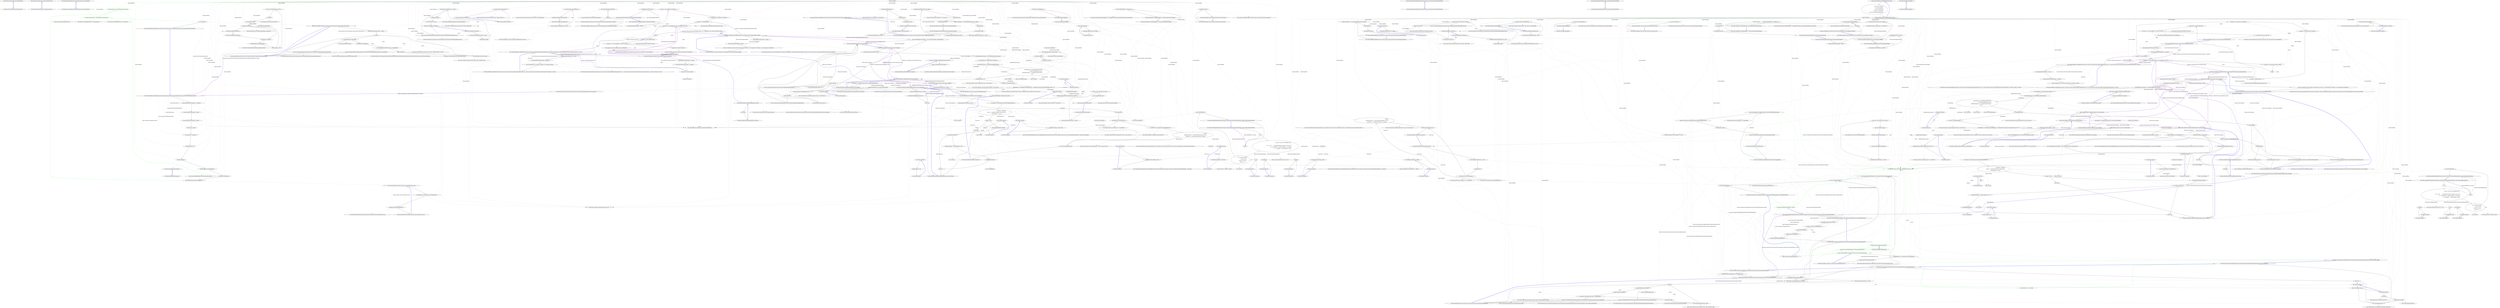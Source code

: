 digraph  {
n0 [cluster="Ninject.ActivationException.ActivationException()", label="Entry Ninject.ActivationException.ActivationException()", span="27-27"];
n1 [cluster="Ninject.ActivationException.ActivationException()", label="Exit Ninject.ActivationException.ActivationException()", span="27-27"];
n2 [cluster="Ninject.ActivationException.ActivationException(string)", label="Entry Ninject.ActivationException.ActivationException(string)", span="33-33"];
n3 [cluster="Ninject.ActivationException.ActivationException(string)", label="Exit Ninject.ActivationException.ActivationException(string)", span="33-33"];
n4 [cluster="Ninject.ActivationException.ActivationException(string, System.Exception)", label="Entry Ninject.ActivationException.ActivationException(string, System.Exception)", span="40-40"];
n5 [cluster="Ninject.ActivationException.ActivationException(string, System.Exception)", label="Exit Ninject.ActivationException.ActivationException(string, System.Exception)", span="40-40"];
d17 [cluster="Ninject.KernelBase.KernelBase(Ninject.Components.IComponentContainer, Ninject.INinjectSettings, params Ninject.Modules.INinjectModule[])", color=green, community=0, label="18: this.Bind<IKernel>().ToConstant(this).InTransientScope()", span="99-99"];
d298 [label="Ninject.KernelBase", span=""];
d15 [cluster="Ninject.KernelBase.KernelBase(Ninject.Components.IComponentContainer, Ninject.INinjectSettings, params Ninject.Modules.INinjectModule[])", label="this.Settings.LoadExtensions", span="93-93"];
d16 [cluster="Ninject.KernelBase.KernelBase(Ninject.Components.IComponentContainer, Ninject.INinjectSettings, params Ninject.Modules.INinjectModule[])", label="this.Load(this.Settings.ExtensionSearchPatterns)", span="95-95"];
d18 [cluster="Ninject.KernelBase.KernelBase(Ninject.Components.IComponentContainer, Ninject.INinjectSettings, params Ninject.Modules.INinjectModule[])", color=green, community=0, label="21: this.Bind<IResolutionRoot>().ToConstant(this).InTransientScope()", span="100-100"];
d25 [cluster="Ninject.Syntax.BindingRoot.Bind<T>()", label="Entry Ninject.Syntax.BindingRoot.Bind<T>()", span="27-27"];
d26 [cluster="Ninject.Syntax.IBindingToSyntax<T>.ToConstant(T)", label="Entry Ninject.Syntax.IBindingToSyntax<T>.ToConstant(T)", span="80-80"];
d27 [cluster="Ninject.Syntax.IBindingInSyntax<T>.InTransientScope()", label="Entry Ninject.Syntax.IBindingInSyntax<T>.InTransientScope()", span="173-173"];
d19 [cluster="Ninject.KernelBase.KernelBase(Ninject.Components.IComponentContainer, Ninject.INinjectSettings, params Ninject.Modules.INinjectModule[])", label="this.Load(modules)", span="102-102"];
d10 [cluster="Ninject.KernelBase.KernelBase(Ninject.Components.IComponentContainer, Ninject.INinjectSettings, params Ninject.Modules.INinjectModule[])", label="this.Settings = settings", span="83-83"];
d11 [cluster="Ninject.KernelBase.KernelBase(Ninject.Components.IComponentContainer, Ninject.INinjectSettings, params Ninject.Modules.INinjectModule[])", label="this.Components = components", span="85-85"];
d12 [cluster="Ninject.KernelBase.KernelBase(Ninject.Components.IComponentContainer, Ninject.INinjectSettings, params Ninject.Modules.INinjectModule[])", label="components.Kernel = this", span="86-86"];
d13 [cluster="Ninject.KernelBase.KernelBase(Ninject.Components.IComponentContainer, Ninject.INinjectSettings, params Ninject.Modules.INinjectModule[])", label="this.AddComponents()", span="88-88"];
d14 [cluster="Ninject.KernelBase.KernelBase(Ninject.Components.IComponentContainer, Ninject.INinjectSettings, params Ninject.Modules.INinjectModule[])", label="GlobalKernelRegistry.StartManaging(this)", span="90-90"];
d30 [cluster="Ninject.KernelBase.Dispose(bool)", label="disposing && !IsDisposed", span="120-120"];
d31 [cluster="Ninject.KernelBase.Dispose(bool)", label="GlobalKernelRegistry.StopManaging(this)", span="122-122"];
d32 [cluster="Ninject.KernelBase.Dispose(bool)", label="this.Components != null", span="124-124"];
d33 [cluster="Ninject.KernelBase.Dispose(bool)", label="var cache = this.Components.Get<ICache>()", span="127-127"];
d35 [cluster="Ninject.KernelBase.Dispose(bool)", label="this.Components.Dispose()", span="130-130"];
d36 [cluster="Ninject.KernelBase.Dispose(bool)", label="base.Dispose(disposing)", span="134-134"];
d45 [cluster="Ninject.KernelBase.Unbind(System.Type)", label="this.bindings.RemoveAll(service)", span="145-145"];
d46 [cluster="Ninject.KernelBase.Unbind(System.Type)", label="this.bindingCache", span="147-147"];
d47 [cluster="Ninject.KernelBase.Unbind(System.Type)", label="this.bindingCache.Clear()", span="149-149"];
d53 [cluster="Ninject.KernelBase.AddBinding(Ninject.Planning.Bindings.IBinding)", label="this.AddBindings(new[] { binding })", span="161-161"];
d58 [cluster="Ninject.KernelBase.RemoveBinding(Ninject.Planning.Bindings.IBinding)", label="this.bindings.Remove(binding.Service, binding)", span="172-172"];
d59 [cluster="Ninject.KernelBase.RemoveBinding(Ninject.Planning.Bindings.IBinding)", label="this.bindingCache", span="174-174"];
d60 [cluster="Ninject.KernelBase.RemoveBinding(Ninject.Planning.Bindings.IBinding)", label="this.bindingCache.Clear()", span="175-175"];
d65 [cluster="Ninject.KernelBase.HasModule(string)", label="return this.modules.ContainsKey(name);", span="186-186"];
d70 [cluster="Ninject.KernelBase.GetModules()", label="return this.modules.Values.ToArray();", span="195-195"];
d78 [cluster="Ninject.KernelBase.Load(System.Collections.Generic.IEnumerable<Ninject.Modules.INinjectModule>)", label="this.modules.TryGetValue(module.Name, out existingModule)", span="215-215"];
d80 [cluster="Ninject.KernelBase.Load(System.Collections.Generic.IEnumerable<Ninject.Modules.INinjectModule>)", label="module.OnLoad(this)", span="220-220"];
d81 [cluster="Ninject.KernelBase.Load(System.Collections.Generic.IEnumerable<Ninject.Modules.INinjectModule>)", label="this.modules.Add(module.Name, module)", span="222-222"];
d90 [cluster="Ninject.KernelBase.Load(System.Collections.Generic.IEnumerable<string>)", label="var moduleLoader = this.Components.Get<IModuleLoader>()", span="233-233"];
d96 [cluster="Ninject.KernelBase.Load(System.Collections.Generic.IEnumerable<System.Reflection.Assembly>)", label="this.Load(assembly.GetNinjectModules())", span="245-245"];
d102 [cluster="Ninject.KernelBase.Unload(string)", label="!this.modules.TryGetValue(name, out module)", span="260-260"];
d104 [cluster="Ninject.KernelBase.Unload(string)", label="module.OnUnload(this)", span="265-265"];
d105 [cluster="Ninject.KernelBase.Unload(string)", label="this.modules.Remove(name)", span="267-267"];
d114 [cluster="Ninject.KernelBase.Inject(object, params Ninject.Parameters.IParameter[])", label="var planner = this.Components.Get<IPlanner>()", span="282-282"];
d115 [cluster="Ninject.KernelBase.Inject(object, params Ninject.Parameters.IParameter[])", label="var pipeline = this.Components.Get<IPipeline>()", span="283-283"];
d117 [cluster="Ninject.KernelBase.Inject(object, params Ninject.Parameters.IParameter[])", label="var request = this.CreateRequest(service, null, parameters, false, false)", span="286-286"];
d118 [cluster="Ninject.KernelBase.Inject(object, params Ninject.Parameters.IParameter[])", label="var context = this.CreateContext(request, binding)", span="287-287"];
d133 [cluster="Ninject.KernelBase.Release(object)", label="var cache = this.Components.Get<ICache>()", span="306-306"];
d139 [cluster="Ninject.KernelBase.CanResolve(Ninject.Activation.IRequest)", label="return this.GetBindings(request.Service).Any(this.SatifiesRequest(request));", span="318-318"];
d146 [cluster="Ninject.KernelBase.Resolve(Ninject.Activation.IRequest)", label="var bindingPrecedenceComparer = this.GetBindingPrecedenceComparer()", span="331-331"];
d148 [cluster="Ninject.KernelBase.Resolve(Ninject.Activation.IRequest)", label="this.CanResolve(request) || this.HandleMissingBinding(request)", span="334-334"];
d149 [cluster="Ninject.KernelBase.Resolve(Ninject.Activation.IRequest)", label="resolveBindings = this.GetBindings(request.Service)\r\n                                      .Where(this.SatifiesRequest(request))\r\n                                      .OrderByDescending(b => b, bindingPrecedenceComparer)\r\n                                      .ToList()", span="336-339"];
d160 [cluster="Ninject.KernelBase.Resolve(Ninject.Activation.IRequest)", label="return resolveBindings.Select(binding => this.CreateContext(request, binding).Resolve());", span="366-366"];
d184 [cluster="lambda expression", label="this.CreateContext(request, binding).Resolve()", span="366-366"];
d193 [cluster="Ninject.KernelBase.BeginBlock()", label="return new ActivationBlock(this);", span="392-392"];
d197 [cluster="Ninject.KernelBase.GetBindings(System.Type)", label="this.bindingCache", span="404-404"];
d198 [cluster="Ninject.KernelBase.GetBindings(System.Type)", label="!this.bindingCache.ContainsKey(service)", span="406-406"];
d199 [cluster="Ninject.KernelBase.GetBindings(System.Type)", label="var resolvers = this.Components.GetAll<IBindingResolver>()", span="408-408"];
d200 [cluster="Ninject.KernelBase.GetBindings(System.Type)", label="resolvers\r\n                        .SelectMany(resolver => resolver.Resolve(this.bindings, service))\r\n                        .Map(binding => this.bindingCache.Add(service, binding))", span="410-412"];
d208 [cluster="lambda expression", label="resolver.Resolve(this.bindings, service)", span="411-411"];
d212 [cluster="lambda expression", label="this.bindingCache.Add(service, binding)", span="412-412"];
d201 [cluster="Ninject.KernelBase.GetBindings(System.Type)", label="return this.bindingCache[service];", span="415-415"];
d226 [cluster="Ninject.KernelBase.CreateBindingBuilder<T>(Ninject.Planning.Bindings.IBinding)", label="return new BindingBuilder<T>(binding, this);", span="446-446"];
d234 [cluster="Ninject.KernelBase.HandleMissingBinding(Ninject.Activation.IRequest)", label="this.HandleMissingBinding(request.Service)", span="475-475"];
d236 [cluster="Ninject.KernelBase.HandleMissingBinding(Ninject.Activation.IRequest)", label="var components = this.Components.GetAll<IMissingBindingResolver>()", span="481-481"];
d237 [cluster="Ninject.KernelBase.HandleMissingBinding(Ninject.Activation.IRequest)", label="var bindings = components\r\n                .Select(c => c.Resolve(this.bindings, request).ToList())\r\n                .FirstOrDefault(b => b.Any())", span="484-486"];
d250 [cluster="lambda expression", label="c.Resolve(this.bindings, request).ToList()", span="485-485"];
d240 [cluster="Ninject.KernelBase.HandleMissingBinding(Ninject.Activation.IRequest)", label="this.HandleMissingBindingLockObject", span="493-493"];
d241 [cluster="Ninject.KernelBase.HandleMissingBinding(Ninject.Activation.IRequest)", label="!this.CanResolve(request)", span="495-495"];
d243 [cluster="Ninject.KernelBase.HandleMissingBinding(Ninject.Activation.IRequest)", label="this.AddBindings(bindings)", span="498-498"];
d265 [cluster="Ninject.KernelBase.CreateContext(Ninject.Activation.IRequest, Ninject.Planning.Bindings.IBinding)", label="return new Context(this, request, binding, this.Components.Get<ICache>(), this.Components.Get<IPlanner>(), this.Components.Get<IPipeline>());", span="531-531"];
d268 [cluster="Ninject.KernelBase.AddBindings(System.Collections.Generic.IEnumerable<Ninject.Planning.Bindings.IBinding>)", label="bindings.Map(binding => this.bindings.Add(binding.Service, binding))", span="536-536"];
d273 [cluster="lambda expression", label="this.bindings.Add(binding.Service, binding)", span="536-536"];
d269 [cluster="Ninject.KernelBase.AddBindings(System.Collections.Generic.IEnumerable<Ninject.Planning.Bindings.IBinding>)", label="this.bindingCache", span="538-538"];
d270 [cluster="Ninject.KernelBase.AddBindings(System.Collections.Generic.IEnumerable<Ninject.Planning.Bindings.IBinding>)", label="this.bindingCache.Clear()", span="539-539"];
d276 [cluster="Ninject.KernelBase.System.IServiceProvider.GetService(System.Type)", label="return this.Get(service);", span="544-544"];
d24 [cluster="Ninject.KernelBase.Load(System.Collections.Generic.IEnumerable<string>)", label="Entry Ninject.KernelBase.Load(System.Collections.Generic.IEnumerable<string>)", span="231-231"];
d6 [cluster="Ninject.KernelBase.KernelBase(Ninject.Components.IComponentContainer, Ninject.INinjectSettings, params Ninject.Modules.INinjectModule[])", label="Entry Ninject.KernelBase.KernelBase(Ninject.Components.IComponentContainer, Ninject.INinjectSettings, params Ninject.Modules.INinjectModule[])", span="77-77"];
d20 [cluster="Ninject.KernelBase.KernelBase(Ninject.Components.IComponentContainer, Ninject.INinjectSettings, params Ninject.Modules.INinjectModule[])", label="Exit Ninject.KernelBase.KernelBase(Ninject.Components.IComponentContainer, Ninject.INinjectSettings, params Ninject.Modules.INinjectModule[])", span="77-77"];
d28 [cluster="Ninject.KernelBase.Load(System.Collections.Generic.IEnumerable<Ninject.Modules.INinjectModule>)", label="Entry Ninject.KernelBase.Load(System.Collections.Generic.IEnumerable<Ninject.Modules.INinjectModule>)", span="202-202"];
d9 [cluster="Ninject.KernelBase.KernelBase(Ninject.Components.IComponentContainer, Ninject.INinjectSettings, params Ninject.Modules.INinjectModule[])", label="Ensure.ArgumentNotNull(modules, ''modules'')", span="81-81"];
d22 [cluster="Ninject.KernelBase.AddComponents()", label="Entry Ninject.KernelBase.AddComponents()", span="452-452"];
d23 [cluster="Ninject.GlobalKernelRegistry.StartManaging(Ninject.IKernel)", label="Entry Ninject.GlobalKernelRegistry.StartManaging(Ninject.IKernel)", span="18-18"];
d29 [cluster="Ninject.KernelBase.Dispose(bool)", label="Entry Ninject.KernelBase.Dispose(bool)", span="118-118"];
d38 [cluster="Ninject.GlobalKernelRegistry.StopManaging(Ninject.IKernel)", label="Entry Ninject.GlobalKernelRegistry.StopManaging(Ninject.IKernel)", span="27-27"];
d34 [cluster="Ninject.KernelBase.Dispose(bool)", label="cache.Clear()", span="128-128"];
d39 [cluster="Ninject.Components.IComponentContainer.Get<T>()", label="Entry Ninject.Components.IComponentContainer.Get<T>()", span="52-52"];
d41 [cluster="System.IDisposable.Dispose()", label="Entry System.IDisposable.Dispose()", span="0-0"];
d37 [cluster="Ninject.KernelBase.Dispose(bool)", label="Exit Ninject.KernelBase.Dispose(bool)", span="118-118"];
d42 [cluster="Ninject.Infrastructure.Disposal.DisposableObject.Dispose(bool)", label="Entry Ninject.Infrastructure.Disposal.DisposableObject.Dispose(bool)", span="37-37"];
d43 [cluster="Ninject.KernelBase.Unbind(System.Type)", label="Entry Ninject.KernelBase.Unbind(System.Type)", span="141-141"];
d44 [cluster="Ninject.KernelBase.Unbind(System.Type)", label="Ensure.ArgumentNotNull(service, ''service'')", span="143-143"];
d49 [cluster="Ninject.Infrastructure.Multimap<K, V>.RemoveAll(K)", label="Entry Ninject.Infrastructure.Multimap<K, V>.RemoveAll(K)", span="94-94"];
d48 [cluster="Ninject.KernelBase.Unbind(System.Type)", label="Exit Ninject.KernelBase.Unbind(System.Type)", span="141-141"];
d50 [cluster="Ninject.Infrastructure.Multimap<K, V>.Clear()", label="Entry Ninject.Infrastructure.Multimap<K, V>.Clear()", span="103-103"];
d51 [cluster="Ninject.KernelBase.AddBinding(Ninject.Planning.Bindings.IBinding)", label="Entry Ninject.KernelBase.AddBinding(Ninject.Planning.Bindings.IBinding)", span="157-157"];
d52 [cluster="Ninject.KernelBase.AddBinding(Ninject.Planning.Bindings.IBinding)", label="Ensure.ArgumentNotNull(binding, ''binding'')", span="159-159"];
d54 [cluster="Ninject.KernelBase.AddBinding(Ninject.Planning.Bindings.IBinding)", label="Exit Ninject.KernelBase.AddBinding(Ninject.Planning.Bindings.IBinding)", span="157-157"];
d55 [cluster="Ninject.KernelBase.AddBindings(System.Collections.Generic.IEnumerable<Ninject.Planning.Bindings.IBinding>)", label="Entry Ninject.KernelBase.AddBindings(System.Collections.Generic.IEnumerable<Ninject.Planning.Bindings.IBinding>)", span="534-534"];
d56 [cluster="Ninject.KernelBase.RemoveBinding(Ninject.Planning.Bindings.IBinding)", label="Entry Ninject.KernelBase.RemoveBinding(Ninject.Planning.Bindings.IBinding)", span="168-168"];
d57 [cluster="Ninject.KernelBase.RemoveBinding(Ninject.Planning.Bindings.IBinding)", label="Ensure.ArgumentNotNull(binding, ''binding'')", span="170-170"];
d62 [cluster="Ninject.Infrastructure.Multimap<K, V>.Remove(K, V)", label="Entry Ninject.Infrastructure.Multimap<K, V>.Remove(K, V)", span="78-78"];
d61 [cluster="Ninject.KernelBase.RemoveBinding(Ninject.Planning.Bindings.IBinding)", label="Exit Ninject.KernelBase.RemoveBinding(Ninject.Planning.Bindings.IBinding)", span="168-168"];
d63 [cluster="Ninject.KernelBase.HasModule(string)", label="Entry Ninject.KernelBase.HasModule(string)", span="183-183"];
d64 [cluster="Ninject.KernelBase.HasModule(string)", label="Ensure.ArgumentNotNullOrEmpty(name, ''name'')", span="185-185"];
d66 [cluster="Ninject.KernelBase.HasModule(string)", label="Exit Ninject.KernelBase.HasModule(string)", span="183-183"];
d68 [cluster="System.Collections.Generic.Dictionary<TKey, TValue>.ContainsKey(TKey)", label="Entry System.Collections.Generic.Dictionary<TKey, TValue>.ContainsKey(TKey)", span="0-0"];
d69 [cluster="Ninject.KernelBase.GetModules()", label="Entry Ninject.KernelBase.GetModules()", span="193-193"];
d71 [cluster="Ninject.KernelBase.GetModules()", label="Exit Ninject.KernelBase.GetModules()", span="193-193"];
d72 [cluster="System.Collections.Generic.IEnumerable<TSource>.ToArray<TSource>()", label="Entry System.Collections.Generic.IEnumerable<TSource>.ToArray<TSource>()", span="0-0"];
d74 [cluster="Ninject.KernelBase.Load(System.Collections.Generic.IEnumerable<Ninject.Modules.INinjectModule>)", label=modules, span="206-206"];
d77 [cluster="Ninject.KernelBase.Load(System.Collections.Generic.IEnumerable<Ninject.Modules.INinjectModule>)", label="INinjectModule existingModule", span="213-213"];
d79 [cluster="Ninject.KernelBase.Load(System.Collections.Generic.IEnumerable<Ninject.Modules.INinjectModule>)", label="throw new NotSupportedException(ExceptionFormatter.ModuleWithSameNameIsAlreadyLoaded(module, existingModule));", span="217-217"];
d86 [cluster="System.Collections.Generic.Dictionary<TKey, TValue>.TryGetValue(TKey, out TValue)", label="Entry System.Collections.Generic.Dictionary<TKey, TValue>.TryGetValue(TKey, out TValue)", span="0-0"];
d88 [cluster="Ninject.Modules.INinjectModule.OnLoad(Ninject.IKernel)", label="Entry Ninject.Modules.INinjectModule.OnLoad(Ninject.IKernel)", span="31-31"];
d89 [cluster="System.Collections.Generic.Dictionary<TKey, TValue>.Add(TKey, TValue)", label="Entry System.Collections.Generic.Dictionary<TKey, TValue>.Add(TKey, TValue)", span="0-0"];
d91 [cluster="Ninject.KernelBase.Load(System.Collections.Generic.IEnumerable<string>)", label="moduleLoader.LoadModules(filePatterns)", span="234-234"];
d95 [cluster="Ninject.KernelBase.Load(System.Collections.Generic.IEnumerable<System.Reflection.Assembly>)", label=assemblies, span="243-243"];
d98 [cluster="System.Reflection.Assembly.GetNinjectModules()", label="Entry System.Reflection.Assembly.GetNinjectModules()", span="27-27"];
d99 [cluster="Ninject.KernelBase.Unload(string)", label="Entry Ninject.KernelBase.Unload(string)", span="254-254"];
d101 [cluster="Ninject.KernelBase.Unload(string)", label="INinjectModule module", span="258-258"];
d103 [cluster="Ninject.KernelBase.Unload(string)", label="throw new NotSupportedException(ExceptionFormatter.NoModuleLoadedWithTheSpecifiedName(name));", span="262-262"];
d108 [cluster="Ninject.Modules.INinjectModule.OnUnload(Ninject.IKernel)", label="Entry Ninject.Modules.INinjectModule.OnUnload(Ninject.IKernel)", span="37-37"];
d106 [cluster="Ninject.KernelBase.Unload(string)", label="Exit Ninject.KernelBase.Unload(string)", span="254-254"];
d109 [cluster="System.Collections.Generic.Dictionary<TKey, TValue>.Remove(TKey)", label="Entry System.Collections.Generic.Dictionary<TKey, TValue>.Remove(TKey)", span="0-0"];
d113 [cluster="Ninject.KernelBase.Inject(object, params Ninject.Parameters.IParameter[])", label="Type service = instance.GetType()", span="280-280"];
d119 [cluster="Ninject.KernelBase.Inject(object, params Ninject.Parameters.IParameter[])", label=planner, span="289-289"];
d120 [cluster="Ninject.KernelBase.Inject(object, params Ninject.Parameters.IParameter[])", label="context.Plan = planner.GetPlan(service)", span="291-291"];
d116 [cluster="Ninject.KernelBase.Inject(object, params Ninject.Parameters.IParameter[])", label="var binding = new Binding(service)", span="285-285"];
d122 [cluster="Ninject.KernelBase.Inject(object, params Ninject.Parameters.IParameter[])", label="pipeline.Activate(context, reference)", span="295-295"];
d110 [cluster="Ninject.KernelBase.Inject(object, params Ninject.Parameters.IParameter[])", label="Entry Ninject.KernelBase.Inject(object, params Ninject.Parameters.IParameter[])", span="275-275"];
d126 [cluster="Ninject.KernelBase.CreateRequest(System.Type, System.Func<Ninject.Planning.Bindings.IBindingMetadata, bool>, System.Collections.Generic.IEnumerable<Ninject.Parameters.IParameter>, bool, bool)", label="Entry Ninject.KernelBase.CreateRequest(System.Type, System.Func<Ninject.Planning.Bindings.IBindingMetadata, bool>, System.Collections.Generic.IEnumerable<Ninject.Parameters.IParameter>, bool, bool)", span="378-378"];
d127 [cluster="Ninject.KernelBase.CreateContext(Ninject.Activation.IRequest, Ninject.Planning.Bindings.IBinding)", label="Entry Ninject.KernelBase.CreateContext(Ninject.Activation.IRequest, Ninject.Planning.Bindings.IBinding)", span="526-526"];
d164 [cluster="Ninject.KernelBase.HandleMissingBinding(Ninject.Activation.IRequest)", label="Entry Ninject.KernelBase.HandleMissingBinding(Ninject.Activation.IRequest)", span="470-470"];
d230 [cluster="Ninject.KernelBase.HandleMissingBinding(System.Type)", label="Entry Ninject.KernelBase.HandleMissingBinding(System.Type)", span="460-460"];
d132 [cluster="Ninject.KernelBase.Release(object)", label="Ensure.ArgumentNotNull(instance, ''instance'')", span="305-305"];
d134 [cluster="Ninject.KernelBase.Release(object)", label="return cache.Release(instance);", span="307-307"];
d137 [cluster="Ninject.KernelBase.CanResolve(Ninject.Activation.IRequest)", label="Entry Ninject.KernelBase.CanResolve(Ninject.Activation.IRequest)", span="315-315"];
d138 [cluster="Ninject.KernelBase.CanResolve(Ninject.Activation.IRequest)", label="Ensure.ArgumentNotNull(request, ''request'')", span="317-317"];
d140 [cluster="Ninject.KernelBase.CanResolve(Ninject.Activation.IRequest)", label="Exit Ninject.KernelBase.CanResolve(Ninject.Activation.IRequest)", span="315-315"];
d141 [cluster="Ninject.KernelBase.GetBindings(System.Type)", label="Entry Ninject.KernelBase.GetBindings(System.Type)", span="400-400"];
d142 [cluster="Ninject.KernelBase.SatifiesRequest(Ninject.Activation.IRequest)", label="Entry Ninject.KernelBase.SatifiesRequest(Ninject.Activation.IRequest)", span="433-433"];
d143 [cluster="Unk.Any", label="Entry Unk.Any", span=""];
d145 [cluster="Ninject.KernelBase.Resolve(Ninject.Activation.IRequest)", label="Ensure.ArgumentNotNull(request, ''request'')", span="329-329"];
d147 [cluster="Ninject.KernelBase.Resolve(Ninject.Activation.IRequest)", label="var resolveBindings = Enumerable.Empty<IBinding>()", span="332-332"];
d162 [cluster="Ninject.KernelBase.GetBindingPrecedenceComparer()", label="Entry Ninject.KernelBase.GetBindingPrecedenceComparer()", span="423-423"];
d155 [cluster="Ninject.KernelBase.Resolve(Ninject.Activation.IRequest)", label="resolveBindings = resolveBindings.TakeWhile(binding => bindingPrecedenceComparer.Compare(binding, model) == 0)", span="354-354"];
d180 [cluster="lambda expression", label="bindingPrecedenceComparer.Compare(binding, model) == 0", span="354-354"];
d144 [cluster="Ninject.KernelBase.Resolve(Ninject.Activation.IRequest)", label="Entry Ninject.KernelBase.Resolve(Ninject.Activation.IRequest)", span="327-327"];
d150 [cluster="Ninject.KernelBase.Resolve(Ninject.Activation.IRequest)", label="!resolveBindings.Any()", span="343-343"];
d165 [cluster="Unk.Where", label="Entry Unk.Where", span=""];
d166 [cluster="Unk.OrderByDescending", label="Entry Unk.OrderByDescending", span=""];
d167 [cluster="Unk.ToList", label="Entry Unk.ToList", span=""];
d176 [cluster="lambda expression", label="Entry lambda expression", span="338-338"];
d154 [cluster="Ninject.KernelBase.Resolve(Ninject.Activation.IRequest)", label="var model = resolveBindings.First()", span="353-353"];
d156 [cluster="Ninject.KernelBase.Resolve(Ninject.Activation.IRequest)", label="request.IsUnique && resolveBindings.Count() > 1", span="356-356"];
d161 [cluster="Ninject.KernelBase.Resolve(Ninject.Activation.IRequest)", label="Exit Ninject.KernelBase.Resolve(Ninject.Activation.IRequest)", span="327-327"];
d175 [cluster="Unk.Select", label="Entry Unk.Select", span=""];
d183 [cluster="lambda expression", label="Entry lambda expression", span="366-366"];
d301 [label="Ninject.Activation.IRequest", span=""];
d185 [cluster="lambda expression", label="Exit lambda expression", span="366-366"];
d186 [cluster="Ninject.Activation.IContext.Resolve()", label="Entry Ninject.Activation.IContext.Resolve()", span="75-75"];
d192 [cluster="Ninject.KernelBase.BeginBlock()", label="Entry Ninject.KernelBase.BeginBlock()", span="390-390"];
d194 [cluster="Ninject.KernelBase.BeginBlock()", label="Exit Ninject.KernelBase.BeginBlock()", span="390-390"];
d195 [cluster="Ninject.Activation.Blocks.ActivationBlock.ActivationBlock(Ninject.Syntax.IResolutionRoot)", label="Entry Ninject.Activation.Blocks.ActivationBlock.ActivationBlock(Ninject.Syntax.IResolutionRoot)", span="41-41"];
d196 [cluster="Ninject.KernelBase.GetBindings(System.Type)", label="Ensure.ArgumentNotNull(service, ''service'')", span="402-402"];
d203 [cluster="Ninject.Infrastructure.Multimap<K, V>.ContainsKey(K)", label="Entry Ninject.Infrastructure.Multimap<K, V>.ContainsKey(K)", span="113-113"];
d204 [cluster="Ninject.Components.IComponentContainer.GetAll<T>()", label="Entry Ninject.Components.IComponentContainer.GetAll<T>()", span="59-59"];
d205 [cluster="System.Collections.Generic.IEnumerable<TSource>.SelectMany<TSource, TResult>(System.Func<TSource, System.Collections.Generic.IEnumerable<TResult>>)", label="Entry System.Collections.Generic.IEnumerable<TSource>.SelectMany<TSource, TResult>(System.Func<TSource, System.Collections.Generic.IEnumerable<TResult>>)", span="0-0"];
d206 [cluster="System.Collections.Generic.IEnumerable<T>.Map<T>(System.Action<T>)", label="Entry System.Collections.Generic.IEnumerable<T>.Map<T>(System.Action<T>)", span="28-28"];
d207 [cluster="lambda expression", label="Entry lambda expression", span="411-411"];
d211 [cluster="lambda expression", label="Entry lambda expression", span="412-412"];
d302 [label="System.Type", span=""];
d209 [cluster="lambda expression", label="Exit lambda expression", span="411-411"];
d210 [cluster="Ninject.Planning.Bindings.Resolvers.IBindingResolver.Resolve(Ninject.Infrastructure.Multimap<System.Type, Ninject.Planning.Bindings.IBinding>, System.Type)", label="Entry Ninject.Planning.Bindings.Resolvers.IBindingResolver.Resolve(Ninject.Infrastructure.Multimap<System.Type, Ninject.Planning.Bindings.IBinding>, System.Type)", span="31-31"];
d213 [cluster="lambda expression", label="Exit lambda expression", span="412-412"];
d214 [cluster="Ninject.Infrastructure.Multimap<K, V>.Add(K, V)", label="Entry Ninject.Infrastructure.Multimap<K, V>.Add(K, V)", span="64-64"];
d202 [cluster="Ninject.KernelBase.GetBindings(System.Type)", label="Exit Ninject.KernelBase.GetBindings(System.Type)", span="400-400"];
d225 [cluster="Ninject.KernelBase.CreateBindingBuilder<T>(Ninject.Planning.Bindings.IBinding)", label="Entry Ninject.KernelBase.CreateBindingBuilder<T>(Ninject.Planning.Bindings.IBinding)", span="444-444"];
d227 [cluster="Ninject.KernelBase.CreateBindingBuilder<T>(Ninject.Planning.Bindings.IBinding)", label="Exit Ninject.KernelBase.CreateBindingBuilder<T>(Ninject.Planning.Bindings.IBinding)", span="444-444"];
d228 [cluster="Ninject.Planning.Bindings.BindingBuilder<T>.BindingBuilder(Ninject.Planning.Bindings.IBinding, Ninject.IKernel)", label="Entry Ninject.Planning.Bindings.BindingBuilder<T>.BindingBuilder(Ninject.Planning.Bindings.IBinding, Ninject.IKernel)", span="44-44"];
d233 [cluster="Ninject.KernelBase.HandleMissingBinding(Ninject.Activation.IRequest)", label="Ensure.ArgumentNotNull(request, ''request'')", span="472-472"];
d235 [cluster="Ninject.KernelBase.HandleMissingBinding(Ninject.Activation.IRequest)", label="return true;", span="477-477"];
d238 [cluster="Ninject.KernelBase.HandleMissingBinding(Ninject.Activation.IRequest)", label="bindings == null", span="488-488"];
d246 [cluster="Unk.FirstOrDefault", label="Entry Unk.FirstOrDefault", span=""];
d249 [cluster="lambda expression", label="Entry lambda expression", span="485-485"];
d254 [cluster="lambda expression", label="Entry lambda expression", span="486-486"];
d242 [cluster="Ninject.KernelBase.HandleMissingBinding(Ninject.Activation.IRequest)", label="bindings.Map(binding => binding.IsImplicit = true)", span="497-497"];
d304 [label="Ninject.Activation.IRequest", span=""];
d251 [cluster="lambda expression", label="Exit lambda expression", span="485-485"];
d252 [cluster="Ninject.Planning.Bindings.Resolvers.IMissingBindingResolver.Resolve(Ninject.Infrastructure.Multimap<System.Type, Ninject.Planning.Bindings.IBinding>, Ninject.Activation.IRequest)", label="Entry Ninject.Planning.Bindings.Resolvers.IMissingBindingResolver.Resolve(Ninject.Infrastructure.Multimap<System.Type, Ninject.Planning.Bindings.IBinding>, Ninject.Activation.IRequest)", span="33-33"];
d253 [cluster="System.Collections.Generic.IEnumerable<TSource>.ToList<TSource>()", label="Entry System.Collections.Generic.IEnumerable<TSource>.ToList<TSource>()", span="0-0"];
d244 [cluster="Ninject.KernelBase.HandleMissingBinding(Ninject.Activation.IRequest)", label="return true;", span="502-502"];
d248 [cluster="Unk.AddBindings", label="Entry Unk.AddBindings", span=""];
d264 [cluster="Ninject.KernelBase.CreateContext(Ninject.Activation.IRequest, Ninject.Planning.Bindings.IBinding)", label="Ensure.ArgumentNotNull(binding, ''binding'')", span="529-529"];
d266 [cluster="Ninject.KernelBase.CreateContext(Ninject.Activation.IRequest, Ninject.Planning.Bindings.IBinding)", label="Exit Ninject.KernelBase.CreateContext(Ninject.Activation.IRequest, Ninject.Planning.Bindings.IBinding)", span="526-526"];
d267 [cluster="Ninject.Activation.Context.Context(Ninject.IKernel, Ninject.Activation.IRequest, Ninject.Planning.Bindings.IBinding, Ninject.Activation.Caching.ICache, Ninject.Planning.IPlanner, Ninject.Activation.IPipeline)", label="Entry Ninject.Activation.Context.Context(Ninject.IKernel, Ninject.Activation.IRequest, Ninject.Planning.Bindings.IBinding, Ninject.Activation.Caching.ICache, Ninject.Planning.IPlanner, Ninject.Activation.IPipeline)", span="89-89"];
d272 [cluster="lambda expression", label="Entry lambda expression", span="536-536"];
d274 [cluster="lambda expression", label="Exit lambda expression", span="536-536"];
d271 [cluster="Ninject.KernelBase.AddBindings(System.Collections.Generic.IEnumerable<Ninject.Planning.Bindings.IBinding>)", label="Exit Ninject.KernelBase.AddBindings(System.Collections.Generic.IEnumerable<Ninject.Planning.Bindings.IBinding>)", span="534-534"];
d275 [cluster="Ninject.KernelBase.System.IServiceProvider.GetService(System.Type)", label="Entry Ninject.KernelBase.System.IServiceProvider.GetService(System.Type)", span="542-542"];
d277 [cluster="Ninject.KernelBase.System.IServiceProvider.GetService(System.Type)", label="Exit Ninject.KernelBase.System.IServiceProvider.GetService(System.Type)", span="542-542"];
d278 [cluster="Ninject.Syntax.IResolutionRoot.Get(System.Type, params Ninject.Parameters.IParameter[])", label="Entry Ninject.Syntax.IResolutionRoot.Get(System.Type, params Ninject.Parameters.IParameter[])", span="148-148"];
d92 [cluster="Ninject.KernelBase.Load(System.Collections.Generic.IEnumerable<string>)", label="Exit Ninject.KernelBase.Load(System.Collections.Generic.IEnumerable<string>)", span="231-231"];
d170 [cluster="Ninject.Infrastructure.Introspection.ExceptionFormatter.CouldNotResolveBinding(Ninject.Activation.IRequest)", label="Entry Ninject.Infrastructure.Introspection.ExceptionFormatter.CouldNotResolveBinding(Ninject.Activation.IRequest)", span="113-113"];
d7 [cluster="Ninject.KernelBase.KernelBase(Ninject.Components.IComponentContainer, Ninject.INinjectSettings, params Ninject.Modules.INinjectModule[])", label="Ensure.ArgumentNotNull(components, ''components'')", span="79-79"];
d8 [cluster="Ninject.KernelBase.KernelBase(Ninject.Components.IComponentContainer, Ninject.INinjectSettings, params Ninject.Modules.INinjectModule[])", label="Ensure.ArgumentNotNull(settings, ''settings'')", span="80-80"];
d82 [cluster="Ninject.KernelBase.Load(System.Collections.Generic.IEnumerable<Ninject.Modules.INinjectModule>)", label="Exit Ninject.KernelBase.Load(System.Collections.Generic.IEnumerable<Ninject.Modules.INinjectModule>)", span="202-202"];
d73 [cluster="Ninject.KernelBase.Load(System.Collections.Generic.IEnumerable<Ninject.Modules.INinjectModule>)", label="Ensure.ArgumentNotNull(modules, ''modules'')", span="204-204"];
d21 [cluster="Ninject.Infrastructure.Ensure.ArgumentNotNull(object, string)", label="Entry Ninject.Infrastructure.Ensure.ArgumentNotNull(object, string)", span="17-17"];
d229 [cluster="Ninject.KernelBase.AddComponents()", label="Exit Ninject.KernelBase.AddComponents()", span="452-452"];
d40 [cluster="Ninject.Activation.Caching.ICache.Clear()", label="Entry Ninject.Activation.Caching.ICache.Clear()", span="57-57"];
d67 [cluster="Ninject.Infrastructure.Ensure.ArgumentNotNullOrEmpty(string, string)", label="Entry Ninject.Infrastructure.Ensure.ArgumentNotNullOrEmpty(string, string)", span="22-22"];
d75 [cluster="Ninject.KernelBase.Load(System.Collections.Generic.IEnumerable<Ninject.Modules.INinjectModule>)", label="string.IsNullOrEmpty(module.Name)", span="208-208"];
d84 [cluster="System.NotSupportedException.NotSupportedException(string)", label="Entry System.NotSupportedException.NotSupportedException(string)", span="0-0"];
d87 [cluster="Ninject.Infrastructure.Introspection.ExceptionFormatter.ModuleWithSameNameIsAlreadyLoaded(Ninject.Modules.INinjectModule, Ninject.Modules.INinjectModule)", label="Entry Ninject.Infrastructure.Introspection.ExceptionFormatter.ModuleWithSameNameIsAlreadyLoaded(Ninject.Modules.INinjectModule, Ninject.Modules.INinjectModule)", span="49-49"];
d93 [cluster="Ninject.Modules.IModuleLoader.LoadModules(System.Collections.Generic.IEnumerable<string>)", label="Entry Ninject.Modules.IModuleLoader.LoadModules(System.Collections.Generic.IEnumerable<string>)", span="27-27"];
d94 [cluster="Ninject.KernelBase.Load(System.Collections.Generic.IEnumerable<System.Reflection.Assembly>)", label="Entry Ninject.KernelBase.Load(System.Collections.Generic.IEnumerable<System.Reflection.Assembly>)", span="241-241"];
d97 [cluster="Ninject.KernelBase.Load(System.Collections.Generic.IEnumerable<System.Reflection.Assembly>)", label="Exit Ninject.KernelBase.Load(System.Collections.Generic.IEnumerable<System.Reflection.Assembly>)", span="241-241"];
d100 [cluster="Ninject.KernelBase.Unload(string)", label="Ensure.ArgumentNotNullOrEmpty(name, ''name'')", span="256-256"];
d107 [cluster="Ninject.Infrastructure.Introspection.ExceptionFormatter.NoModuleLoadedWithTheSpecifiedName(string)", label="Entry Ninject.Infrastructure.Introspection.ExceptionFormatter.NoModuleLoadedWithTheSpecifiedName(string)", span="72-72"];
d112 [cluster="Ninject.KernelBase.Inject(object, params Ninject.Parameters.IParameter[])", label="Ensure.ArgumentNotNull(parameters, ''parameters'')", span="278-278"];
d124 [cluster="object.GetType()", label="Entry object.GetType()", span="0-0"];
d121 [cluster="Ninject.KernelBase.Inject(object, params Ninject.Parameters.IParameter[])", label="var reference = new InstanceReference { Instance = instance }", span="294-294"];
d128 [cluster="Ninject.Planning.IPlanner.GetPlan(System.Type)", label="Entry Ninject.Planning.IPlanner.GetPlan(System.Type)", span="33-33"];
d125 [cluster="Ninject.Planning.Bindings.Binding.Binding(System.Type)", label="Entry Ninject.Planning.Bindings.Binding.Binding(System.Type)", span="86-86"];
d123 [cluster="Ninject.KernelBase.Inject(object, params Ninject.Parameters.IParameter[])", label="Exit Ninject.KernelBase.Inject(object, params Ninject.Parameters.IParameter[])", span="275-275"];
d130 [cluster="Ninject.Activation.IPipeline.Activate(Ninject.Activation.IContext, Ninject.Activation.InstanceReference)", label="Entry Ninject.Activation.IPipeline.Activate(Ninject.Activation.IContext, Ninject.Activation.InstanceReference)", span="33-33"];
d111 [cluster="Ninject.KernelBase.Inject(object, params Ninject.Parameters.IParameter[])", label="Ensure.ArgumentNotNull(instance, ''instance'')", span="277-277"];
d190 [cluster="Ninject.KernelBase.CreateRequest(System.Type, System.Func<Ninject.Planning.Bindings.IBindingMetadata, bool>, System.Collections.Generic.IEnumerable<Ninject.Parameters.IParameter>, bool, bool)", label="Exit Ninject.KernelBase.CreateRequest(System.Type, System.Func<Ninject.Planning.Bindings.IBindingMetadata, bool>, System.Collections.Generic.IEnumerable<Ninject.Parameters.IParameter>, bool, bool)", span="378-378"];
d187 [cluster="Ninject.KernelBase.CreateRequest(System.Type, System.Func<Ninject.Planning.Bindings.IBindingMetadata, bool>, System.Collections.Generic.IEnumerable<Ninject.Parameters.IParameter>, bool, bool)", label="Ensure.ArgumentNotNull(service, ''service'')", span="380-380"];
d188 [cluster="Ninject.KernelBase.CreateRequest(System.Type, System.Func<Ninject.Planning.Bindings.IBindingMetadata, bool>, System.Collections.Generic.IEnumerable<Ninject.Parameters.IParameter>, bool, bool)", label="Ensure.ArgumentNotNull(parameters, ''parameters'')", span="381-381"];
d189 [cluster="Ninject.KernelBase.CreateRequest(System.Type, System.Func<Ninject.Planning.Bindings.IBindingMetadata, bool>, System.Collections.Generic.IEnumerable<Ninject.Parameters.IParameter>, bool, bool)", label="return new Request(service, constraint, parameters, null, isOptional, isUnique);", span="383-383"];
d263 [cluster="Ninject.KernelBase.CreateContext(Ninject.Activation.IRequest, Ninject.Planning.Bindings.IBinding)", label="Ensure.ArgumentNotNull(request, ''request'')", span="528-528"];
d245 [cluster="Ninject.KernelBase.HandleMissingBinding(Ninject.Activation.IRequest)", label="Exit Ninject.KernelBase.HandleMissingBinding(Ninject.Activation.IRequest)", span="470-470"];
d232 [cluster="Ninject.KernelBase.HandleMissingBinding(System.Type)", label="Exit Ninject.KernelBase.HandleMissingBinding(System.Type)", span="460-460"];
d231 [cluster="Ninject.KernelBase.HandleMissingBinding(System.Type)", label="return false;", span="462-462"];
d131 [cluster="Ninject.KernelBase.Release(object)", label="Entry Ninject.KernelBase.Release(object)", span="303-303"];
d135 [cluster="Ninject.KernelBase.Release(object)", label="Exit Ninject.KernelBase.Release(object)", span="303-303"];
d136 [cluster="Ninject.Activation.Caching.ICache.Release(object)", label="Entry Ninject.Activation.Caching.ICache.Release(object)", span="45-45"];
d219 [cluster="Ninject.KernelBase.SatifiesRequest(Ninject.Activation.IRequest)", label="Exit Ninject.KernelBase.SatifiesRequest(Ninject.Activation.IRequest)", span="433-433"];
d218 [cluster="Ninject.KernelBase.SatifiesRequest(Ninject.Activation.IRequest)", label="return binding => binding.Matches(request) && request.Matches(binding);", span="435-435"];
d221 [cluster="lambda expression", label="binding.Matches(request) && request.Matches(binding)", span="435-435"];
d255 [cluster="lambda expression", label="b.Any()", span="486-486"];
d163 [cluster="System.Linq.Enumerable.Empty<TResult>()", label="Entry System.Linq.Enumerable.Empty<TResult>()", span="0-0"];
d216 [cluster="Ninject.KernelBase.GetBindingPrecedenceComparer()", label="Exit Ninject.KernelBase.GetBindingPrecedenceComparer()", span="423-423"];
d215 [cluster="Ninject.KernelBase.GetBindingPrecedenceComparer()", label="return new BindingPrecedenceComparer();", span="425-425"];
d172 [cluster="System.Collections.Generic.IEnumerable<TSource>.TakeWhile<TSource>(System.Func<TSource, bool>)", label="Entry System.Collections.Generic.IEnumerable<TSource>.TakeWhile<TSource>(System.Func<TSource, bool>)", span="0-0"];
d179 [cluster="lambda expression", label="Entry lambda expression", span="354-354"];
d299 [label=bindingPrecedenceComparer, span=""];
d300 [label=model, span=""];
d181 [cluster="lambda expression", label="Exit lambda expression", span="354-354"];
d182 [cluster="System.Collections.Generic.IComparer<T>.Compare(T, T)", label="Entry System.Collections.Generic.IComparer<T>.Compare(T, T)", span="0-0"];
d151 [cluster="Ninject.KernelBase.Resolve(Ninject.Activation.IRequest)", label="request.IsOptional", span="345-345"];
d153 [cluster="Ninject.KernelBase.Resolve(Ninject.Activation.IRequest)", label="throw new ActivationException(ExceptionFormatter.CouldNotResolveBinding(request));", span="350-350"];
d157 [cluster="Ninject.KernelBase.Resolve(Ninject.Activation.IRequest)", label="request.IsOptional", span="358-358"];
d159 [cluster="Ninject.KernelBase.Resolve(Ninject.Activation.IRequest)", label="throw new ActivationException(ExceptionFormatter.CouldNotUniquelyResolveBinding(request));", span="363-363"];
d168 [cluster="System.Collections.Generic.IEnumerable<TSource>.Any<TSource>()", label="Entry System.Collections.Generic.IEnumerable<TSource>.Any<TSource>()", span="0-0"];
d178 [cluster="lambda expression", label="Exit lambda expression", span="338-338"];
d177 [cluster="lambda expression", label=b, span="338-338"];
d171 [cluster="System.Collections.Generic.IEnumerable<TSource>.First<TSource>()", label="Entry System.Collections.Generic.IEnumerable<TSource>.First<TSource>()", span="0-0"];
d173 [cluster="System.Collections.Generic.IEnumerable<TSource>.Count<TSource>()", label="Entry System.Collections.Generic.IEnumerable<TSource>.Count<TSource>()", span="0-0"];
d152 [cluster="Ninject.KernelBase.Resolve(Ninject.Activation.IRequest)", label="return Enumerable.Empty<object>();", span="347-347"];
d158 [cluster="Ninject.KernelBase.Resolve(Ninject.Activation.IRequest)", label="return Enumerable.Empty<object>();", span="360-360"];
d239 [cluster="Ninject.KernelBase.HandleMissingBinding(Ninject.Activation.IRequest)", label="return false;", span="490-490"];
d284 [cluster="Ninject.KernelBase.BindingPrecedenceComparer.Compare(Ninject.Planning.Bindings.IBinding, Ninject.Planning.Bindings.IBinding)", label="return q.FirstOrDefault();", span="571-571"];
d256 [cluster="lambda expression", label="Exit lambda expression", span="486-486"];
d247 [cluster="Unk.Map", label="Entry Unk.Map", span=""];
d257 [cluster="lambda expression", label="Entry lambda expression", span="497-497"];
d76 [cluster="Ninject.KernelBase.Load(System.Collections.Generic.IEnumerable<Ninject.Modules.INinjectModule>)", label="throw new NotSupportedException(ExceptionFormatter.ModulesWithNullOrEmptyNamesAreNotSupported());", span="210-210"];
d83 [cluster="string.IsNullOrEmpty(string)", label="Entry string.IsNullOrEmpty(string)", span="0-0"];
d129 [cluster="Ninject.Activation.InstanceReference.InstanceReference()", label="Entry Ninject.Activation.InstanceReference.InstanceReference()", span="22-22"];
d191 [cluster="Ninject.Activation.Request.Request(System.Type, System.Func<Ninject.Planning.Bindings.IBindingMetadata, bool>, System.Collections.Generic.IEnumerable<Ninject.Parameters.IParameter>, System.Func<object>, bool, bool)", label="Entry Ninject.Activation.Request.Request(System.Type, System.Func<Ninject.Planning.Bindings.IBindingMetadata, bool>, System.Collections.Generic.IEnumerable<Ninject.Parameters.IParameter>, System.Func<object>, bool, bool)", span="93-93"];
d303 [label="Ninject.Activation.IRequest", span=""];
d220 [cluster="lambda expression", label="Entry lambda expression", span="435-435"];
d222 [cluster="lambda expression", label="Exit lambda expression", span="435-435"];
d223 [cluster="Ninject.Planning.Bindings.IBinding.Matches(Ninject.Activation.IRequest)", label="Entry Ninject.Planning.Bindings.IBinding.Matches(Ninject.Activation.IRequest)", span="98-98"];
d224 [cluster="Ninject.Activation.IRequest.Matches(Ninject.Planning.Bindings.IBinding)", label="Entry Ninject.Activation.IRequest.Matches(Ninject.Planning.Bindings.IBinding)", span="80-80"];
d217 [cluster="Ninject.KernelBase.BindingPrecedenceComparer.BindingPrecedenceComparer()", label="Entry Ninject.KernelBase.BindingPrecedenceComparer.BindingPrecedenceComparer()", span="547-547"];
d169 [cluster="Ninject.ActivationException.ActivationException(string)", label="Entry Ninject.ActivationException.ActivationException(string)", span="35-35"];
d174 [cluster="Ninject.Infrastructure.Introspection.ExceptionFormatter.CouldNotUniquelyResolveBinding(Ninject.Activation.IRequest)", label="Entry Ninject.Infrastructure.Introspection.ExceptionFormatter.CouldNotUniquelyResolveBinding(Ninject.Activation.IRequest)", span="91-91"];
d283 [cluster="Ninject.KernelBase.BindingPrecedenceComparer.Compare(Ninject.Planning.Bindings.IBinding, Ninject.Planning.Bindings.IBinding)", label="var q = from func in funcs\r\n                        let xVal = func(x)\r\n                        where xVal != func(y) \r\n                        select xVal ? 1 : -1", span="564-567"];
d285 [cluster="Ninject.KernelBase.BindingPrecedenceComparer.Compare(Ninject.Planning.Bindings.IBinding, Ninject.Planning.Bindings.IBinding)", label="Exit Ninject.KernelBase.BindingPrecedenceComparer.Compare(Ninject.Planning.Bindings.IBinding, Ninject.Planning.Bindings.IBinding)", span="549-549"];
d259 [cluster="lambda expression", label="Exit lambda expression", span="497-497"];
d258 [cluster="lambda expression", label="binding.IsImplicit = true", span="497-497"];
d85 [cluster="Ninject.Infrastructure.Introspection.ExceptionFormatter.ModulesWithNullOrEmptyNamesAreNotSupported()", label="Entry Ninject.Infrastructure.Introspection.ExceptionFormatter.ModulesWithNullOrEmptyNamesAreNotSupported()", span="29-29"];
d279 [cluster="Ninject.KernelBase.BindingPrecedenceComparer.Compare(Ninject.Planning.Bindings.IBinding, Ninject.Planning.Bindings.IBinding)", label="Entry Ninject.KernelBase.BindingPrecedenceComparer.Compare(Ninject.Planning.Bindings.IBinding, Ninject.Planning.Bindings.IBinding)", span="549-549"];
d282 [cluster="Ninject.KernelBase.BindingPrecedenceComparer.Compare(Ninject.Planning.Bindings.IBinding, Ninject.Planning.Bindings.IBinding)", label="var funcs = new List<Func<IBinding, bool>>\r\n                            {\r\n                                b => b != null,       // null bindings should never happen, but just in case\r\n                                b => b.IsConditional, // conditional bindings > unconditional\r\n                                b => !b.IsImplicit,   // explicit bindings > implicit\r\n                            }", span="557-562"];
d287 [cluster="System.Func<T, TResult>.Invoke(T)", label="Entry System.Func<T, TResult>.Invoke(T)", span="0-0"];
d288 [cluster="Unk.func", label="Entry Unk.func", span=""];
d281 [cluster="Ninject.KernelBase.BindingPrecedenceComparer.Compare(Ninject.Planning.Bindings.IBinding, Ninject.Planning.Bindings.IBinding)", label="return 0;", span="553-553"];
d280 [cluster="Ninject.KernelBase.BindingPrecedenceComparer.Compare(Ninject.Planning.Bindings.IBinding, Ninject.Planning.Bindings.IBinding)", label="x == y", span="551-551"];
d286 [cluster="System.Collections.Generic.List<T>.List()", label="Entry System.Collections.Generic.List<T>.List()", span="0-0"];
d290 [cluster="lambda expression", label="b != null", span="559-559"];
d293 [cluster="lambda expression", label="b.IsConditional", span="560-560"];
d296 [cluster="lambda expression", label="!b.IsImplicit", span="561-561"];
d289 [cluster="lambda expression", label="Entry lambda expression", span="559-559"];
d291 [cluster="lambda expression", label="Exit lambda expression", span="559-559"];
d292 [cluster="lambda expression", label="Entry lambda expression", span="560-560"];
d294 [cluster="lambda expression", label="Exit lambda expression", span="560-560"];
d295 [cluster="lambda expression", label="Entry lambda expression", span="561-561"];
d297 [cluster="lambda expression", label="Exit lambda expression", span="561-561"];
m0_286 [cluster="System.Collections.Generic.List<T>.List()", file="SpecialResolutionTests.cs", label="Entry System.Collections.Generic.List<T>.List()", span="0-0"];
m0_110 [cluster="Ninject.KernelBase.Inject(object, params Ninject.Parameters.IParameter[])", file="SpecialResolutionTests.cs", label="Entry Ninject.KernelBase.Inject(object, params Ninject.Parameters.IParameter[])", span="275-275"];
m0_111 [cluster="Ninject.KernelBase.Inject(object, params Ninject.Parameters.IParameter[])", file="SpecialResolutionTests.cs", label="Ensure.ArgumentNotNull(instance, ''instance'')", span="277-277"];
m0_112 [cluster="Ninject.KernelBase.Inject(object, params Ninject.Parameters.IParameter[])", file="SpecialResolutionTests.cs", label="Ensure.ArgumentNotNull(parameters, ''parameters'')", span="278-278"];
m0_113 [cluster="Ninject.KernelBase.Inject(object, params Ninject.Parameters.IParameter[])", file="SpecialResolutionTests.cs", label="Type service = instance.GetType()", span="280-280"];
m0_117 [cluster="Ninject.KernelBase.Inject(object, params Ninject.Parameters.IParameter[])", file="SpecialResolutionTests.cs", label="var request = this.CreateRequest(service, null, parameters, false, false)", span="286-286"];
m0_121 [cluster="Ninject.KernelBase.Inject(object, params Ninject.Parameters.IParameter[])", file="SpecialResolutionTests.cs", label="var reference = new InstanceReference { Instance = instance }", span="294-294"];
m0_114 [cluster="Ninject.KernelBase.Inject(object, params Ninject.Parameters.IParameter[])", file="SpecialResolutionTests.cs", label="var planner = this.Components.Get<IPlanner>()", span="282-282"];
m0_116 [cluster="Ninject.KernelBase.Inject(object, params Ninject.Parameters.IParameter[])", file="SpecialResolutionTests.cs", label="var binding = new Binding(service)", span="285-285"];
m0_120 [cluster="Ninject.KernelBase.Inject(object, params Ninject.Parameters.IParameter[])", file="SpecialResolutionTests.cs", label="context.Plan = planner.GetPlan(service)", span="291-291"];
m0_115 [cluster="Ninject.KernelBase.Inject(object, params Ninject.Parameters.IParameter[])", file="SpecialResolutionTests.cs", label="var pipeline = this.Components.Get<IPipeline>()", span="283-283"];
m0_119 [cluster="Ninject.KernelBase.Inject(object, params Ninject.Parameters.IParameter[])", file="SpecialResolutionTests.cs", label=planner, span="289-289"];
m0_122 [cluster="Ninject.KernelBase.Inject(object, params Ninject.Parameters.IParameter[])", file="SpecialResolutionTests.cs", label="pipeline.Activate(context, reference)", span="295-295"];
m0_118 [cluster="Ninject.KernelBase.Inject(object, params Ninject.Parameters.IParameter[])", file="SpecialResolutionTests.cs", label="var context = this.CreateContext(request, binding)", span="287-287"];
m0_123 [cluster="Ninject.KernelBase.Inject(object, params Ninject.Parameters.IParameter[])", file="SpecialResolutionTests.cs", label="Exit Ninject.KernelBase.Inject(object, params Ninject.Parameters.IParameter[])", span="275-275"];
m0_6 [cluster="Ninject.KernelBase.KernelBase(Ninject.Components.IComponentContainer, Ninject.INinjectSettings, params Ninject.Modules.INinjectModule[])", file="SpecialResolutionTests.cs", label="Entry Ninject.KernelBase.KernelBase(Ninject.Components.IComponentContainer, Ninject.INinjectSettings, params Ninject.Modules.INinjectModule[])", span="77-77"];
m0_7 [cluster="Ninject.Tests.Integration.SpecialResolutionTests.WhenServiceRequestsKernel.InstanceOfKernelIsInjected()", file="SpecialResolutionTests.cs", label="Entry Ninject.Tests.Integration.SpecialResolutionTests.WhenServiceRequestsKernel.InstanceOfKernelIsInjected()", span="41-41"];
m0_8 [cluster="Ninject.Tests.Integration.SpecialResolutionTests.WhenServiceRequestsKernel.InstanceOfKernelIsInjected()", file="SpecialResolutionTests.cs", label="kernel.Bind<RequestsKernel>().ToSelf()", span="43-43"];
m0_9 [cluster="Ninject.Tests.Integration.SpecialResolutionTests.WhenServiceRequestsKernel.InstanceOfKernelIsInjected()", file="SpecialResolutionTests.cs", label="var instance = kernel.Get<RequestsKernel>()", span="44-44"];
m0_10 [cluster="Ninject.Tests.Integration.SpecialResolutionTests.WhenServiceRequestsKernel.InstanceOfKernelIsInjected()", file="SpecialResolutionTests.cs", label="instance.ShouldNotBeNull()", span="46-46"];
m0_11 [cluster="Ninject.Tests.Integration.SpecialResolutionTests.WhenServiceRequestsKernel.InstanceOfKernelIsInjected()", file="SpecialResolutionTests.cs", label="instance.Kernel.ShouldNotBeNull()", span="47-47"];
m0_12 [cluster="Ninject.Tests.Integration.SpecialResolutionTests.WhenServiceRequestsKernel.InstanceOfKernelIsInjected()", file="SpecialResolutionTests.cs", label="instance.Kernel.ShouldBeSameAs(kernel)", span="48-48"];
m0_19 [cluster="Ninject.Tests.Integration.SpecialResolutionTests.WhenServiceRequestsResolutionRoot.InstanceOfKernelIsInjected()", file="SpecialResolutionTests.cs", label="Entry Ninject.Tests.Integration.SpecialResolutionTests.WhenServiceRequestsResolutionRoot.InstanceOfKernelIsInjected()", span="56-56"];
m0_13 [cluster="Ninject.Tests.Integration.SpecialResolutionTests.WhenServiceRequestsKernel.InstanceOfKernelIsInjected()", file="SpecialResolutionTests.cs", label="Exit Ninject.Tests.Integration.SpecialResolutionTests.WhenServiceRequestsKernel.InstanceOfKernelIsInjected()", span="41-41"];
m0_14 [cluster="Ninject.Syntax.BindingRoot.Bind<T>()", file="SpecialResolutionTests.cs", label="Entry Ninject.Syntax.BindingRoot.Bind<T>()", span="27-27"];
m0_15 [cluster="Ninject.Syntax.IBindingToSyntax<T>.ToSelf()", file="SpecialResolutionTests.cs", label="Entry Ninject.Syntax.IBindingToSyntax<T>.ToSelf()", span="36-36"];
m0_16 [cluster="Ninject.Syntax.IResolutionRoot.Get<T>(params Ninject.Parameters.IParameter[])", file="SpecialResolutionTests.cs", label="Entry Ninject.Syntax.IResolutionRoot.Get<T>(params Ninject.Parameters.IParameter[])", span="34-34"];
m0_17 [cluster="Unk.ShouldNotBeNull", file="SpecialResolutionTests.cs", label="Entry Unk.ShouldNotBeNull", span=""];
m0_18 [cluster="Unk.ShouldBeSameAs", file="SpecialResolutionTests.cs", label="Entry Unk.ShouldBeSameAs", span=""];
m0_20 [cluster="Ninject.Tests.Integration.SpecialResolutionTests.WhenServiceRequestsResolutionRoot.InstanceOfKernelIsInjected()", color=green, community=0, file="SpecialResolutionTests.cs", label="25: kernel.Bind<RequestsResolutionRoot>().ToSelf()", span="58-58"];
m0_124 [cluster="object.GetType()", file="SpecialResolutionTests.cs", label="Entry object.GetType()", span="0-0"];
m0_224 [cluster="Ninject.Activation.IRequest.Matches(Ninject.Planning.Bindings.IBinding)", file="SpecialResolutionTests.cs", label="Entry Ninject.Activation.IRequest.Matches(Ninject.Planning.Bindings.IBinding)", span="80-80"];
m0_169 [cluster="Ninject.ActivationException.ActivationException(string)", file="SpecialResolutionTests.cs", label="Entry Ninject.ActivationException.ActivationException(string)", span="35-35"];
m0_144 [cluster="Ninject.KernelBase.Resolve(Ninject.Activation.IRequest)", file="SpecialResolutionTests.cs", label="Entry Ninject.KernelBase.Resolve(Ninject.Activation.IRequest)", span="327-327"];
m0_145 [cluster="Ninject.KernelBase.Resolve(Ninject.Activation.IRequest)", file="SpecialResolutionTests.cs", label="Ensure.ArgumentNotNull(request, ''request'')", span="329-329"];
m0_148 [cluster="Ninject.KernelBase.Resolve(Ninject.Activation.IRequest)", file="SpecialResolutionTests.cs", label="this.CanResolve(request) || this.HandleMissingBinding(request)", span="334-334"];
m0_149 [cluster="Ninject.KernelBase.Resolve(Ninject.Activation.IRequest)", file="SpecialResolutionTests.cs", label="resolveBindings = this.GetBindings(request.Service)\r\n                                      .Where(this.SatifiesRequest(request))\r\n                                      .OrderByDescending(b => b, bindingPrecedenceComparer)\r\n                                      .ToList()", span="336-339"];
m0_151 [cluster="Ninject.KernelBase.Resolve(Ninject.Activation.IRequest)", file="SpecialResolutionTests.cs", label="request.IsOptional", span="345-345"];
m0_153 [cluster="Ninject.KernelBase.Resolve(Ninject.Activation.IRequest)", file="SpecialResolutionTests.cs", label="throw new ActivationException(ExceptionFormatter.CouldNotResolveBinding(request));", span="350-350"];
m0_156 [cluster="Ninject.KernelBase.Resolve(Ninject.Activation.IRequest)", file="SpecialResolutionTests.cs", label="request.IsUnique && resolveBindings.Count() > 1", span="356-356"];
m0_157 [cluster="Ninject.KernelBase.Resolve(Ninject.Activation.IRequest)", file="SpecialResolutionTests.cs", label="request.IsOptional", span="358-358"];
m0_159 [cluster="Ninject.KernelBase.Resolve(Ninject.Activation.IRequest)", file="SpecialResolutionTests.cs", label="throw new ActivationException(ExceptionFormatter.CouldNotUniquelyResolveBinding(request));", span="363-363"];
m0_160 [cluster="Ninject.KernelBase.Resolve(Ninject.Activation.IRequest)", file="SpecialResolutionTests.cs", label="return resolveBindings.Select(binding => this.CreateContext(request, binding).Resolve());", span="366-366"];
m0_146 [cluster="Ninject.KernelBase.Resolve(Ninject.Activation.IRequest)", file="SpecialResolutionTests.cs", label="var bindingPrecedenceComparer = this.GetBindingPrecedenceComparer()", span="331-331"];
m0_147 [cluster="Ninject.KernelBase.Resolve(Ninject.Activation.IRequest)", file="SpecialResolutionTests.cs", label="var resolveBindings = Enumerable.Empty<IBinding>()", span="332-332"];
m0_155 [cluster="Ninject.KernelBase.Resolve(Ninject.Activation.IRequest)", file="SpecialResolutionTests.cs", label="resolveBindings = resolveBindings.TakeWhile(binding => bindingPrecedenceComparer.Compare(binding, model) == 0)", span="354-354"];
m0_150 [cluster="Ninject.KernelBase.Resolve(Ninject.Activation.IRequest)", file="SpecialResolutionTests.cs", label="!resolveBindings.Any()", span="343-343"];
m0_154 [cluster="Ninject.KernelBase.Resolve(Ninject.Activation.IRequest)", file="SpecialResolutionTests.cs", label="var model = resolveBindings.First()", span="353-353"];
m0_152 [cluster="Ninject.KernelBase.Resolve(Ninject.Activation.IRequest)", file="SpecialResolutionTests.cs", label="return Enumerable.Empty<object>();", span="347-347"];
m0_158 [cluster="Ninject.KernelBase.Resolve(Ninject.Activation.IRequest)", file="SpecialResolutionTests.cs", label="return Enumerable.Empty<object>();", span="360-360"];
m0_161 [cluster="Ninject.KernelBase.Resolve(Ninject.Activation.IRequest)", file="SpecialResolutionTests.cs", label="Exit Ninject.KernelBase.Resolve(Ninject.Activation.IRequest)", span="327-327"];
m0_127 [cluster="Ninject.KernelBase.CreateContext(Ninject.Activation.IRequest, Ninject.Planning.Bindings.IBinding)", file="SpecialResolutionTests.cs", label="Entry Ninject.KernelBase.CreateContext(Ninject.Activation.IRequest, Ninject.Planning.Bindings.IBinding)", span="526-526"];
m0_263 [cluster="Ninject.KernelBase.CreateContext(Ninject.Activation.IRequest, Ninject.Planning.Bindings.IBinding)", file="SpecialResolutionTests.cs", label="Ensure.ArgumentNotNull(request, ''request'')", span="528-528"];
m0_264 [cluster="Ninject.KernelBase.CreateContext(Ninject.Activation.IRequest, Ninject.Planning.Bindings.IBinding)", file="SpecialResolutionTests.cs", label="Ensure.ArgumentNotNull(binding, ''binding'')", span="529-529"];
m0_265 [cluster="Ninject.KernelBase.CreateContext(Ninject.Activation.IRequest, Ninject.Planning.Bindings.IBinding)", file="SpecialResolutionTests.cs", label="return new Context(this, request, binding, this.Components.Get<ICache>(), this.Components.Get<IPlanner>(), this.Components.Get<IPipeline>());", span="531-531"];
m0_266 [cluster="Ninject.KernelBase.CreateContext(Ninject.Activation.IRequest, Ninject.Planning.Bindings.IBinding)", file="SpecialResolutionTests.cs", label="Exit Ninject.KernelBase.CreateContext(Ninject.Activation.IRequest, Ninject.Planning.Bindings.IBinding)", span="526-526"];
m0_21 [cluster="Ninject.Infrastructure.Ensure.ArgumentNotNull(object, string)", color=green, community=0, file="SpecialResolutionTests.cs", label="25: Entry Ninject.Infrastructure.Ensure.ArgumentNotNull(object, string)", span="17-17"];
m0_22 [cluster="Ninject.KernelBase.AddComponents()", color=green, community=0, file="SpecialResolutionTests.cs", label="25: Entry Ninject.KernelBase.AddComponents()", span="452-452"];
m0_23 [cluster="Ninject.GlobalKernelRegistry.StartManaging(Ninject.IKernel)", color=green, community=0, file="SpecialResolutionTests.cs", label="25: Entry Ninject.GlobalKernelRegistry.StartManaging(Ninject.IKernel)", span="18-18"];
m0_24 [cluster="Ninject.KernelBase.Load(System.Collections.Generic.IEnumerable<string>)", color=green, community=0, file="SpecialResolutionTests.cs", label="19: Entry Ninject.KernelBase.Load(System.Collections.Generic.IEnumerable<string>)", span="231-231"];
m0_25 [cluster="Ninject.Syntax.BindingRoot.Bind<T>()", file="SpecialResolutionTests.cs", label="Entry Ninject.Syntax.BindingRoot.Bind<T>()", span="27-27"];
m0_63 [cluster="Ninject.KernelBase.HasModule(string)", file="SpecialResolutionTests.cs", label="Entry Ninject.KernelBase.HasModule(string)", span="183-183"];
m0_64 [cluster="Ninject.KernelBase.HasModule(string)", file="SpecialResolutionTests.cs", label="Ensure.ArgumentNotNullOrEmpty(name, ''name'')", span="185-185"];
m0_65 [cluster="Ninject.KernelBase.HasModule(string)", file="SpecialResolutionTests.cs", label="return this.modules.ContainsKey(name);", span="186-186"];
m0_66 [cluster="Ninject.KernelBase.HasModule(string)", file="SpecialResolutionTests.cs", label="Exit Ninject.KernelBase.HasModule(string)", span="183-183"];
m0_39 [cluster="Ninject.Tests.Integration.SpecialResolutionTests.RequestsResolutionRoot.RequestsResolutionRoot(Ninject.Syntax.IResolutionRoot)", file="SpecialResolutionTests.cs", label="Exit Ninject.Tests.Integration.SpecialResolutionTests.RequestsResolutionRoot.RequestsResolutionRoot(Ninject.Syntax.IResolutionRoot)", span="92-92"];
m0_210 [cluster="Ninject.Planning.Bindings.Resolvers.IBindingResolver.Resolve(Ninject.Infrastructure.Multimap<System.Type, Ninject.Planning.Bindings.IBinding>, System.Type)", file="SpecialResolutionTests.cs", label="Entry Ninject.Planning.Bindings.Resolvers.IBindingResolver.Resolve(Ninject.Infrastructure.Multimap<System.Type, Ninject.Planning.Bindings.IBinding>, System.Type)", span="31-31"];
m0_205 [cluster="System.Collections.Generic.IEnumerable<TSource>.SelectMany<TSource, TResult>(System.Func<TSource, System.Collections.Generic.IEnumerable<TResult>>)", file="SpecialResolutionTests.cs", label="Entry System.Collections.Generic.IEnumerable<TSource>.SelectMany<TSource, TResult>(System.Func<TSource, System.Collections.Generic.IEnumerable<TResult>>)", span="0-0"];
m0_90 [cluster="Ninject.KernelBase.Load(System.Collections.Generic.IEnumerable<string>)", file="SpecialResolutionTests.cs", label="var moduleLoader = this.Components.Get<IModuleLoader>()", span="233-233"];
m0_91 [cluster="Ninject.KernelBase.Load(System.Collections.Generic.IEnumerable<string>)", file="SpecialResolutionTests.cs", label="moduleLoader.LoadModules(filePatterns)", span="234-234"];
m0_92 [cluster="Ninject.KernelBase.Load(System.Collections.Generic.IEnumerable<string>)", file="SpecialResolutionTests.cs", label="Exit Ninject.KernelBase.Load(System.Collections.Generic.IEnumerable<string>)", span="231-231"];
m0_84 [cluster="System.NotSupportedException.NotSupportedException(string)", file="SpecialResolutionTests.cs", label="Entry System.NotSupportedException.NotSupportedException(string)", span="0-0"];
m0_253 [cluster="System.Collections.Generic.IEnumerable<TSource>.ToList<TSource>()", file="SpecialResolutionTests.cs", label="Entry System.Collections.Generic.IEnumerable<TSource>.ToList<TSource>()", span="0-0"];
m0_141 [cluster="Ninject.KernelBase.GetBindings(System.Type)", file="SpecialResolutionTests.cs", label="Entry Ninject.KernelBase.GetBindings(System.Type)", span="400-400"];
m0_196 [cluster="Ninject.KernelBase.GetBindings(System.Type)", file="SpecialResolutionTests.cs", label="Ensure.ArgumentNotNull(service, ''service'')", span="402-402"];
m0_198 [cluster="Ninject.KernelBase.GetBindings(System.Type)", file="SpecialResolutionTests.cs", label="!this.bindingCache.ContainsKey(service)", span="406-406"];
m0_200 [cluster="Ninject.KernelBase.GetBindings(System.Type)", file="SpecialResolutionTests.cs", label="resolvers\r\n                        .SelectMany(resolver => resolver.Resolve(this.bindings, service))\r\n                        .Map(binding => this.bindingCache.Add(service, binding))", span="410-412"];
m0_201 [cluster="Ninject.KernelBase.GetBindings(System.Type)", file="SpecialResolutionTests.cs", label="return this.bindingCache[service];", span="415-415"];
m0_197 [cluster="Ninject.KernelBase.GetBindings(System.Type)", file="SpecialResolutionTests.cs", label="this.bindingCache", span="404-404"];
m0_199 [cluster="Ninject.KernelBase.GetBindings(System.Type)", file="SpecialResolutionTests.cs", label="var resolvers = this.Components.GetAll<IBindingResolver>()", span="408-408"];
m0_202 [cluster="Ninject.KernelBase.GetBindings(System.Type)", file="SpecialResolutionTests.cs", label="Exit Ninject.KernelBase.GetBindings(System.Type)", span="400-400"];
m0_182 [cluster="System.Collections.Generic.IComparer<T>.Compare(T, T)", file="SpecialResolutionTests.cs", label="Entry System.Collections.Generic.IComparer<T>.Compare(T, T)", span="0-0"];
m0_26 [cluster="Ninject.Tests.Integration.SpecialResolutionTests.WhenServiceRequestsString.InstanceOfStringIsInjected()", file="SpecialResolutionTests.cs", label="Entry Ninject.Tests.Integration.SpecialResolutionTests.WhenServiceRequestsString.InstanceOfStringIsInjected()", span="71-71"];
m0_4 [cluster="Ninject.KernelBase.KernelBase(Ninject.INinjectSettings, params Ninject.Modules.INinjectModule[])", file="SpecialResolutionTests.cs", label="Entry Ninject.KernelBase.KernelBase(Ninject.INinjectSettings, params Ninject.Modules.INinjectModule[])", span="66-66"];
m0_5 [cluster="Ninject.KernelBase.KernelBase(Ninject.INinjectSettings, params Ninject.Modules.INinjectModule[])", file="SpecialResolutionTests.cs", label="Exit Ninject.KernelBase.KernelBase(Ninject.INinjectSettings, params Ninject.Modules.INinjectModule[])", span="66-66"];
m0_41 [cluster="System.IDisposable.Dispose()", file="SpecialResolutionTests.cs", label="Entry System.IDisposable.Dispose()", span="0-0"];
m0_72 [cluster="System.Collections.Generic.IEnumerable<TSource>.ToArray<TSource>()", file="SpecialResolutionTests.cs", label="Entry System.Collections.Generic.IEnumerable<TSource>.ToArray<TSource>()", span="0-0"];
m0_230 [cluster="Ninject.KernelBase.HandleMissingBinding(System.Type)", file="SpecialResolutionTests.cs", label="Entry Ninject.KernelBase.HandleMissingBinding(System.Type)", span="460-460"];
m0_231 [cluster="Ninject.KernelBase.HandleMissingBinding(System.Type)", file="SpecialResolutionTests.cs", label="return false;", span="462-462"];
m0_232 [cluster="Ninject.KernelBase.HandleMissingBinding(System.Type)", file="SpecialResolutionTests.cs", label="Exit Ninject.KernelBase.HandleMissingBinding(System.Type)", span="460-460"];
m0_87 [cluster="Ninject.Infrastructure.Introspection.ExceptionFormatter.ModuleWithSameNameIsAlreadyLoaded(Ninject.Modules.INinjectModule, Ninject.Modules.INinjectModule)", file="SpecialResolutionTests.cs", label="Entry Ninject.Infrastructure.Introspection.ExceptionFormatter.ModuleWithSameNameIsAlreadyLoaded(Ninject.Modules.INinjectModule, Ninject.Modules.INinjectModule)", span="49-49"];
m0_128 [cluster="Ninject.Planning.IPlanner.GetPlan(System.Type)", file="SpecialResolutionTests.cs", label="Entry Ninject.Planning.IPlanner.GetPlan(System.Type)", span="33-33"];
m0_217 [cluster="Ninject.KernelBase.BindingPrecedenceComparer.BindingPrecedenceComparer()", file="SpecialResolutionTests.cs", label="Entry Ninject.KernelBase.BindingPrecedenceComparer.BindingPrecedenceComparer()", span="547-547"];
m0_137 [cluster="Ninject.KernelBase.CanResolve(Ninject.Activation.IRequest)", file="SpecialResolutionTests.cs", label="Entry Ninject.KernelBase.CanResolve(Ninject.Activation.IRequest)", span="315-315"];
m0_138 [cluster="Ninject.KernelBase.CanResolve(Ninject.Activation.IRequest)", file="SpecialResolutionTests.cs", label="Ensure.ArgumentNotNull(request, ''request'')", span="317-317"];
m0_139 [cluster="Ninject.KernelBase.CanResolve(Ninject.Activation.IRequest)", file="SpecialResolutionTests.cs", label="return this.GetBindings(request.Service).Any(this.SatifiesRequest(request));", span="318-318"];
m0_140 [cluster="Ninject.KernelBase.CanResolve(Ninject.Activation.IRequest)", file="SpecialResolutionTests.cs", label="Exit Ninject.KernelBase.CanResolve(Ninject.Activation.IRequest)", span="315-315"];
m0_38 [cluster="Ninject.Tests.Integration.SpecialResolutionTests.RequestsResolutionRoot.RequestsResolutionRoot(Ninject.Syntax.IResolutionRoot)", color=green, community=0, file="SpecialResolutionTests.cs", label="19: this.ResolutionRoot = resolutionRoot", span="94-94"];
m0_69 [cluster="Ninject.KernelBase.GetModules()", file="SpecialResolutionTests.cs", label="Entry Ninject.KernelBase.GetModules()", span="193-193"];
m0_70 [cluster="Ninject.KernelBase.GetModules()", file="SpecialResolutionTests.cs", label="return this.modules.Values.ToArray();", span="195-195"];
m0_71 [cluster="Ninject.KernelBase.GetModules()", file="SpecialResolutionTests.cs", label="Exit Ninject.KernelBase.GetModules()", span="193-193"];
m0_29 [cluster="Ninject.Tests.Integration.SpecialResolutionTests.WhenServiceRequestsString.InstanceOfStringIsInjected()", file="SpecialResolutionTests.cs", label="Exit Ninject.Tests.Integration.SpecialResolutionTests.WhenServiceRequestsString.InstanceOfStringIsInjected()", span="71-71"];
m0_30 [cluster="Unk.>", file="SpecialResolutionTests.cs", label="Entry Unk.>", span=""];
m0_36 [cluster="Ninject.KernelBase.Dispose(bool)", file="SpecialResolutionTests.cs", label="base.Dispose(disposing)", span="134-134"];
m0_31 [cluster="lambda expression", file="SpecialResolutionTests.cs", label="Entry lambda expression", span="74-74"];
m0_32 [cluster="lambda expression", file="SpecialResolutionTests.cs", label="kernel.Get<RequestsString>()", span="74-74"];
m0_33 [cluster="lambda expression", file="SpecialResolutionTests.cs", label="Exit lambda expression", span="74-74"];
m0_34 [cluster="Ninject.KernelBase.Dispose(bool)", file="SpecialResolutionTests.cs", label="cache.Clear()", span="128-128"];
m0_35 [cluster="Ninject.KernelBase.Dispose(bool)", file="SpecialResolutionTests.cs", label="this.Components.Dispose()", span="130-130"];
m0_37 [cluster="Ninject.Tests.Integration.SpecialResolutionTests.RequestsResolutionRoot.RequestsResolutionRoot(Ninject.Syntax.IResolutionRoot)", file="SpecialResolutionTests.cs", label="Entry Ninject.Tests.Integration.SpecialResolutionTests.RequestsResolutionRoot.RequestsResolutionRoot(Ninject.Syntax.IResolutionRoot)", span="92-92"];
m0_55 [cluster="Ninject.KernelBase.AddBindings(System.Collections.Generic.IEnumerable<Ninject.Planning.Bindings.IBinding>)", file="SpecialResolutionTests.cs", label="Entry Ninject.KernelBase.AddBindings(System.Collections.Generic.IEnumerable<Ninject.Planning.Bindings.IBinding>)", span="534-534"];
m0_268 [cluster="Ninject.KernelBase.AddBindings(System.Collections.Generic.IEnumerable<Ninject.Planning.Bindings.IBinding>)", file="SpecialResolutionTests.cs", label="bindings.Map(binding => this.bindings.Add(binding.Service, binding))", span="536-536"];
m0_269 [cluster="Ninject.KernelBase.AddBindings(System.Collections.Generic.IEnumerable<Ninject.Planning.Bindings.IBinding>)", file="SpecialResolutionTests.cs", label="this.bindingCache", span="538-538"];
m0_270 [cluster="Ninject.KernelBase.AddBindings(System.Collections.Generic.IEnumerable<Ninject.Planning.Bindings.IBinding>)", file="SpecialResolutionTests.cs", label="this.bindingCache.Clear()", span="539-539"];
m0_271 [cluster="Ninject.KernelBase.AddBindings(System.Collections.Generic.IEnumerable<Ninject.Planning.Bindings.IBinding>)", file="SpecialResolutionTests.cs", label="Exit Ninject.KernelBase.AddBindings(System.Collections.Generic.IEnumerable<Ninject.Planning.Bindings.IBinding>)", span="534-534"];
m0_68 [cluster="System.Collections.Generic.Dictionary<TKey, TValue>.ContainsKey(TKey)", file="SpecialResolutionTests.cs", label="Entry System.Collections.Generic.Dictionary<TKey, TValue>.ContainsKey(TKey)", span="0-0"];
m0_287 [cluster="System.Func<T, TResult>.Invoke(T)", file="SpecialResolutionTests.cs", label="Entry System.Func<T, TResult>.Invoke(T)", span="0-0"];
m0_168 [cluster="System.Collections.Generic.IEnumerable<TSource>.Any<TSource>()", file="SpecialResolutionTests.cs", label="Entry System.Collections.Generic.IEnumerable<TSource>.Any<TSource>()", span="0-0"];
m0_191 [cluster="Ninject.Activation.Request.Request(System.Type, System.Func<Ninject.Planning.Bindings.IBindingMetadata, bool>, System.Collections.Generic.IEnumerable<Ninject.Parameters.IParameter>, System.Func<object>, bool, bool)", file="SpecialResolutionTests.cs", label="Entry Ninject.Activation.Request.Request(System.Type, System.Func<Ninject.Planning.Bindings.IBindingMetadata, bool>, System.Collections.Generic.IEnumerable<Ninject.Parameters.IParameter>, System.Func<object>, bool, bool)", span="93-93"];
m0_203 [cluster="Ninject.Infrastructure.Multimap<K, V>.ContainsKey(K)", file="SpecialResolutionTests.cs", label="Entry Ninject.Infrastructure.Multimap<K, V>.ContainsKey(K)", span="113-113"];
m0_248 [cluster="Unk.AddBindings", file="SpecialResolutionTests.cs", label="Entry Unk.AddBindings", span=""];
m0_165 [cluster="Unk.Where", file="SpecialResolutionTests.cs", label="Entry Unk.Where", span=""];
m0_42 [cluster="Ninject.Infrastructure.Disposal.DisposableObject.Dispose(bool)", file="SpecialResolutionTests.cs", label="Entry Ninject.Infrastructure.Disposal.DisposableObject.Dispose(bool)", span="37-37"];
m0_247 [cluster="Unk.Map", file="SpecialResolutionTests.cs", label="Entry Unk.Map", span=""];
m0_278 [cluster="Ninject.Syntax.IResolutionRoot.Get(System.Type, params Ninject.Parameters.IParameter[])", file="SpecialResolutionTests.cs", label="Entry Ninject.Syntax.IResolutionRoot.Get(System.Type, params Ninject.Parameters.IParameter[])", span="148-148"];
m0_43 [cluster="Ninject.KernelBase.Unbind(System.Type)", file="SpecialResolutionTests.cs", label="Entry Ninject.KernelBase.Unbind(System.Type)", span="141-141"];
m0_44 [cluster="Ninject.KernelBase.Unbind(System.Type)", file="SpecialResolutionTests.cs", label="Ninject.Tests.Integration.SpecialResolutionTests.WhenServiceRequestsKernel", span=""];
m0_45 [cluster="Ninject.KernelBase.Unbind(System.Type)", file="SpecialResolutionTests.cs", label="Ninject.Tests.Integration.SpecialResolutionTests.WhenServiceRequestsResolutionRoot", span=""];
m0_46 [cluster="Ninject.KernelBase.Unbind(System.Type)", file="SpecialResolutionTests.cs", label="Ninject.Tests.Integration.SpecialResolutionTests.WhenServiceRequestsString", span=""];
m0_47 [cluster="Ninject.KernelBase.Unbind(System.Type)", file="SpecialResolutionTests.cs", label="this.bindingCache.Clear()", span="149-149"];
m0_48 [cluster="Ninject.KernelBase.Unbind(System.Type)", file="SpecialResolutionTests.cs", label="Ninject.Tests.Integration.SpecialResolutionTests.RequestsResolutionRoot", span=""];
m0_50 [cluster="Ninject.Infrastructure.Multimap<K, V>.Clear()", file="SpecialResolutionTests.cs", label="Entry Ninject.Infrastructure.Multimap<K, V>.Clear()", span="103-103"];
m0_171 [cluster="System.Collections.Generic.IEnumerable<TSource>.First<TSource>()", file="SpecialResolutionTests.cs", label="Entry System.Collections.Generic.IEnumerable<TSource>.First<TSource>()", span="0-0"];
m0_184 [cluster="lambda expression", file="SpecialResolutionTests.cs", label="this.CreateContext(request, binding).Resolve()", span="366-366"];
m0_180 [cluster="lambda expression", file="SpecialResolutionTests.cs", label="bindingPrecedenceComparer.Compare(binding, model) == 0", span="354-354"];
m0_176 [cluster="lambda expression", file="SpecialResolutionTests.cs", label="Entry lambda expression", span="338-338"];
m0_179 [cluster="lambda expression", file="SpecialResolutionTests.cs", label="Entry lambda expression", span="354-354"];
m0_183 [cluster="lambda expression", file="SpecialResolutionTests.cs", label="Entry lambda expression", span="366-366"];
m0_177 [cluster="lambda expression", file="SpecialResolutionTests.cs", label=b, span="338-338"];
m0_178 [cluster="lambda expression", file="SpecialResolutionTests.cs", label="Exit lambda expression", span="338-338"];
m0_181 [cluster="lambda expression", file="SpecialResolutionTests.cs", label="Exit lambda expression", span="354-354"];
m0_185 [cluster="lambda expression", file="SpecialResolutionTests.cs", label="Exit lambda expression", span="366-366"];
m0_208 [cluster="lambda expression", file="SpecialResolutionTests.cs", label="resolver.Resolve(this.bindings, service)", span="411-411"];
m0_212 [cluster="lambda expression", file="SpecialResolutionTests.cs", label="this.bindingCache.Add(service, binding)", span="412-412"];
m0_207 [cluster="lambda expression", file="SpecialResolutionTests.cs", label="Entry lambda expression", span="411-411"];
m0_211 [cluster="lambda expression", file="SpecialResolutionTests.cs", label="Entry lambda expression", span="412-412"];
m0_209 [cluster="lambda expression", file="SpecialResolutionTests.cs", label="Exit lambda expression", span="411-411"];
m0_213 [cluster="lambda expression", file="SpecialResolutionTests.cs", label="Exit lambda expression", span="412-412"];
m0_221 [cluster="lambda expression", file="SpecialResolutionTests.cs", label="binding.Matches(request) && request.Matches(binding)", span="435-435"];
m0_220 [cluster="lambda expression", file="SpecialResolutionTests.cs", label="Entry lambda expression", span="435-435"];
m0_222 [cluster="lambda expression", file="SpecialResolutionTests.cs", label="Exit lambda expression", span="435-435"];
m0_250 [cluster="lambda expression", file="SpecialResolutionTests.cs", label="c.Resolve(this.bindings, request).ToList()", span="485-485"];
m0_249 [cluster="lambda expression", file="SpecialResolutionTests.cs", label="Entry lambda expression", span="485-485"];
m0_254 [cluster="lambda expression", file="SpecialResolutionTests.cs", label="Entry lambda expression", span="486-486"];
m0_257 [cluster="lambda expression", file="SpecialResolutionTests.cs", label="Entry lambda expression", span="497-497"];
m0_251 [cluster="lambda expression", file="SpecialResolutionTests.cs", label="Exit lambda expression", span="485-485"];
m0_255 [cluster="lambda expression", file="SpecialResolutionTests.cs", label="b.Any()", span="486-486"];
m0_256 [cluster="lambda expression", file="SpecialResolutionTests.cs", label="Exit lambda expression", span="486-486"];
m0_258 [cluster="lambda expression", file="SpecialResolutionTests.cs", label="binding.IsImplicit = true", span="497-497"];
m0_259 [cluster="lambda expression", file="SpecialResolutionTests.cs", label="Exit lambda expression", span="497-497"];
m0_272 [cluster="lambda expression", file="SpecialResolutionTests.cs", label="Entry lambda expression", span="536-536"];
m0_273 [cluster="lambda expression", file="SpecialResolutionTests.cs", label="this.bindings.Add(binding.Service, binding)", span="536-536"];
m0_274 [cluster="lambda expression", file="SpecialResolutionTests.cs", label="Exit lambda expression", span="536-536"];
m0_290 [cluster="lambda expression", file="SpecialResolutionTests.cs", label="b != null", span="559-559"];
m0_293 [cluster="lambda expression", file="SpecialResolutionTests.cs", label="b.IsConditional", span="560-560"];
m0_296 [cluster="lambda expression", file="SpecialResolutionTests.cs", label="!b.IsImplicit", span="561-561"];
m0_289 [cluster="lambda expression", file="SpecialResolutionTests.cs", label="Entry lambda expression", span="559-559"];
m0_291 [cluster="lambda expression", file="SpecialResolutionTests.cs", label="Exit lambda expression", span="559-559"];
m0_292 [cluster="lambda expression", file="SpecialResolutionTests.cs", label="Entry lambda expression", span="560-560"];
m0_294 [cluster="lambda expression", file="SpecialResolutionTests.cs", label="Exit lambda expression", span="560-560"];
m0_295 [cluster="lambda expression", file="SpecialResolutionTests.cs", label="Entry lambda expression", span="561-561"];
m0_297 [cluster="lambda expression", file="SpecialResolutionTests.cs", label="Exit lambda expression", span="561-561"];
m0_229 [cluster="Ninject.KernelBase.AddComponents()", file="SpecialResolutionTests.cs", label="Exit Ninject.KernelBase.AddComponents()", span="452-452"];
m0_99 [cluster="Ninject.KernelBase.Unload(string)", file="SpecialResolutionTests.cs", label="Entry Ninject.KernelBase.Unload(string)", span="254-254"];
m0_100 [cluster="Ninject.KernelBase.Unload(string)", file="SpecialResolutionTests.cs", label="Ensure.ArgumentNotNullOrEmpty(name, ''name'')", span="256-256"];
m0_102 [cluster="Ninject.KernelBase.Unload(string)", file="SpecialResolutionTests.cs", label="!this.modules.TryGetValue(name, out module)", span="260-260"];
m0_103 [cluster="Ninject.KernelBase.Unload(string)", file="SpecialResolutionTests.cs", label="throw new NotSupportedException(ExceptionFormatter.NoModuleLoadedWithTheSpecifiedName(name));", span="262-262"];
m0_105 [cluster="Ninject.KernelBase.Unload(string)", file="SpecialResolutionTests.cs", label="this.modules.Remove(name)", span="267-267"];
m0_101 [cluster="Ninject.KernelBase.Unload(string)", file="SpecialResolutionTests.cs", label="INinjectModule module", span="258-258"];
m0_104 [cluster="Ninject.KernelBase.Unload(string)", file="SpecialResolutionTests.cs", label="module.OnUnload(this)", span="265-265"];
m0_106 [cluster="Ninject.KernelBase.Unload(string)", file="SpecialResolutionTests.cs", label="Exit Ninject.KernelBase.Unload(string)", span="254-254"];
m0_126 [cluster="Ninject.KernelBase.CreateRequest(System.Type, System.Func<Ninject.Planning.Bindings.IBindingMetadata, bool>, System.Collections.Generic.IEnumerable<Ninject.Parameters.IParameter>, bool, bool)", file="SpecialResolutionTests.cs", label="Entry Ninject.KernelBase.CreateRequest(System.Type, System.Func<Ninject.Planning.Bindings.IBindingMetadata, bool>, System.Collections.Generic.IEnumerable<Ninject.Parameters.IParameter>, bool, bool)", span="378-378"];
m0_187 [cluster="Ninject.KernelBase.CreateRequest(System.Type, System.Func<Ninject.Planning.Bindings.IBindingMetadata, bool>, System.Collections.Generic.IEnumerable<Ninject.Parameters.IParameter>, bool, bool)", file="SpecialResolutionTests.cs", label="Ensure.ArgumentNotNull(service, ''service'')", span="380-380"];
m0_188 [cluster="Ninject.KernelBase.CreateRequest(System.Type, System.Func<Ninject.Planning.Bindings.IBindingMetadata, bool>, System.Collections.Generic.IEnumerable<Ninject.Parameters.IParameter>, bool, bool)", file="SpecialResolutionTests.cs", label="Ensure.ArgumentNotNull(parameters, ''parameters'')", span="381-381"];
m0_189 [cluster="Ninject.KernelBase.CreateRequest(System.Type, System.Func<Ninject.Planning.Bindings.IBindingMetadata, bool>, System.Collections.Generic.IEnumerable<Ninject.Parameters.IParameter>, bool, bool)", file="SpecialResolutionTests.cs", label="return new Request(service, constraint, parameters, null, isOptional, isUnique);", span="383-383"];
m0_190 [cluster="Ninject.KernelBase.CreateRequest(System.Type, System.Func<Ninject.Planning.Bindings.IBindingMetadata, bool>, System.Collections.Generic.IEnumerable<Ninject.Parameters.IParameter>, bool, bool)", file="SpecialResolutionTests.cs", label="Exit Ninject.KernelBase.CreateRequest(System.Type, System.Func<Ninject.Planning.Bindings.IBindingMetadata, bool>, System.Collections.Generic.IEnumerable<Ninject.Parameters.IParameter>, bool, bool)", span="378-378"];
m0_49 [cluster="Ninject.Infrastructure.Multimap<K, V>.RemoveAll(K)", file="SpecialResolutionTests.cs", label="Entry Ninject.Infrastructure.Multimap<K, V>.RemoveAll(K)", span="94-94"];
m0_186 [cluster="Ninject.Activation.IContext.Resolve()", file="SpecialResolutionTests.cs", label="Entry Ninject.Activation.IContext.Resolve()", span="75-75"];
m0_167 [cluster="Unk.ToList", file="SpecialResolutionTests.cs", label="Entry Unk.ToList", span=""];
m0_166 [cluster="Unk.OrderByDescending", file="SpecialResolutionTests.cs", label="Entry Unk.OrderByDescending", span=""];
m0_174 [cluster="Ninject.Infrastructure.Introspection.ExceptionFormatter.CouldNotUniquelyResolveBinding(Ninject.Activation.IRequest)", file="SpecialResolutionTests.cs", label="Entry Ninject.Infrastructure.Introspection.ExceptionFormatter.CouldNotUniquelyResolveBinding(Ninject.Activation.IRequest)", span="91-91"];
m0_228 [cluster="Ninject.Planning.Bindings.BindingBuilder<T>.BindingBuilder(Ninject.Planning.Bindings.IBinding, Ninject.IKernel)", file="SpecialResolutionTests.cs", label="Entry Ninject.Planning.Bindings.BindingBuilder<T>.BindingBuilder(Ninject.Planning.Bindings.IBinding, Ninject.IKernel)", span="44-44"];
m0_252 [cluster="Ninject.Planning.Bindings.Resolvers.IMissingBindingResolver.Resolve(Ninject.Infrastructure.Multimap<System.Type, Ninject.Planning.Bindings.IBinding>, Ninject.Activation.IRequest)", file="SpecialResolutionTests.cs", label="Entry Ninject.Planning.Bindings.Resolvers.IMissingBindingResolver.Resolve(Ninject.Infrastructure.Multimap<System.Type, Ninject.Planning.Bindings.IBinding>, Ninject.Activation.IRequest)", span="33-33"];
m0_107 [cluster="Ninject.Infrastructure.Introspection.ExceptionFormatter.NoModuleLoadedWithTheSpecifiedName(string)", file="SpecialResolutionTests.cs", label="Entry Ninject.Infrastructure.Introspection.ExceptionFormatter.NoModuleLoadedWithTheSpecifiedName(string)", span="72-72"];
m0_143 [cluster="Unk.Any", file="SpecialResolutionTests.cs", label="Entry Unk.Any", span=""];
m0_56 [cluster="Ninject.KernelBase.RemoveBinding(Ninject.Planning.Bindings.IBinding)", file="SpecialResolutionTests.cs", label="Entry Ninject.KernelBase.RemoveBinding(Ninject.Planning.Bindings.IBinding)", span="168-168"];
m0_57 [cluster="Ninject.KernelBase.RemoveBinding(Ninject.Planning.Bindings.IBinding)", file="SpecialResolutionTests.cs", label="Ensure.ArgumentNotNull(binding, ''binding'')", span="170-170"];
m0_58 [cluster="Ninject.KernelBase.RemoveBinding(Ninject.Planning.Bindings.IBinding)", file="SpecialResolutionTests.cs", label="this.bindings.Remove(binding.Service, binding)", span="172-172"];
m0_59 [cluster="Ninject.KernelBase.RemoveBinding(Ninject.Planning.Bindings.IBinding)", file="SpecialResolutionTests.cs", label="this.bindingCache", span="174-174"];
m0_60 [cluster="Ninject.KernelBase.RemoveBinding(Ninject.Planning.Bindings.IBinding)", file="SpecialResolutionTests.cs", label="this.bindingCache.Clear()", span="175-175"];
m0_61 [cluster="Ninject.KernelBase.RemoveBinding(Ninject.Planning.Bindings.IBinding)", file="SpecialResolutionTests.cs", label="Exit Ninject.KernelBase.RemoveBinding(Ninject.Planning.Bindings.IBinding)", span="168-168"];
m0_51 [cluster="Ninject.KernelBase.AddBinding(Ninject.Planning.Bindings.IBinding)", file="SpecialResolutionTests.cs", label="Entry Ninject.KernelBase.AddBinding(Ninject.Planning.Bindings.IBinding)", span="157-157"];
m0_52 [cluster="Ninject.KernelBase.AddBinding(Ninject.Planning.Bindings.IBinding)", file="SpecialResolutionTests.cs", label="Ensure.ArgumentNotNull(binding, ''binding'')", span="159-159"];
m0_53 [cluster="Ninject.KernelBase.AddBinding(Ninject.Planning.Bindings.IBinding)", file="SpecialResolutionTests.cs", label="this.AddBindings(new[] { binding })", span="161-161"];
m0_54 [cluster="Ninject.KernelBase.AddBinding(Ninject.Planning.Bindings.IBinding)", file="SpecialResolutionTests.cs", label="Exit Ninject.KernelBase.AddBinding(Ninject.Planning.Bindings.IBinding)", span="157-157"];
m0_62 [cluster="Ninject.Infrastructure.Multimap<K, V>.Remove(K, V)", file="SpecialResolutionTests.cs", label="Entry Ninject.Infrastructure.Multimap<K, V>.Remove(K, V)", span="78-78"];
m0_162 [cluster="Ninject.KernelBase.GetBindingPrecedenceComparer()", file="SpecialResolutionTests.cs", label="Entry Ninject.KernelBase.GetBindingPrecedenceComparer()", span="423-423"];
m0_215 [cluster="Ninject.KernelBase.GetBindingPrecedenceComparer()", file="SpecialResolutionTests.cs", label="return new BindingPrecedenceComparer();", span="425-425"];
m0_216 [cluster="Ninject.KernelBase.GetBindingPrecedenceComparer()", file="SpecialResolutionTests.cs", label="Exit Ninject.KernelBase.GetBindingPrecedenceComparer()", span="423-423"];
m0_27 [cluster="Ninject.Syntax.IBindingInSyntax<T>.InTransientScope()", file="SpecialResolutionTests.cs", label="Entry Ninject.Syntax.IBindingInSyntax<T>.InTransientScope()", span="173-173"];
m0_28 [cluster="Ninject.KernelBase.Load(System.Collections.Generic.IEnumerable<Ninject.Modules.INinjectModule>)", file="SpecialResolutionTests.cs", label="Entry Ninject.KernelBase.Load(System.Collections.Generic.IEnumerable<Ninject.Modules.INinjectModule>)", span="202-202"];
m0_142 [cluster="Ninject.KernelBase.SatifiesRequest(Ninject.Activation.IRequest)", file="SpecialResolutionTests.cs", label="Entry Ninject.KernelBase.SatifiesRequest(Ninject.Activation.IRequest)", span="433-433"];
m0_218 [cluster="Ninject.KernelBase.SatifiesRequest(Ninject.Activation.IRequest)", file="SpecialResolutionTests.cs", label="return binding => binding.Matches(request) && request.Matches(binding);", span="435-435"];
m0_219 [cluster="Ninject.KernelBase.SatifiesRequest(Ninject.Activation.IRequest)", file="SpecialResolutionTests.cs", label="Exit Ninject.KernelBase.SatifiesRequest(Ninject.Activation.IRequest)", span="433-433"];
m0_93 [cluster="Ninject.Modules.IModuleLoader.LoadModules(System.Collections.Generic.IEnumerable<string>)", file="SpecialResolutionTests.cs", label="Entry Ninject.Modules.IModuleLoader.LoadModules(System.Collections.Generic.IEnumerable<string>)", span="27-27"];
m0_86 [cluster="System.Collections.Generic.Dictionary<TKey, TValue>.TryGetValue(TKey, out TValue)", file="SpecialResolutionTests.cs", label="Entry System.Collections.Generic.Dictionary<TKey, TValue>.TryGetValue(TKey, out TValue)", span="0-0"];
m0_192 [cluster="Ninject.KernelBase.BeginBlock()", file="SpecialResolutionTests.cs", label="Entry Ninject.KernelBase.BeginBlock()", span="390-390"];
m0_193 [cluster="Ninject.KernelBase.BeginBlock()", file="SpecialResolutionTests.cs", label="return new ActivationBlock(this);", span="392-392"];
m0_194 [cluster="Ninject.KernelBase.BeginBlock()", file="SpecialResolutionTests.cs", label="Exit Ninject.KernelBase.BeginBlock()", span="390-390"];
m0_136 [cluster="Ninject.Activation.Caching.ICache.Release(object)", file="SpecialResolutionTests.cs", label="Entry Ninject.Activation.Caching.ICache.Release(object)", span="45-45"];
m0_2 [cluster="Ninject.KernelBase.KernelBase(params Ninject.Modules.INinjectModule[])", file="SpecialResolutionTests.cs", label="Entry Ninject.KernelBase.KernelBase(params Ninject.Modules.INinjectModule[])", span="56-56"];
m0_3 [cluster="Ninject.KernelBase.KernelBase(params Ninject.Modules.INinjectModule[])", file="SpecialResolutionTests.cs", label="Exit Ninject.KernelBase.KernelBase(params Ninject.Modules.INinjectModule[])", span="56-56"];
m0_129 [cluster="Ninject.Activation.InstanceReference.InstanceReference()", file="SpecialResolutionTests.cs", label="Entry Ninject.Activation.InstanceReference.InstanceReference()", span="22-22"];
m0_67 [cluster="Ninject.Infrastructure.Ensure.ArgumentNotNullOrEmpty(string, string)", file="SpecialResolutionTests.cs", label="Entry Ninject.Infrastructure.Ensure.ArgumentNotNullOrEmpty(string, string)", span="22-22"];
m0_260 [cluster="Ninject.KernelBase.TypeIsSelfBindable(System.Type)", file="SpecialResolutionTests.cs", label="Entry Ninject.KernelBase.TypeIsSelfBindable(System.Type)", span="511-511"];
m0_261 [cluster="Ninject.KernelBase.TypeIsSelfBindable(System.Type)", file="SpecialResolutionTests.cs", label="return !service.IsInterface\r\n                && !service.IsAbstract\r\n                && !service.IsValueType\r\n                && service != typeof(string)\r\n                && !service.ContainsGenericParameters;", span="513-517"];
m0_262 [cluster="Ninject.KernelBase.TypeIsSelfBindable(System.Type)", file="SpecialResolutionTests.cs", label="Exit Ninject.KernelBase.TypeIsSelfBindable(System.Type)", span="511-511"];
m0_98 [cluster="System.Reflection.Assembly.GetNinjectModules()", file="SpecialResolutionTests.cs", label="Entry System.Reflection.Assembly.GetNinjectModules()", span="27-27"];
m0_0 [cluster="Ninject.KernelBase.KernelBase()", file="SpecialResolutionTests.cs", label="Entry Ninject.KernelBase.KernelBase()", span="47-47"];
m0_1 [cluster="Ninject.KernelBase.KernelBase()", file="SpecialResolutionTests.cs", label="Exit Ninject.KernelBase.KernelBase()", span="47-47"];
m0_130 [cluster="Ninject.Activation.IPipeline.Activate(Ninject.Activation.IContext, Ninject.Activation.InstanceReference)", file="SpecialResolutionTests.cs", label="Entry Ninject.Activation.IPipeline.Activate(Ninject.Activation.IContext, Ninject.Activation.InstanceReference)", span="33-33"];
m0_88 [cluster="Ninject.Modules.INinjectModule.OnLoad(Ninject.IKernel)", file="SpecialResolutionTests.cs", label="Entry Ninject.Modules.INinjectModule.OnLoad(Ninject.IKernel)", span="31-31"];
m0_170 [cluster="Ninject.Infrastructure.Introspection.ExceptionFormatter.CouldNotResolveBinding(Ninject.Activation.IRequest)", file="SpecialResolutionTests.cs", label="Entry Ninject.Infrastructure.Introspection.ExceptionFormatter.CouldNotResolveBinding(Ninject.Activation.IRequest)", span="113-113"];
m0_223 [cluster="Ninject.Planning.Bindings.IBinding.Matches(Ninject.Activation.IRequest)", file="SpecialResolutionTests.cs", label="Entry Ninject.Planning.Bindings.IBinding.Matches(Ninject.Activation.IRequest)", span="98-98"];
m0_109 [cluster="System.Collections.Generic.Dictionary<TKey, TValue>.Remove(TKey)", file="SpecialResolutionTests.cs", label="Entry System.Collections.Generic.Dictionary<TKey, TValue>.Remove(TKey)", span="0-0"];
m0_172 [cluster="System.Collections.Generic.IEnumerable<TSource>.TakeWhile<TSource>(System.Func<TSource, bool>)", file="SpecialResolutionTests.cs", label="Entry System.Collections.Generic.IEnumerable<TSource>.TakeWhile<TSource>(System.Func<TSource, bool>)", span="0-0"];
m0_267 [cluster="Ninject.Activation.Context.Context(Ninject.IKernel, Ninject.Activation.IRequest, Ninject.Planning.Bindings.IBinding, Ninject.Activation.Caching.ICache, Ninject.Planning.IPlanner, Ninject.Activation.IPipeline)", file="SpecialResolutionTests.cs", label="Entry Ninject.Activation.Context.Context(Ninject.IKernel, Ninject.Activation.IRequest, Ninject.Planning.Bindings.IBinding, Ninject.Activation.Caching.ICache, Ninject.Planning.IPlanner, Ninject.Activation.IPipeline)", span="89-89"];
m0_164 [cluster="Ninject.KernelBase.HandleMissingBinding(Ninject.Activation.IRequest)", file="SpecialResolutionTests.cs", label="Entry Ninject.KernelBase.HandleMissingBinding(Ninject.Activation.IRequest)", span="470-470"];
m0_233 [cluster="Ninject.KernelBase.HandleMissingBinding(Ninject.Activation.IRequest)", file="SpecialResolutionTests.cs", label="Ensure.ArgumentNotNull(request, ''request'')", span="472-472"];
m0_234 [cluster="Ninject.KernelBase.HandleMissingBinding(Ninject.Activation.IRequest)", file="SpecialResolutionTests.cs", label="this.HandleMissingBinding(request.Service)", span="475-475"];
m0_237 [cluster="Ninject.KernelBase.HandleMissingBinding(Ninject.Activation.IRequest)", file="SpecialResolutionTests.cs", label="var bindings = components\r\n                .Select(c => c.Resolve(this.bindings, request).ToList())\r\n                .FirstOrDefault(b => b.Any())", span="484-486"];
m0_241 [cluster="Ninject.KernelBase.HandleMissingBinding(Ninject.Activation.IRequest)", file="SpecialResolutionTests.cs", label="!this.CanResolve(request)", span="495-495"];
m0_235 [cluster="Ninject.KernelBase.HandleMissingBinding(Ninject.Activation.IRequest)", file="SpecialResolutionTests.cs", label="return true;", span="477-477"];
m0_236 [cluster="Ninject.KernelBase.HandleMissingBinding(Ninject.Activation.IRequest)", file="SpecialResolutionTests.cs", label="var components = this.Components.GetAll<IMissingBindingResolver>()", span="481-481"];
m0_238 [cluster="Ninject.KernelBase.HandleMissingBinding(Ninject.Activation.IRequest)", file="SpecialResolutionTests.cs", label="bindings == null", span="488-488"];
m0_242 [cluster="Ninject.KernelBase.HandleMissingBinding(Ninject.Activation.IRequest)", file="SpecialResolutionTests.cs", label="bindings.Map(binding => binding.IsImplicit = true)", span="497-497"];
m0_243 [cluster="Ninject.KernelBase.HandleMissingBinding(Ninject.Activation.IRequest)", file="SpecialResolutionTests.cs", label="this.AddBindings(bindings)", span="498-498"];
m0_239 [cluster="Ninject.KernelBase.HandleMissingBinding(Ninject.Activation.IRequest)", file="SpecialResolutionTests.cs", label="return false;", span="490-490"];
m0_240 [cluster="Ninject.KernelBase.HandleMissingBinding(Ninject.Activation.IRequest)", file="SpecialResolutionTests.cs", label="this.HandleMissingBindingLockObject", span="493-493"];
m0_244 [cluster="Ninject.KernelBase.HandleMissingBinding(Ninject.Activation.IRequest)", file="SpecialResolutionTests.cs", label="return true;", span="502-502"];
m0_245 [cluster="Ninject.KernelBase.HandleMissingBinding(Ninject.Activation.IRequest)", file="SpecialResolutionTests.cs", label="Exit Ninject.KernelBase.HandleMissingBinding(Ninject.Activation.IRequest)", span="470-470"];
m0_89 [cluster="System.Collections.Generic.Dictionary<TKey, TValue>.Add(TKey, TValue)", file="SpecialResolutionTests.cs", label="Entry System.Collections.Generic.Dictionary<TKey, TValue>.Add(TKey, TValue)", span="0-0"];
m0_275 [cluster="Ninject.KernelBase.System.IServiceProvider.GetService(System.Type)", file="SpecialResolutionTests.cs", label="Entry Ninject.KernelBase.System.IServiceProvider.GetService(System.Type)", span="542-542"];
m0_276 [cluster="Ninject.KernelBase.System.IServiceProvider.GetService(System.Type)", file="SpecialResolutionTests.cs", label="return this.Get(service);", span="544-544"];
m0_277 [cluster="Ninject.KernelBase.System.IServiceProvider.GetService(System.Type)", file="SpecialResolutionTests.cs", label="Exit Ninject.KernelBase.System.IServiceProvider.GetService(System.Type)", span="542-542"];
m0_73 [cluster="Ninject.KernelBase.Load(System.Collections.Generic.IEnumerable<Ninject.Modules.INinjectModule>)", file="SpecialResolutionTests.cs", label="Ensure.ArgumentNotNull(modules, ''modules'')", span="204-204"];
m0_74 [cluster="Ninject.KernelBase.Load(System.Collections.Generic.IEnumerable<Ninject.Modules.INinjectModule>)", file="SpecialResolutionTests.cs", label=modules, span="206-206"];
m0_75 [cluster="Ninject.KernelBase.Load(System.Collections.Generic.IEnumerable<Ninject.Modules.INinjectModule>)", file="SpecialResolutionTests.cs", label="string.IsNullOrEmpty(module.Name)", span="208-208"];
m0_78 [cluster="Ninject.KernelBase.Load(System.Collections.Generic.IEnumerable<Ninject.Modules.INinjectModule>)", file="SpecialResolutionTests.cs", label="this.modules.TryGetValue(module.Name, out existingModule)", span="215-215"];
m0_79 [cluster="Ninject.KernelBase.Load(System.Collections.Generic.IEnumerable<Ninject.Modules.INinjectModule>)", file="SpecialResolutionTests.cs", label="throw new NotSupportedException(ExceptionFormatter.ModuleWithSameNameIsAlreadyLoaded(module, existingModule));", span="217-217"];
m0_80 [cluster="Ninject.KernelBase.Load(System.Collections.Generic.IEnumerable<Ninject.Modules.INinjectModule>)", file="SpecialResolutionTests.cs", label="module.OnLoad(this)", span="220-220"];
m0_81 [cluster="Ninject.KernelBase.Load(System.Collections.Generic.IEnumerable<Ninject.Modules.INinjectModule>)", file="SpecialResolutionTests.cs", label="this.modules.Add(module.Name, module)", span="222-222"];
m0_76 [cluster="Ninject.KernelBase.Load(System.Collections.Generic.IEnumerable<Ninject.Modules.INinjectModule>)", file="SpecialResolutionTests.cs", label="throw new NotSupportedException(ExceptionFormatter.ModulesWithNullOrEmptyNamesAreNotSupported());", span="210-210"];
m0_77 [cluster="Ninject.KernelBase.Load(System.Collections.Generic.IEnumerable<Ninject.Modules.INinjectModule>)", file="SpecialResolutionTests.cs", label="INinjectModule existingModule", span="213-213"];
m0_82 [cluster="Ninject.KernelBase.Load(System.Collections.Generic.IEnumerable<Ninject.Modules.INinjectModule>)", file="SpecialResolutionTests.cs", label="Exit Ninject.KernelBase.Load(System.Collections.Generic.IEnumerable<Ninject.Modules.INinjectModule>)", span="202-202"];
m0_85 [cluster="Ninject.Infrastructure.Introspection.ExceptionFormatter.ModulesWithNullOrEmptyNamesAreNotSupported()", file="SpecialResolutionTests.cs", label="Entry Ninject.Infrastructure.Introspection.ExceptionFormatter.ModulesWithNullOrEmptyNamesAreNotSupported()", span="29-29"];
m0_225 [cluster="Ninject.KernelBase.CreateBindingBuilder<T>(Ninject.Planning.Bindings.IBinding)", file="SpecialResolutionTests.cs", label="Entry Ninject.KernelBase.CreateBindingBuilder<T>(Ninject.Planning.Bindings.IBinding)", span="444-444"];
m0_226 [cluster="Ninject.KernelBase.CreateBindingBuilder<T>(Ninject.Planning.Bindings.IBinding)", file="SpecialResolutionTests.cs", label="return new BindingBuilder<T>(binding, this);", span="446-446"];
m0_227 [cluster="Ninject.KernelBase.CreateBindingBuilder<T>(Ninject.Planning.Bindings.IBinding)", file="SpecialResolutionTests.cs", label="Exit Ninject.KernelBase.CreateBindingBuilder<T>(Ninject.Planning.Bindings.IBinding)", span="444-444"];
m0_108 [cluster="Ninject.Modules.INinjectModule.OnUnload(Ninject.IKernel)", file="SpecialResolutionTests.cs", label="Entry Ninject.Modules.INinjectModule.OnUnload(Ninject.IKernel)", span="37-37"];
m0_206 [cluster="System.Collections.Generic.IEnumerable<T>.Map<T>(System.Action<T>)", file="SpecialResolutionTests.cs", label="Entry System.Collections.Generic.IEnumerable<T>.Map<T>(System.Action<T>)", span="28-28"];
m0_288 [cluster="Unk.func", file="SpecialResolutionTests.cs", label="Entry Unk.func", span=""];
m0_131 [cluster="Ninject.KernelBase.Release(object)", file="SpecialResolutionTests.cs", label="Entry Ninject.KernelBase.Release(object)", span="303-303"];
m0_132 [cluster="Ninject.KernelBase.Release(object)", file="SpecialResolutionTests.cs", label="Ensure.ArgumentNotNull(instance, ''instance'')", span="305-305"];
m0_134 [cluster="Ninject.KernelBase.Release(object)", file="SpecialResolutionTests.cs", label="return cache.Release(instance);", span="307-307"];
m0_133 [cluster="Ninject.KernelBase.Release(object)", file="SpecialResolutionTests.cs", label="var cache = this.Components.Get<ICache>()", span="306-306"];
m0_135 [cluster="Ninject.KernelBase.Release(object)", file="SpecialResolutionTests.cs", label="Exit Ninject.KernelBase.Release(object)", span="303-303"];
m0_204 [cluster="Ninject.Components.IComponentContainer.GetAll<T>()", file="SpecialResolutionTests.cs", label="Entry Ninject.Components.IComponentContainer.GetAll<T>()", span="59-59"];
m0_83 [cluster="string.IsNullOrEmpty(string)", file="SpecialResolutionTests.cs", label="Entry string.IsNullOrEmpty(string)", span="0-0"];
m0_40 [cluster="Ninject.Activation.Caching.ICache.Clear()", file="SpecialResolutionTests.cs", label="Entry Ninject.Activation.Caching.ICache.Clear()", span="57-57"];
m0_246 [cluster="Unk.FirstOrDefault", file="SpecialResolutionTests.cs", label="Entry Unk.FirstOrDefault", span=""];
m0_173 [cluster="System.Collections.Generic.IEnumerable<TSource>.Count<TSource>()", file="SpecialResolutionTests.cs", label="Entry System.Collections.Generic.IEnumerable<TSource>.Count<TSource>()", span="0-0"];
m0_175 [cluster="Unk.Select", file="SpecialResolutionTests.cs", label="Entry Unk.Select", span=""];
m0_94 [cluster="Ninject.KernelBase.Load(System.Collections.Generic.IEnumerable<System.Reflection.Assembly>)", file="SpecialResolutionTests.cs", label="Entry Ninject.KernelBase.Load(System.Collections.Generic.IEnumerable<System.Reflection.Assembly>)", span="241-241"];
m0_95 [cluster="Ninject.KernelBase.Load(System.Collections.Generic.IEnumerable<System.Reflection.Assembly>)", file="SpecialResolutionTests.cs", label=assemblies, span="243-243"];
m0_96 [cluster="Ninject.KernelBase.Load(System.Collections.Generic.IEnumerable<System.Reflection.Assembly>)", file="SpecialResolutionTests.cs", label="this.Load(assembly.GetNinjectModules())", span="245-245"];
m0_97 [cluster="Ninject.KernelBase.Load(System.Collections.Generic.IEnumerable<System.Reflection.Assembly>)", file="SpecialResolutionTests.cs", label="Exit Ninject.KernelBase.Load(System.Collections.Generic.IEnumerable<System.Reflection.Assembly>)", span="241-241"];
m0_125 [cluster="Ninject.Planning.Bindings.Binding.Binding(System.Type)", file="SpecialResolutionTests.cs", label="Entry Ninject.Planning.Bindings.Binding.Binding(System.Type)", span="86-86"];
m0_279 [cluster="Ninject.KernelBase.BindingPrecedenceComparer.Compare(Ninject.Planning.Bindings.IBinding, Ninject.Planning.Bindings.IBinding)", file="SpecialResolutionTests.cs", label="Entry Ninject.KernelBase.BindingPrecedenceComparer.Compare(Ninject.Planning.Bindings.IBinding, Ninject.Planning.Bindings.IBinding)", span="549-549"];
m0_280 [cluster="Ninject.KernelBase.BindingPrecedenceComparer.Compare(Ninject.Planning.Bindings.IBinding, Ninject.Planning.Bindings.IBinding)", file="SpecialResolutionTests.cs", label="x == y", span="551-551"];
m0_283 [cluster="Ninject.KernelBase.BindingPrecedenceComparer.Compare(Ninject.Planning.Bindings.IBinding, Ninject.Planning.Bindings.IBinding)", file="SpecialResolutionTests.cs", label="var q = from func in funcs\r\n                        let xVal = func(x)\r\n                        where xVal != func(y) \r\n                        select xVal ? 1 : -1", span="564-567"];
m0_281 [cluster="Ninject.KernelBase.BindingPrecedenceComparer.Compare(Ninject.Planning.Bindings.IBinding, Ninject.Planning.Bindings.IBinding)", file="SpecialResolutionTests.cs", label="return 0;", span="553-553"];
m0_282 [cluster="Ninject.KernelBase.BindingPrecedenceComparer.Compare(Ninject.Planning.Bindings.IBinding, Ninject.Planning.Bindings.IBinding)", file="SpecialResolutionTests.cs", label="var funcs = new List<Func<IBinding, bool>>\r\n                            {\r\n                                b => b != null,       // null bindings should never happen, but just in case\r\n                                b => b.IsConditional, // conditional bindings > unconditional\r\n                                b => !b.IsImplicit,   // explicit bindings > implicit\r\n                            }", span="557-562"];
m0_284 [cluster="Ninject.KernelBase.BindingPrecedenceComparer.Compare(Ninject.Planning.Bindings.IBinding, Ninject.Planning.Bindings.IBinding)", file="SpecialResolutionTests.cs", label="return q.FirstOrDefault();", span="571-571"];
m0_285 [cluster="Ninject.KernelBase.BindingPrecedenceComparer.Compare(Ninject.Planning.Bindings.IBinding, Ninject.Planning.Bindings.IBinding)", file="SpecialResolutionTests.cs", label="Exit Ninject.KernelBase.BindingPrecedenceComparer.Compare(Ninject.Planning.Bindings.IBinding, Ninject.Planning.Bindings.IBinding)", span="549-549"];
m0_163 [cluster="System.Linq.Enumerable.Empty<TResult>()", file="SpecialResolutionTests.cs", label="Entry System.Linq.Enumerable.Empty<TResult>()", span="0-0"];
m0_195 [cluster="Ninject.Activation.Blocks.ActivationBlock.ActivationBlock(Ninject.Syntax.IResolutionRoot)", file="SpecialResolutionTests.cs", label="Entry Ninject.Activation.Blocks.ActivationBlock.ActivationBlock(Ninject.Syntax.IResolutionRoot)", span="41-41"];
m0_298 [file="SpecialResolutionTests.cs", label="Ninject.KernelBase", span=""];
m0_299 [file="SpecialResolutionTests.cs", label=bindingPrecedenceComparer, span=""];
m0_300 [file="SpecialResolutionTests.cs", label=model, span=""];
m0_301 [file="SpecialResolutionTests.cs", label="Ninject.Activation.IRequest", span=""];
m0_302 [file="SpecialResolutionTests.cs", label="System.Type", span=""];
m0_303 [file="SpecialResolutionTests.cs", label="Ninject.Activation.IRequest", span=""];
m0_304 [file="SpecialResolutionTests.cs", label="Ninject.Activation.IRequest", span=""];
n0 -> n1  [key=0, style=solid];
n1 -> n0  [color=blue, key=0, style=bold];
n2 -> n3  [key=0, style=solid];
n3 -> n2  [color=blue, key=0, style=bold];
n4 -> n5  [key=0, style=solid];
n5 -> n4  [color=blue, key=0, style=bold];
d17 -> d18  [color=green, key=0, style=solid];
d17 -> d25  [color=green, key=2, style=dotted];
d17 -> d26  [color=green, key=2, style=dotted];
d17 -> d27  [color=green, key=2, style=dotted];
d298 -> d17  [color=green, key=1, label="Ninject.KernelBase", style=dashed];
d298 -> d18  [color=green, key=1, label="Ninject.KernelBase", style=dashed];
d298 -> d10  [color=darkseagreen4, key=1, label="Ninject.KernelBase", style=dashed];
d298 -> d11  [color=darkseagreen4, key=1, label="Ninject.KernelBase", style=dashed];
d298 -> d12  [color=darkseagreen4, key=1, label="Ninject.KernelBase", style=dashed];
d298 -> d13  [color=darkseagreen4, key=1, label="Ninject.KernelBase", style=dashed];
d298 -> d14  [color=darkseagreen4, key=1, label="Ninject.KernelBase", style=dashed];
d298 -> d15  [color=darkseagreen4, key=1, label="Ninject.KernelBase", style=dashed];
d298 -> d16  [color=darkseagreen4, key=1, label="Ninject.KernelBase", style=dashed];
d298 -> d19  [color=darkseagreen4, key=1, label="Ninject.KernelBase", style=dashed];
d298 -> d30  [color=darkseagreen4, key=1, label="Ninject.KernelBase", style=dashed];
d298 -> d31  [color=darkseagreen4, key=1, label="Ninject.KernelBase", style=dashed];
d298 -> d32  [color=darkseagreen4, key=1, label="Ninject.KernelBase", style=dashed];
d298 -> d33  [color=darkseagreen4, key=1, label="Ninject.KernelBase", style=dashed];
d298 -> d35  [color=darkseagreen4, key=1, label="Ninject.KernelBase", style=dashed];
d298 -> d36  [color=darkseagreen4, key=1, label="Ninject.KernelBase", style=dashed];
d298 -> d45  [color=darkseagreen4, key=1, label="Ninject.KernelBase", style=dashed];
d298 -> d46  [color=darkseagreen4, key=1, label="Ninject.KernelBase", style=dashed];
d298 -> d47  [color=darkseagreen4, key=1, label="Ninject.KernelBase", style=dashed];
d298 -> d53  [color=darkseagreen4, key=1, label="Ninject.KernelBase", style=dashed];
d298 -> d58  [color=darkseagreen4, key=1, label="Ninject.KernelBase", style=dashed];
d298 -> d59  [color=darkseagreen4, key=1, label="Ninject.KernelBase", style=dashed];
d298 -> d60  [color=darkseagreen4, key=1, label="Ninject.KernelBase", style=dashed];
d298 -> d65  [color=darkseagreen4, key=1, label="Ninject.KernelBase", style=dashed];
d298 -> d70  [color=darkseagreen4, key=1, label="Ninject.KernelBase", style=dashed];
d298 -> d78  [color=darkseagreen4, key=1, label="Ninject.KernelBase", style=dashed];
d298 -> d80  [color=darkseagreen4, key=1, label="Ninject.KernelBase", style=dashed];
d298 -> d81  [color=darkseagreen4, key=1, label="Ninject.KernelBase", style=dashed];
d298 -> d90  [color=darkseagreen4, key=1, label="Ninject.KernelBase", style=dashed];
d298 -> d96  [color=darkseagreen4, key=1, label="Ninject.KernelBase", style=dashed];
d298 -> d102  [color=darkseagreen4, key=1, label="Ninject.KernelBase", style=dashed];
d298 -> d104  [color=darkseagreen4, key=1, label="Ninject.KernelBase", style=dashed];
d298 -> d105  [color=darkseagreen4, key=1, label="Ninject.KernelBase", style=dashed];
d298 -> d114  [color=darkseagreen4, key=1, label="Ninject.KernelBase", style=dashed];
d298 -> d115  [color=darkseagreen4, key=1, label="Ninject.KernelBase", style=dashed];
d298 -> d117  [color=darkseagreen4, key=1, label="Ninject.KernelBase", style=dashed];
d298 -> d118  [color=darkseagreen4, key=1, label="Ninject.KernelBase", style=dashed];
d298 -> d133  [color=darkseagreen4, key=1, label="Ninject.KernelBase", style=dashed];
d298 -> d139  [color=darkseagreen4, key=1, label="Ninject.KernelBase", style=dashed];
d298 -> d146  [color=darkseagreen4, key=1, label="Ninject.KernelBase", style=dashed];
d298 -> d148  [color=darkseagreen4, key=1, label="Ninject.KernelBase", style=dashed];
d298 -> d149  [color=darkseagreen4, key=1, label="Ninject.KernelBase", style=dashed];
d298 -> d160  [color=darkseagreen4, key=1, label="Ninject.KernelBase", style=dashed];
d298 -> d184  [color=darkseagreen4, key=1, label="Ninject.KernelBase", style=dashed];
d298 -> d193  [color=darkseagreen4, key=1, label="Ninject.KernelBase", style=dashed];
d298 -> d197  [color=darkseagreen4, key=1, label="Ninject.KernelBase", style=dashed];
d298 -> d198  [color=darkseagreen4, key=1, label="Ninject.KernelBase", style=dashed];
d298 -> d199  [color=darkseagreen4, key=1, label="Ninject.KernelBase", style=dashed];
d298 -> d200  [color=darkseagreen4, key=1, label="Ninject.KernelBase", style=dashed];
d298 -> d208  [color=darkseagreen4, key=1, label="Ninject.KernelBase", style=dashed];
d298 -> d212  [color=darkseagreen4, key=1, label="Ninject.KernelBase", style=dashed];
d298 -> d201  [color=darkseagreen4, key=1, label="Ninject.KernelBase", style=dashed];
d298 -> d226  [color=darkseagreen4, key=1, label="Ninject.KernelBase", style=dashed];
d298 -> d234  [color=darkseagreen4, key=1, label="Ninject.KernelBase", style=dashed];
d298 -> d236  [color=darkseagreen4, key=1, label="Ninject.KernelBase", style=dashed];
d298 -> d237  [color=darkseagreen4, key=1, label="Ninject.KernelBase", style=dashed];
d298 -> d250  [color=darkseagreen4, key=1, label="Ninject.KernelBase", style=dashed];
d298 -> d240  [color=darkseagreen4, key=1, label="Ninject.KernelBase", style=dashed];
d298 -> d241  [color=darkseagreen4, key=1, label="Ninject.KernelBase", style=dashed];
d298 -> d243  [color=darkseagreen4, key=1, label="Ninject.KernelBase", style=dashed];
d298 -> d265  [color=darkseagreen4, key=1, label="Ninject.KernelBase", style=dashed];
d298 -> d268  [color=darkseagreen4, key=1, label="Ninject.KernelBase", style=dashed];
d298 -> d273  [color=darkseagreen4, key=1, label="Ninject.KernelBase", style=dashed];
d298 -> d269  [color=darkseagreen4, key=1, label="Ninject.KernelBase", style=dashed];
d298 -> d270  [color=darkseagreen4, key=1, label="Ninject.KernelBase", style=dashed];
d298 -> d276  [color=darkseagreen4, key=1, label="Ninject.KernelBase", style=dashed];
d15 -> d17  [color=green, key=0, style=solid];
d15 -> d16  [key=0, style=solid];
d16 -> d17  [color=green, key=0, style=solid];
d16 -> d24  [key=2, style=dotted];
d18 -> d19  [color=green, key=0, style=solid];
d18 -> d25  [color=green, key=2, style=dotted];
d18 -> d26  [color=green, key=2, style=dotted];
d18 -> d27  [color=green, key=2, style=dotted];
d19 -> d20  [key=0, style=solid];
d19 -> d28  [key=2, style=dotted];
d10 -> d11  [key=0, style=solid];
d11 -> d12  [key=0, style=solid];
d12 -> d13  [key=0, style=solid];
d13 -> d14  [key=0, style=solid];
d13 -> d22  [key=2, style=dotted];
d14 -> d15  [key=0, style=solid];
d14 -> d23  [key=2, style=dotted];
d30 -> d31  [key=0, style=solid];
d30 -> d36  [key=0, style=solid];
d31 -> d32  [key=0, style=solid];
d31 -> d38  [key=2, style=dotted];
d32 -> d33  [key=0, style=solid];
d32 -> d36  [key=0, style=solid];
d33 -> d34  [key=0, style=solid];
d33 -> d39  [key=2, style=dotted];
d35 -> d36  [key=0, style=solid];
d35 -> d41  [key=2, style=dotted];
d36 -> d37  [key=0, style=solid];
d36 -> d42  [key=2, style=dotted];
d45 -> d46  [key=0, style=solid];
d45 -> d49  [key=2, style=dotted];
d46 -> d47  [key=0, style=solid];
d47 -> d48  [key=0, style=solid];
d47 -> d50  [key=2, style=dotted];
d53 -> d54  [key=0, style=solid];
d53 -> d55  [key=2, style=dotted];
d58 -> d59  [key=0, style=solid];
d58 -> d62  [key=2, style=dotted];
d59 -> d60  [key=0, style=solid];
d60 -> d61  [key=0, style=solid];
d60 -> d50  [key=2, style=dotted];
d65 -> d66  [key=0, style=solid];
d65 -> d68  [key=2, style=dotted];
d70 -> d71  [key=0, style=solid];
d70 -> d72  [key=2, style=dotted];
d78 -> d79  [key=0, style=solid];
d78 -> d80  [key=0, style=solid];
d78 -> d86  [key=2, style=dotted];
d80 -> d81  [key=0, style=solid];
d80 -> d88  [key=2, style=dotted];
d81 -> d74  [key=0, style=solid];
d81 -> d89  [key=2, style=dotted];
d90 -> d91  [key=0, style=solid];
d90 -> d39  [key=2, style=dotted];
d96 -> d95  [key=0, style=solid];
d96 -> d98  [key=2, style=dotted];
d96 -> d28  [key=2, style=dotted];
d102 -> d103  [key=0, style=solid];
d102 -> d104  [key=0, style=solid];
d102 -> d86  [key=2, style=dotted];
d104 -> d105  [key=0, style=solid];
d104 -> d108  [key=2, style=dotted];
d105 -> d106  [key=0, style=solid];
d105 -> d109  [key=2, style=dotted];
d114 -> d115  [key=0, style=solid];
d114 -> d39  [key=2, style=dotted];
d114 -> d119  [color=darkseagreen4, key=1, label=planner, style=dashed];
d114 -> d120  [color=darkseagreen4, key=1, label=planner, style=dashed];
d115 -> d116  [key=0, style=solid];
d115 -> d39  [key=2, style=dotted];
d115 -> d122  [color=darkseagreen4, key=1, label=pipeline, style=dashed];
d117 -> d118  [key=0, style=solid];
d117 -> d126  [key=2, style=dotted];
d118 -> d119  [key=0, style=solid];
d118 -> d127  [key=2, style=dotted];
d118 -> d120  [color=darkseagreen4, key=1, label=context, style=dashed];
d118 -> d122  [color=darkseagreen4, key=1, label=context, style=dashed];
d133 -> d134  [key=0, style=solid];
d133 -> d39  [key=2, style=dotted];
d139 -> d140  [key=0, style=solid];
d139 -> d141  [key=2, style=dotted];
d139 -> d142  [key=2, style=dotted];
d139 -> d143  [key=2, style=dotted];
d146 -> d147  [key=0, style=solid];
d146 -> d162  [key=2, style=dotted];
d146 -> d149  [color=darkseagreen4, key=1, label=bindingPrecedenceComparer, style=dashed];
d146 -> d155  [color=darkseagreen4, key=1, label=bindingPrecedenceComparer, style=dashed];
d146 -> d180  [color=darkseagreen4, key=1, label=bindingPrecedenceComparer, style=dashed];
d148 -> d149  [key=0, style=solid];
d148 -> d150  [key=0, style=solid];
d148 -> d137  [key=2, style=dotted];
d148 -> d164  [key=2, style=dotted];
d149 -> d150  [key=0, style=solid];
d149 -> d141  [key=2, style=dotted];
d149 -> d142  [key=2, style=dotted];
d149 -> d165  [key=2, style=dotted];
d149 -> d166  [key=2, style=dotted];
d149 -> d167  [key=2, style=dotted];
d149 -> d176  [color=darkseagreen4, key=1, label="lambda expression", style=dashed];
d149 -> d154  [color=darkseagreen4, key=1, label=resolveBindings, style=dashed];
d149 -> d155  [color=darkseagreen4, key=1, label=resolveBindings, style=dashed];
d160 -> d161  [key=0, style=solid];
d160 -> d175  [key=2, style=dotted];
d160 -> d183  [color=darkseagreen4, key=1, label="lambda expression", style=dashed];
d184 -> d185  [key=0, style=solid];
d184 -> d127  [key=2, style=dotted];
d184 -> d186  [key=2, style=dotted];
d193 -> d194  [key=0, style=solid];
d193 -> d195  [key=2, style=dotted];
d197 -> d198  [key=0, style=solid];
d198 -> d199  [key=0, style=solid];
d198 -> d201  [key=0, style=solid];
d198 -> d203  [key=2, style=dotted];
d199 -> d200  [key=0, style=solid];
d199 -> d204  [key=2, style=dotted];
d200 -> d201  [key=0, style=solid];
d200 -> d205  [key=2, style=dotted];
d200 -> d206  [key=2, style=dotted];
d200 -> d207  [color=darkseagreen4, key=1, label="lambda expression", style=dashed];
d200 -> d211  [color=darkseagreen4, key=1, label="lambda expression", style=dashed];
d208 -> d209  [key=0, style=solid];
d208 -> d210  [key=2, style=dotted];
d212 -> d213  [key=0, style=solid];
d212 -> d214  [key=2, style=dotted];
d201 -> d202  [key=0, style=solid];
d226 -> d227  [key=0, style=solid];
d226 -> d228  [key=2, style=dotted];
d234 -> d235  [key=0, style=solid];
d234 -> d236  [key=0, style=solid];
d234 -> d230  [key=2, style=dotted];
d236 -> d237  [key=0, style=solid];
d236 -> d204  [key=2, style=dotted];
d237 -> d238  [key=0, style=solid];
d237 -> d175  [key=2, style=dotted];
d237 -> d246  [key=2, style=dotted];
d237 -> d249  [color=darkseagreen4, key=1, label="lambda expression", style=dashed];
d237 -> d254  [color=darkseagreen4, key=1, label="lambda expression", style=dashed];
d237 -> d242  [color=darkseagreen4, key=1, label=bindings, style=dashed];
d237 -> d243  [color=darkseagreen4, key=1, label=bindings, style=dashed];
d250 -> d251  [key=0, style=solid];
d250 -> d252  [key=2, style=dotted];
d250 -> d253  [key=2, style=dotted];
d240 -> d241  [key=0, style=solid];
d241 -> d242  [key=0, style=solid];
d241 -> d244  [key=0, style=solid];
d241 -> d137  [key=2, style=dotted];
d243 -> d244  [key=0, style=solid];
d243 -> d248  [key=2, style=dotted];
d265 -> d266  [key=0, style=solid];
d265 -> d267  [key=2, style=dotted];
d265 -> d39  [key=2, style=dotted];
d268 -> d269  [key=0, style=solid];
d268 -> d206  [key=2, style=dotted];
d268 -> d272  [color=darkseagreen4, key=1, label="lambda expression", style=dashed];
d273 -> d274  [key=0, style=solid];
d273 -> d214  [key=2, style=dotted];
d269 -> d270  [key=0, style=solid];
d270 -> d271  [key=0, style=solid];
d270 -> d50  [key=2, style=dotted];
d276 -> d277  [key=0, style=solid];
d276 -> d278  [key=2, style=dotted];
d24 -> d90  [key=0, style=solid];
d24 -> d91  [color=darkseagreen4, key=1, label="System.Collections.Generic.IEnumerable<string>", style=dashed];
d6 -> d19  [color=darkseagreen4, key=1, label="params Ninject.Modules.INinjectModule[]", style=dashed];
d6 -> d10  [color=darkseagreen4, key=1, label="Ninject.INinjectSettings", style=dashed];
d6 -> d11  [color=darkseagreen4, key=1, label="Ninject.Components.IComponentContainer", style=dashed];
d6 -> d12  [color=darkseagreen4, key=1, label="Ninject.Components.IComponentContainer", style=dashed];
d6 -> d7  [key=0, style=solid];
d6 -> d8  [color=darkseagreen4, key=1, label="Ninject.INinjectSettings", style=dashed];
d6 -> d9  [color=darkseagreen4, key=1, label="params Ninject.Modules.INinjectModule[]", style=dashed];
d20 -> d6  [color=blue, key=0, style=bold];
d28 -> d6  [color=darkorchid, key=3, label="Parameter variable System.Collections.Generic.IEnumerable<Ninject.Modules.INinjectModule> modules", style=bold];
d28 -> d73  [key=0, style=solid];
d28 -> d74  [color=darkseagreen4, key=1, label="System.Collections.Generic.IEnumerable<Ninject.Modules.INinjectModule>", style=dashed];
d9 -> d10  [key=0, style=solid];
d9 -> d21  [key=2, style=dotted];
d22 -> d229  [key=0, style=solid];
d29 -> d30  [key=0, style=solid];
d29 -> d36  [color=darkseagreen4, key=1, label=bool, style=dashed];
d34 -> d35  [key=0, style=solid];
d34 -> d40  [key=2, style=dotted];
d37 -> d29  [color=blue, key=0, style=bold];
d43 -> d45  [color=darkseagreen4, key=1, label="System.Type", style=dashed];
d43 -> d44  [key=0, style=solid];
d44 -> d45  [key=0, style=solid];
d44 -> d21  [key=2, style=dotted];
d48 -> d43  [color=blue, key=0, style=bold];
d51 -> d53  [color=darkseagreen4, key=1, label="Ninject.Planning.Bindings.IBinding", style=dashed];
d51 -> d52  [key=0, style=solid];
d52 -> d53  [key=0, style=solid];
d52 -> d21  [key=2, style=dotted];
d54 -> d51  [color=blue, key=0, style=bold];
d55 -> d268  [key=0, style=solid];
d56 -> d58  [color=darkseagreen4, key=1, label="Ninject.Planning.Bindings.IBinding", style=dashed];
d56 -> d57  [key=0, style=solid];
d57 -> d58  [key=0, style=solid];
d57 -> d21  [key=2, style=dotted];
d61 -> d56  [color=blue, key=0, style=bold];
d63 -> d65  [color=darkseagreen4, key=1, label=string, style=dashed];
d63 -> d64  [key=0, style=solid];
d64 -> d65  [key=0, style=solid];
d64 -> d67  [key=2, style=dotted];
d66 -> d63  [color=blue, key=0, style=bold];
d69 -> d70  [key=0, style=solid];
d71 -> d69  [color=blue, key=0, style=bold];
d74 -> d78  [color=darkseagreen4, key=1, label=module, style=dashed];
d74 -> d80  [color=darkseagreen4, key=1, label=module, style=dashed];
d74 -> d81  [color=darkseagreen4, key=1, label=module, style=dashed];
d74 -> d75  [key=0, style=solid];
d74 -> d82  [key=0, style=solid];
d74 -> d79  [color=darkseagreen4, key=1, label=module, style=dashed];
d77 -> d78  [key=0, style=solid];
d79 -> d82  [key=0, style=solid];
d79 -> d84  [key=2, style=dotted];
d79 -> d87  [key=2, style=dotted];
d91 -> d92  [key=0, style=solid];
d91 -> d93  [key=2, style=dotted];
d95 -> d96  [key=0, style=solid];
d95 -> d97  [key=0, style=solid];
d99 -> d102  [color=darkseagreen4, key=1, label=string, style=dashed];
d99 -> d105  [color=darkseagreen4, key=1, label=string, style=dashed];
d99 -> d100  [key=0, style=solid];
d99 -> d103  [color=darkseagreen4, key=1, label=string, style=dashed];
d101 -> d102  [key=0, style=solid];
d103 -> d106  [key=0, style=solid];
d103 -> d84  [key=2, style=dotted];
d103 -> d107  [key=2, style=dotted];
d106 -> d99  [color=blue, key=0, style=bold];
d113 -> d114  [key=0, style=solid];
d113 -> d117  [color=darkseagreen4, key=1, label=service, style=dashed];
d113 -> d124  [key=2, style=dotted];
d113 -> d116  [color=darkseagreen4, key=1, label=service, style=dashed];
d113 -> d120  [color=darkseagreen4, key=1, label=service, style=dashed];
d119 -> d120  [key=0, style=solid];
d120 -> d121  [key=0, style=solid];
d120 -> d128  [key=2, style=dotted];
d116 -> d117  [key=0, style=solid];
d116 -> d118  [color=darkseagreen4, key=1, label=binding, style=dashed];
d116 -> d125  [key=2, style=dotted];
d122 -> d123  [key=0, style=solid];
d122 -> d130  [key=2, style=dotted];
d110 -> d117  [color=darkseagreen4, key=1, label="params Ninject.Parameters.IParameter[]", style=dashed];
d110 -> d113  [color=darkseagreen4, key=1, label=object, style=dashed];
d110 -> d111  [key=0, style=solid];
d110 -> d112  [color=darkseagreen4, key=1, label="params Ninject.Parameters.IParameter[]", style=dashed];
d110 -> d121  [color=darkseagreen4, key=1, label=object, style=dashed];
d126 -> d117  [color=darkorchid, key=3, label="Parameter variable bool isUnique", style=bold];
d126 -> d113  [color=darkorchid, key=3, label="Parameter variable System.Type service", style=bold];
d126 -> d110  [color=darkorchid, key=3, label="Parameter variable System.Collections.Generic.IEnumerable<Ninject.Parameters.IParameter> parameters", style=bold];
d126 -> d187  [key=0, style=solid];
d126 -> d188  [color=darkseagreen4, key=1, label="System.Collections.Generic.IEnumerable<Ninject.Parameters.IParameter>", style=dashed];
d126 -> d189  [color=darkseagreen4, key=1, label="System.Type", style=dashed];
d127 -> d117  [color=darkorchid, key=3, label="Parameter variable Ninject.Activation.IRequest request", style=bold];
d127 -> d160  [color=darkorchid, key=3, label="Parameter variable Ninject.Planning.Bindings.IBinding binding", style=bold];
d127 -> d265  [color=darkseagreen4, key=1, label="Ninject.Activation.IRequest", style=dashed];
d127 -> d116  [color=darkorchid, key=3, label="Parameter variable Ninject.Planning.Bindings.IBinding binding", style=bold];
d127 -> d263  [key=0, style=solid];
d127 -> d264  [color=darkseagreen4, key=1, label="Ninject.Planning.Bindings.IBinding", style=dashed];
d127 -> d144  [color=darkorchid, key=3, label="Parameter variable Ninject.Activation.IRequest request", style=bold];
d164 -> d117  [color=darkorchid, key=3, label="method methodReturn bool HandleMissingBinding", style=bold];
d164 -> d234  [color=darkseagreen4, key=1, label="Ninject.Activation.IRequest", style=dashed];
d164 -> d237  [color=darkseagreen4, key=1, label="Ninject.Activation.IRequest", style=dashed];
d164 -> d250  [color=darkseagreen4, key=1, label="Ninject.Activation.IRequest", style=dashed];
d164 -> d241  [color=darkseagreen4, key=1, label="Ninject.Activation.IRequest", style=dashed];
d164 -> d233  [key=0, style=solid];
d164 -> d144  [color=darkorchid, key=3, label="Parameter variable Ninject.Activation.IRequest request", style=bold];
d164 -> d235  [color=darkorchid, key=3, label="method methodReturn bool HandleMissingBinding", style=bold];
d230 -> d117  [color=darkorchid, key=3, label="method methodReturn bool HandleMissingBinding", style=bold];
d230 -> d231  [key=0, style=solid];
d132 -> d133  [key=0, style=solid];
d132 -> d21  [key=2, style=dotted];
d134 -> d135  [key=0, style=solid];
d134 -> d136  [key=2, style=dotted];
d137 -> d139  [color=darkseagreen4, key=1, label="Ninject.Activation.IRequest", style=dashed];
d137 -> d164  [color=darkorchid, key=3, label="Parameter variable Ninject.Activation.IRequest request", style=bold];
d137 -> d138  [key=0, style=solid];
d137 -> d144  [color=darkorchid, key=3, label="Parameter variable Ninject.Activation.IRequest request", style=bold];
d138 -> d139  [key=0, style=solid];
d138 -> d21  [key=2, style=dotted];
d140 -> d137  [color=blue, key=0, style=bold];
d141 -> d198  [color=darkseagreen4, key=1, label="System.Type", style=dashed];
d141 -> d200  [color=darkseagreen4, key=1, label="System.Type", style=dashed];
d141 -> d208  [color=darkseagreen4, key=1, label="System.Type", style=dashed];
d141 -> d212  [color=darkseagreen4, key=1, label="System.Type", style=dashed];
d141 -> d201  [color=darkseagreen4, key=1, label="System.Type", style=dashed];
d141 -> d196  [key=0, style=solid];
d142 -> d137  [color=darkorchid, key=3, label="Parameter variable Ninject.Activation.IRequest request", style=bold];
d142 -> d218  [key=0, style=solid];
d142 -> d221  [color=darkseagreen4, key=1, label="Ninject.Activation.IRequest", style=dashed];
d142 -> d144  [color=darkorchid, key=3, label="Parameter variable Ninject.Activation.IRequest request", style=bold];
d145 -> d146  [key=0, style=solid];
d145 -> d21  [key=2, style=dotted];
d147 -> d148  [key=0, style=solid];
d147 -> d163  [key=2, style=dotted];
d147 -> d150  [color=darkseagreen4, key=1, label=resolveBindings, style=dashed];
d147 -> d154  [color=darkseagreen4, key=1, label=resolveBindings, style=dashed];
d147 -> d155  [color=darkseagreen4, key=1, label=resolveBindings, style=dashed];
d162 -> d215  [key=0, style=solid];
d155 -> d160  [color=darkseagreen4, key=1, label=resolveBindings, style=dashed];
d155 -> d155  [color=darkseagreen4, key=1, label=resolveBindings, style=dashed];
d155 -> d156  [key=0, style=solid];
d155 -> d172  [key=2, style=dotted];
d155 -> d179  [color=darkseagreen4, key=1, label="lambda expression", style=dashed];
d180 -> d181  [key=0, style=solid];
d180 -> d182  [key=2, style=dotted];
d144 -> d148  [color=darkseagreen4, key=1, label="Ninject.Activation.IRequest", style=dashed];
d144 -> d149  [color=darkseagreen4, key=1, label="Ninject.Activation.IRequest", style=dashed];
d144 -> d160  [color=darkseagreen4, key=1, label="Ninject.Activation.IRequest", style=dashed];
d144 -> d184  [color=darkseagreen4, key=1, label="Ninject.Activation.IRequest", style=dashed];
d144 -> d145  [key=0, style=solid];
d144 -> d151  [color=darkseagreen4, key=1, label="Ninject.Activation.IRequest", style=dashed];
d144 -> d153  [color=darkseagreen4, key=1, label="Ninject.Activation.IRequest", style=dashed];
d144 -> d156  [color=darkseagreen4, key=1, label="Ninject.Activation.IRequest", style=dashed];
d144 -> d157  [color=darkseagreen4, key=1, label="Ninject.Activation.IRequest", style=dashed];
d144 -> d159  [color=darkseagreen4, key=1, label="Ninject.Activation.IRequest", style=dashed];
d150 -> d151  [key=0, style=solid];
d150 -> d154  [key=0, style=solid];
d150 -> d168  [key=2, style=dotted];
d176 -> d177  [key=0, style=solid];
d154 -> d155  [key=0, style=solid];
d154 -> d180  [color=darkseagreen4, key=1, label=model, style=dashed];
d154 -> d171  [key=2, style=dotted];
d156 -> d160  [key=0, style=solid];
d156 -> d157  [key=0, style=solid];
d156 -> d173  [key=2, style=dotted];
d161 -> d144  [color=blue, key=0, style=bold];
d183 -> d184  [key=0, style=solid];
d301 -> d184  [color=darkseagreen4, key=1, label="Ninject.Activation.IRequest", style=dashed];
d185 -> d183  [color=blue, key=0, style=bold];
d192 -> d193  [key=0, style=solid];
d194 -> d192  [color=blue, key=0, style=bold];
d196 -> d197  [key=0, style=solid];
d196 -> d21  [key=2, style=dotted];
d207 -> d208  [key=0, style=solid];
d211 -> d212  [key=0, style=solid];
d302 -> d208  [color=darkseagreen4, key=1, label="System.Type", style=dashed];
d302 -> d212  [color=darkseagreen4, key=1, label="System.Type", style=dashed];
d209 -> d207  [color=blue, key=0, style=bold];
d213 -> d211  [color=blue, key=0, style=bold];
d202 -> d141  [color=blue, key=0, style=bold];
d225 -> d226  [key=0, style=solid];
d227 -> d225  [color=blue, key=0, style=bold];
d233 -> d234  [key=0, style=solid];
d233 -> d21  [key=2, style=dotted];
d235 -> d245  [key=0, style=solid];
d238 -> d240  [key=0, style=solid];
d238 -> d239  [key=0, style=solid];
d249 -> d250  [key=0, style=solid];
d254 -> d255  [key=0, style=solid];
d242 -> d243  [key=0, style=solid];
d242 -> d247  [key=2, style=dotted];
d242 -> d257  [color=darkseagreen4, key=1, label="lambda expression", style=dashed];
d304 -> d250  [color=darkseagreen4, key=1, label="Ninject.Activation.IRequest", style=dashed];
d251 -> d249  [color=blue, key=0, style=bold];
d244 -> d245  [key=0, style=solid];
d264 -> d265  [key=0, style=solid];
d264 -> d21  [key=2, style=dotted];
d266 -> d127  [color=blue, key=0, style=bold];
d272 -> d273  [key=0, style=solid];
d274 -> d272  [color=blue, key=0, style=bold];
d271 -> d55  [color=blue, key=0, style=bold];
d275 -> d276  [key=0, style=solid];
d277 -> d275  [color=blue, key=0, style=bold];
d92 -> d24  [color=blue, key=0, style=bold];
d170 -> d6  [color=darkorchid, key=3, label="Property variable Ninject.Components.IComponentContainer Components", style=bold];
d7 -> d8  [key=0, style=solid];
d7 -> d21  [key=2, style=dotted];
d8 -> d9  [key=0, style=solid];
d8 -> d21  [key=2, style=dotted];
d82 -> d28  [color=blue, key=0, style=bold];
d73 -> d74  [key=0, style=solid];
d73 -> d21  [key=2, style=dotted];
d229 -> d22  [color=blue, key=0, style=bold];
d75 -> d77  [key=0, style=solid];
d75 -> d76  [key=0, style=solid];
d75 -> d83  [key=2, style=dotted];
d94 -> d95  [key=0, style=solid];
d97 -> d94  [color=blue, key=0, style=bold];
d100 -> d101  [key=0, style=solid];
d100 -> d67  [key=2, style=dotted];
d112 -> d113  [key=0, style=solid];
d112 -> d21  [key=2, style=dotted];
d121 -> d122  [key=0, style=solid];
d121 -> d129  [key=2, style=dotted];
d123 -> d110  [color=blue, key=0, style=bold];
d111 -> d21  [key=2, style=dotted];
d111 -> d112  [key=0, style=solid];
d190 -> d126  [color=blue, key=0, style=bold];
d187 -> d21  [key=2, style=dotted];
d187 -> d188  [key=0, style=solid];
d188 -> d21  [key=2, style=dotted];
d188 -> d189  [key=0, style=solid];
d189 -> d190  [key=0, style=solid];
d189 -> d191  [key=2, style=dotted];
d263 -> d264  [key=0, style=solid];
d263 -> d21  [key=2, style=dotted];
d245 -> d164  [color=blue, key=0, style=bold];
d232 -> d230  [color=blue, key=0, style=bold];
d231 -> d232  [key=0, style=solid];
d131 -> d132  [key=0, style=solid];
d131 -> d134  [color=darkseagreen4, key=1, label=object, style=dashed];
d135 -> d131  [color=blue, key=0, style=bold];
d219 -> d142  [color=blue, key=0, style=bold];
d218 -> d219  [key=0, style=solid];
d218 -> d221  [color=darkseagreen4, key=1, label="Ninject.Planning.Bindings.IBinding", style=dashed];
d221 -> d222  [key=0, style=solid];
d221 -> d223  [key=2, style=dotted];
d221 -> d224  [key=2, style=dotted];
d255 -> d143  [key=2, style=dotted];
d255 -> d256  [key=0, style=solid];
d216 -> d162  [color=blue, key=0, style=bold];
d215 -> d216  [key=0, style=solid];
d215 -> d217  [key=2, style=dotted];
d179 -> d180  [key=0, style=solid];
d299 -> d180  [color=darkseagreen4, key=1, label=bindingPrecedenceComparer, style=dashed];
d300 -> d180  [color=darkseagreen4, key=1, label=model, style=dashed];
d181 -> d179  [color=blue, key=0, style=bold];
d151 -> d152  [key=0, style=solid];
d151 -> d153  [key=0, style=solid];
d153 -> d161  [key=0, style=solid];
d153 -> d170  [key=2, style=dotted];
d153 -> d169  [key=2, style=dotted];
d157 -> d158  [key=0, style=solid];
d157 -> d159  [key=0, style=solid];
d159 -> d161  [key=0, style=solid];
d159 -> d169  [key=2, style=dotted];
d159 -> d174  [key=2, style=dotted];
d178 -> d176  [color=blue, key=0, style=bold];
d177 -> d178  [key=0, style=solid];
d152 -> d161  [key=0, style=solid];
d152 -> d163  [key=2, style=dotted];
d158 -> d161  [key=0, style=solid];
d158 -> d163  [key=2, style=dotted];
d239 -> d245  [key=0, style=solid];
d284 -> d246  [key=2, style=dotted];
d284 -> d285  [key=0, style=solid];
d256 -> d254  [color=blue, key=0, style=bold];
d257 -> d258  [key=0, style=solid];
d76 -> d82  [key=0, style=solid];
d76 -> d84  [key=2, style=dotted];
d76 -> d85  [key=2, style=dotted];
d303 -> d221  [color=darkseagreen4, key=1, label="Ninject.Activation.IRequest", style=dashed];
d220 -> d221  [key=0, style=solid];
d222 -> d220  [color=blue, key=0, style=bold];
d283 -> d284  [key=0, style=solid];
d283 -> d283  [color=darkseagreen4, key=1, label=func, style=dashed];
d283 -> d287  [key=2, style=dotted];
d283 -> d288  [key=2, style=dotted];
d285 -> d279  [color=blue, key=0, style=bold];
d259 -> d257  [color=blue, key=0, style=bold];
d258 -> d259  [key=0, style=solid];
d258 -> d258  [color=darkseagreen4, key=1, label=T, style=dashed];
d279 -> d283  [color=darkseagreen4, key=1, label="Ninject.Planning.Bindings.IBinding", style=dashed];
d279 -> d280  [key=0, style=solid];
d279 -> d281  [color=darkorchid, key=3, label="method methodReturn int Compare", style=bold];
d282 -> d283  [key=0, style=solid];
d282 -> d286  [key=2, style=dotted];
d282 -> d290  [color=darkseagreen4, key=1, label="Ninject.Planning.Bindings.IBinding", style=dashed];
d282 -> d293  [color=darkseagreen4, key=1, label="Ninject.Planning.Bindings.IBinding", style=dashed];
d282 -> d296  [color=darkseagreen4, key=1, label="Ninject.Planning.Bindings.IBinding", style=dashed];
d281 -> d285  [key=0, style=solid];
d280 -> d282  [key=0, style=solid];
d280 -> d281  [key=0, style=solid];
d290 -> d291  [key=0, style=solid];
d293 -> d294  [key=0, style=solid];
d296 -> d297  [key=0, style=solid];
d289 -> d290  [key=0, style=solid];
d291 -> d289  [color=blue, key=0, style=bold];
d292 -> d293  [key=0, style=solid];
d294 -> d292  [color=blue, key=0, style=bold];
d295 -> d296  [key=0, style=solid];
d297 -> d295  [color=blue, key=0, style=bold];
m0_110 -> m0_111  [key=0, style=solid];
m0_110 -> m0_112  [color=darkseagreen4, key=1, label="params Ninject.Parameters.IParameter[]", style=dashed];
m0_110 -> m0_113  [color=darkseagreen4, key=1, label=object, style=dashed];
m0_110 -> m0_117  [color=darkseagreen4, key=1, label="params Ninject.Parameters.IParameter[]", style=dashed];
m0_110 -> m0_121  [color=darkseagreen4, key=1, label=object, style=dashed];
m0_111 -> m0_112  [key=0, style=solid];
m0_111 -> m0_21  [key=2, style=dotted];
m0_112 -> m0_113  [key=0, style=solid];
m0_112 -> m0_21  [key=2, style=dotted];
m0_113 -> m0_114  [key=0, style=solid];
m0_113 -> m0_124  [key=2, style=dotted];
m0_113 -> m0_116  [color=darkseagreen4, key=1, label=service, style=dashed];
m0_113 -> m0_117  [color=darkseagreen4, key=1, label=service, style=dashed];
m0_113 -> m0_120  [color=darkseagreen4, key=1, label=service, style=dashed];
m0_117 -> m0_118  [key=0, style=solid];
m0_117 -> m0_126  [key=2, style=dotted];
m0_121 -> m0_122  [key=0, style=solid];
m0_121 -> m0_129  [key=2, style=dotted];
m0_114 -> m0_115  [key=0, style=solid];
m0_114 -> m0_39  [key=2, style=dotted];
m0_114 -> m0_119  [color=darkseagreen4, key=1, label=planner, style=dashed];
m0_114 -> m0_120  [color=darkseagreen4, key=1, label=planner, style=dashed];
m0_116 -> m0_117  [key=0, style=solid];
m0_116 -> m0_125  [key=2, style=dotted];
m0_116 -> m0_118  [color=darkseagreen4, key=1, label=binding, style=dashed];
m0_120 -> m0_121  [key=0, style=solid];
m0_120 -> m0_128  [key=2, style=dotted];
m0_115 -> m0_116  [key=0, style=solid];
m0_115 -> m0_39  [key=2, style=dotted];
m0_115 -> m0_122  [color=darkseagreen4, key=1, label=pipeline, style=dashed];
m0_119 -> m0_120  [key=0, style=solid];
m0_122 -> m0_123  [key=0, style=solid];
m0_122 -> m0_130  [key=2, style=dotted];
m0_118 -> m0_119  [key=0, style=solid];
m0_118 -> m0_127  [key=2, style=dotted];
m0_118 -> m0_120  [color=darkseagreen4, key=1, label=context, style=dashed];
m0_118 -> m0_122  [color=darkseagreen4, key=1, label=context, style=dashed];
m0_123 -> m0_110  [color=blue, key=0, style=bold];
m0_6 -> m0_7  [key=0, style=solid];
m0_6 -> m0_8  [color=darkseagreen4, key=1, label="Ninject.INinjectSettings", style=dashed];
m0_6 -> m0_9  [color=darkseagreen4, key=1, label="params Ninject.Modules.INinjectModule[]", style=dashed];
m0_6 -> m0_10  [color=darkseagreen4, key=1, label="Ninject.INinjectSettings", style=dashed];
m0_6 -> m0_11  [color=darkseagreen4, key=1, label="Ninject.Components.IComponentContainer", style=dashed];
m0_6 -> m0_12  [color=darkseagreen4, key=1, label="Ninject.Components.IComponentContainer", style=dashed];
m0_6 -> m0_19  [color=darkseagreen4, key=1, label="params Ninject.Modules.INinjectModule[]", style=dashed];
m0_7 -> m0_8  [key=0, style=solid];
m0_7 -> m0_21  [key=2, style=dotted];
m0_8 -> m0_9  [key=0, style=solid];
m0_8 -> m0_21  [key=2, style=dotted];
m0_8 -> m0_14  [key=2, style=dotted];
m0_8 -> m0_15  [key=2, style=dotted];
m0_9 -> m0_10  [key=0, style=solid];
m0_9 -> m0_21  [key=2, style=dotted];
m0_9 -> m0_16  [key=2, style=dotted];
m0_9 -> m0_11  [color=darkseagreen4, key=1, label=instance, style=dashed];
m0_9 -> m0_12  [color=darkseagreen4, key=1, label=instance, style=dashed];
m0_10 -> m0_11  [key=0, style=solid];
m0_10 -> m0_17  [key=2, style=dotted];
m0_11 -> m0_12  [key=0, style=solid];
m0_11 -> m0_17  [key=2, style=dotted];
m0_12 -> m0_13  [key=0, style=solid];
m0_12 -> m0_18  [key=2, style=dotted];
m0_19 -> m0_20  [color=green, key=0, style=solid];
m0_19 -> m0_28  [key=2, style=dotted];
m0_13 -> m0_14  [key=0, style=solid];
m0_13 -> m0_22  [key=2, style=dotted];
m0_13 -> m0_7  [color=blue, key=0, style=bold];
m0_14 -> m0_15  [key=0, style=solid];
m0_14 -> m0_23  [key=2, style=dotted];
m0_15 -> m0_16  [key=0, style=solid];
m0_15 -> m0_17  [key=0, style=solid];
m0_16 -> m0_17  [key=0, style=solid];
m0_16 -> m0_24  [key=2, style=dotted];
m0_17 -> m0_18  [key=0, style=solid];
m0_17 -> m0_25  [key=2, style=dotted];
m0_17 -> m0_26  [key=2, style=dotted];
m0_17 -> m0_27  [key=2, style=dotted];
m0_18 -> m0_19  [key=0, style=solid];
m0_18 -> m0_25  [key=2, style=dotted];
m0_18 -> m0_26  [key=2, style=dotted];
m0_18 -> m0_27  [key=2, style=dotted];
m0_20 -> m0_6  [color=blue, key=0, style=bold];
m0_20 -> m0_21  [color=green, key=0, style=solid];
m0_20 -> m0_14  [color=green, key=2, style=dotted];
m0_20 -> m0_15  [color=green, key=2, style=dotted];
m0_144 -> m0_145  [key=0, style=solid];
m0_144 -> m0_148  [color=darkseagreen4, key=1, label="Ninject.Activation.IRequest", style=dashed];
m0_144 -> m0_149  [color=darkseagreen4, key=1, label="Ninject.Activation.IRequest", style=dashed];
m0_144 -> m0_151  [color=darkseagreen4, key=1, label="Ninject.Activation.IRequest", style=dashed];
m0_144 -> m0_153  [color=darkseagreen4, key=1, label="Ninject.Activation.IRequest", style=dashed];
m0_144 -> m0_156  [color=darkseagreen4, key=1, label="Ninject.Activation.IRequest", style=dashed];
m0_144 -> m0_157  [color=darkseagreen4, key=1, label="Ninject.Activation.IRequest", style=dashed];
m0_144 -> m0_159  [color=darkseagreen4, key=1, label="Ninject.Activation.IRequest", style=dashed];
m0_144 -> m0_160  [color=darkseagreen4, key=1, label="Ninject.Activation.IRequest", style=dashed];
m0_144 -> m0_184  [color=darkseagreen4, key=1, label="Ninject.Activation.IRequest", style=dashed];
m0_145 -> m0_146  [key=0, style=solid];
m0_145 -> m0_21  [key=2, style=dotted];
m0_148 -> m0_149  [key=0, style=solid];
m0_148 -> m0_150  [key=0, style=solid];
m0_148 -> m0_137  [key=2, style=dotted];
m0_148 -> m0_164  [key=2, style=dotted];
m0_149 -> m0_150  [key=0, style=solid];
m0_149 -> m0_141  [key=2, style=dotted];
m0_149 -> m0_142  [key=2, style=dotted];
m0_149 -> m0_165  [key=2, style=dotted];
m0_149 -> m0_166  [key=2, style=dotted];
m0_149 -> m0_167  [key=2, style=dotted];
m0_149 -> m0_176  [color=darkseagreen4, key=1, label="lambda expression", style=dashed];
m0_149 -> m0_154  [color=darkseagreen4, key=1, label=resolveBindings, style=dashed];
m0_149 -> m0_155  [color=darkseagreen4, key=1, label=resolveBindings, style=dashed];
m0_151 -> m0_152  [key=0, style=solid];
m0_151 -> m0_153  [key=0, style=solid];
m0_153 -> m0_161  [key=0, style=solid];
m0_153 -> m0_169  [key=2, style=dotted];
m0_153 -> m0_170  [key=2, style=dotted];
m0_156 -> m0_157  [key=0, style=solid];
m0_156 -> m0_160  [key=0, style=solid];
m0_156 -> m0_173  [key=2, style=dotted];
m0_157 -> m0_158  [key=0, style=solid];
m0_157 -> m0_159  [key=0, style=solid];
m0_159 -> m0_161  [key=0, style=solid];
m0_159 -> m0_169  [key=2, style=dotted];
m0_159 -> m0_174  [key=2, style=dotted];
m0_160 -> m0_161  [key=0, style=solid];
m0_160 -> m0_175  [key=2, style=dotted];
m0_160 -> m0_183  [color=darkseagreen4, key=1, label="lambda expression", style=dashed];
m0_146 -> m0_147  [key=0, style=solid];
m0_146 -> m0_162  [key=2, style=dotted];
m0_146 -> m0_149  [color=darkseagreen4, key=1, label=bindingPrecedenceComparer, style=dashed];
m0_146 -> m0_155  [color=darkseagreen4, key=1, label=bindingPrecedenceComparer, style=dashed];
m0_146 -> m0_180  [color=darkseagreen4, key=1, label=bindingPrecedenceComparer, style=dashed];
m0_147 -> m0_148  [key=0, style=solid];
m0_147 -> m0_163  [key=2, style=dotted];
m0_147 -> m0_150  [color=darkseagreen4, key=1, label=resolveBindings, style=dashed];
m0_147 -> m0_154  [color=darkseagreen4, key=1, label=resolveBindings, style=dashed];
m0_147 -> m0_155  [color=darkseagreen4, key=1, label=resolveBindings, style=dashed];
m0_155 -> m0_156  [key=0, style=solid];
m0_155 -> m0_172  [key=2, style=dotted];
m0_155 -> m0_155  [color=darkseagreen4, key=1, label=resolveBindings, style=dashed];
m0_155 -> m0_179  [color=darkseagreen4, key=1, label="lambda expression", style=dashed];
m0_155 -> m0_160  [color=darkseagreen4, key=1, label=resolveBindings, style=dashed];
m0_150 -> m0_151  [key=0, style=solid];
m0_150 -> m0_154  [key=0, style=solid];
m0_150 -> m0_168  [key=2, style=dotted];
m0_154 -> m0_155  [key=0, style=solid];
m0_154 -> m0_171  [key=2, style=dotted];
m0_154 -> m0_180  [color=darkseagreen4, key=1, label=model, style=dashed];
m0_152 -> m0_161  [key=0, style=solid];
m0_152 -> m0_163  [key=2, style=dotted];
m0_158 -> m0_161  [key=0, style=solid];
m0_158 -> m0_163  [key=2, style=dotted];
m0_161 -> m0_144  [color=blue, key=0, style=bold];
m0_127 -> m0_263  [key=0, style=solid];
m0_127 -> m0_264  [color=darkseagreen4, key=1, label="Ninject.Planning.Bindings.IBinding", style=dashed];
m0_127 -> m0_265  [color=darkseagreen4, key=1, label="Ninject.Activation.IRequest", style=dashed];
m0_127 -> m0_117  [color=darkorchid, key=3, label="Parameter variable Ninject.Activation.IRequest request", style=bold];
m0_127 -> m0_144  [color=darkorchid, key=3, label="Parameter variable Ninject.Activation.IRequest request", style=bold];
m0_127 -> m0_116  [color=darkorchid, key=3, label="Parameter variable Ninject.Planning.Bindings.IBinding binding", style=bold];
m0_127 -> m0_160  [color=darkorchid, key=3, label="Parameter variable Ninject.Planning.Bindings.IBinding binding", style=bold];
m0_263 -> m0_264  [key=0, style=solid];
m0_263 -> m0_21  [key=2, style=dotted];
m0_264 -> m0_265  [key=0, style=solid];
m0_264 -> m0_21  [key=2, style=dotted];
m0_265 -> m0_266  [key=0, style=solid];
m0_265 -> m0_267  [key=2, style=dotted];
m0_265 -> m0_39  [key=2, style=dotted];
m0_266 -> m0_127  [color=blue, key=0, style=bold];
m0_21 -> m0_22  [color=green, key=0, style=solid];
m0_21 -> m0_16  [color=green, key=2, style=dotted];
m0_21 -> m0_23  [color=green, key=1, label=instance, style=dashed];
m0_21 -> m0_24  [color=green, key=1, label=instance, style=dashed];
m0_22 -> m0_23  [color=green, key=0, style=solid];
m0_22 -> m0_17  [color=green, key=2, style=dotted];
m0_22 -> m0_229  [key=0, style=solid];
m0_23 -> m0_24  [color=green, key=0, style=solid];
m0_23 -> m0_17  [color=green, key=2, style=dotted];
m0_24 -> m0_25  [color=green, key=0, style=solid];
m0_24 -> m0_18  [color=green, key=2, style=dotted];
m0_24 -> m0_90  [key=0, style=solid];
m0_24 -> m0_91  [color=darkseagreen4, key=1, label="System.Collections.Generic.IEnumerable<string>", style=dashed];
m0_25 -> m0_19  [color=blue, key=0, style=bold];
m0_63 -> m0_64  [key=0, style=solid];
m0_63 -> m0_65  [color=darkseagreen4, key=1, label=string, style=dashed];
m0_64 -> m0_65  [key=0, style=solid];
m0_64 -> m0_67  [key=2, style=dotted];
m0_65 -> m0_66  [key=0, style=solid];
m0_65 -> m0_68  [key=2, style=dotted];
m0_66 -> m0_63  [color=blue, key=0, style=bold];
m0_39 -> m0_37  [color=blue, key=0, style=bold];
m0_90 -> m0_91  [key=0, style=solid];
m0_90 -> m0_39  [key=2, style=dotted];
m0_91 -> m0_92  [key=0, style=solid];
m0_91 -> m0_93  [key=2, style=dotted];
m0_92 -> m0_24  [color=blue, key=0, style=bold];
m0_141 -> m0_196  [key=0, style=solid];
m0_141 -> m0_198  [color=darkseagreen4, key=1, label="System.Type", style=dashed];
m0_141 -> m0_200  [color=darkseagreen4, key=1, label="System.Type", style=dashed];
m0_141 -> m0_208  [color=darkseagreen4, key=1, label="System.Type", style=dashed];
m0_141 -> m0_212  [color=darkseagreen4, key=1, label="System.Type", style=dashed];
m0_141 -> m0_201  [color=darkseagreen4, key=1, label="System.Type", style=dashed];
m0_196 -> m0_197  [key=0, style=solid];
m0_196 -> m0_21  [key=2, style=dotted];
m0_198 -> m0_199  [key=0, style=solid];
m0_198 -> m0_201  [key=0, style=solid];
m0_198 -> m0_203  [key=2, style=dotted];
m0_200 -> m0_201  [key=0, style=solid];
m0_200 -> m0_205  [key=2, style=dotted];
m0_200 -> m0_206  [key=2, style=dotted];
m0_200 -> m0_207  [color=darkseagreen4, key=1, label="lambda expression", style=dashed];
m0_200 -> m0_211  [color=darkseagreen4, key=1, label="lambda expression", style=dashed];
m0_201 -> m0_202  [key=0, style=solid];
m0_197 -> m0_198  [key=0, style=solid];
m0_199 -> m0_200  [key=0, style=solid];
m0_199 -> m0_204  [key=2, style=dotted];
m0_202 -> m0_141  [color=blue, key=0, style=bold];
m0_26 -> m0_27  [key=0, style=solid];
m0_4 -> m0_5  [key=0, style=solid];
m0_5 -> m0_4  [color=blue, key=0, style=bold];
m0_230 -> m0_231  [key=0, style=solid];
m0_230 -> m0_117  [color=darkorchid, key=3, label="method methodReturn bool HandleMissingBinding", style=bold];
m0_231 -> m0_232  [key=0, style=solid];
m0_232 -> m0_230  [color=blue, key=0, style=bold];
m0_137 -> m0_138  [key=0, style=solid];
m0_137 -> m0_139  [color=darkseagreen4, key=1, label="Ninject.Activation.IRequest", style=dashed];
m0_137 -> m0_144  [color=darkorchid, key=3, label="Parameter variable Ninject.Activation.IRequest request", style=bold];
m0_137 -> m0_164  [color=darkorchid, key=3, label="Parameter variable Ninject.Activation.IRequest request", style=bold];
m0_138 -> m0_139  [key=0, style=solid];
m0_138 -> m0_21  [key=2, style=dotted];
m0_139 -> m0_140  [key=0, style=solid];
m0_139 -> m0_141  [key=2, style=dotted];
m0_139 -> m0_142  [key=2, style=dotted];
m0_139 -> m0_143  [key=2, style=dotted];
m0_140 -> m0_137  [color=blue, key=0, style=bold];
m0_38 -> m0_39  [color=green, key=0, style=solid];
m0_69 -> m0_70  [key=0, style=solid];
m0_70 -> m0_71  [key=0, style=solid];
m0_70 -> m0_72  [key=2, style=dotted];
m0_71 -> m0_69  [color=blue, key=0, style=bold];
m0_29 -> m0_30  [key=0, style=solid];
m0_29 -> m0_36  [color=darkseagreen4, key=1, label=bool, style=dashed];
m0_29 -> m0_26  [color=blue, key=0, style=bold];
m0_30 -> m0_31  [key=0, style=solid];
m0_30 -> m0_36  [key=0, style=solid];
m0_36 -> m0_37  [key=0, style=solid];
m0_36 -> m0_42  [key=2, style=dotted];
m0_31 -> m0_32  [key=0, style=solid];
m0_31 -> m0_38  [key=2, style=dotted];
m0_32 -> m0_33  [key=0, style=solid];
m0_32 -> m0_36  [key=0, style=solid];
m0_32 -> m0_16  [key=2, style=dotted];
m0_33 -> m0_34  [key=0, style=solid];
m0_33 -> m0_39  [key=2, style=dotted];
m0_33 -> m0_31  [color=blue, key=0, style=bold];
m0_34 -> m0_35  [key=0, style=solid];
m0_34 -> m0_40  [key=2, style=dotted];
m0_35 -> m0_36  [key=0, style=solid];
m0_35 -> m0_41  [key=2, style=dotted];
m0_37 -> m0_29  [color=blue, key=0, style=bold];
m0_37 -> m0_38  [color=green, key=0, style=solid];
m0_55 -> m0_268  [key=0, style=solid];
m0_268 -> m0_269  [key=0, style=solid];
m0_268 -> m0_206  [key=2, style=dotted];
m0_268 -> m0_272  [color=darkseagreen4, key=1, label="lambda expression", style=dashed];
m0_269 -> m0_270  [key=0, style=solid];
m0_270 -> m0_271  [key=0, style=solid];
m0_270 -> m0_50  [key=2, style=dotted];
m0_271 -> m0_55  [color=blue, key=0, style=bold];
m0_43 -> m0_44  [key=0, style=solid];
m0_43 -> m0_45  [color=darkseagreen4, key=1, label="System.Type", style=dashed];
m0_44 -> m0_45  [key=0, style=solid];
m0_44 -> m0_21  [key=2, style=dotted];
m0_44 -> m0_8  [color=darkseagreen4, key=1, label="Ninject.Tests.Integration.SpecialResolutionTests.WhenServiceRequestsKernel", style=dashed];
m0_44 -> m0_9  [color=darkseagreen4, key=1, label="Ninject.Tests.Integration.SpecialResolutionTests.WhenServiceRequestsKernel", style=dashed];
m0_44 -> m0_12  [color=darkseagreen4, key=1, label="Ninject.Tests.Integration.SpecialResolutionTests.WhenServiceRequestsKernel", style=dashed];
m0_45 -> m0_46  [key=0, style=solid];
m0_45 -> m0_49  [key=2, style=dotted];
m0_45 -> m0_20  [color=green, key=1, label="Ninject.Tests.Integration.SpecialResolutionTests.WhenServiceRequestsResolutionRoot", style=dashed];
m0_45 -> m0_21  [color=green, key=1, label="Ninject.Tests.Integration.SpecialResolutionTests.WhenServiceRequestsResolutionRoot", style=dashed];
m0_45 -> m0_24  [color=green, key=1, label="Ninject.Tests.Integration.SpecialResolutionTests.WhenServiceRequestsResolutionRoot", style=dashed];
m0_46 -> m0_47  [key=0, style=solid];
m0_46 -> m0_27  [color=darkseagreen4, key=1, label="Ninject.Tests.Integration.SpecialResolutionTests.WhenServiceRequestsString", style=dashed];
m0_46 -> m0_32  [color=darkseagreen4, key=1, label="Ninject.Tests.Integration.SpecialResolutionTests.WhenServiceRequestsString", style=dashed];
m0_46 -> m0_28  [color=darkseagreen4, key=1, label="Ninject.Tests.Integration.SpecialResolutionTests.WhenServiceRequestsString", style=dashed];
m0_47 -> m0_48  [key=0, style=solid];
m0_47 -> m0_50  [key=2, style=dotted];
m0_48 -> m0_43  [color=blue, key=0, style=bold];
m0_48 -> m0_38  [color=green, key=1, label="Ninject.Tests.Integration.SpecialResolutionTests.RequestsResolutionRoot", style=dashed];
m0_184 -> m0_185  [key=0, style=solid];
m0_184 -> m0_127  [key=2, style=dotted];
m0_184 -> m0_186  [key=2, style=dotted];
m0_180 -> m0_181  [key=0, style=solid];
m0_180 -> m0_182  [key=2, style=dotted];
m0_176 -> m0_177  [key=0, style=solid];
m0_179 -> m0_180  [key=0, style=solid];
m0_183 -> m0_184  [key=0, style=solid];
m0_177 -> m0_178  [key=0, style=solid];
m0_178 -> m0_176  [color=blue, key=0, style=bold];
m0_181 -> m0_179  [color=blue, key=0, style=bold];
m0_185 -> m0_183  [color=blue, key=0, style=bold];
m0_208 -> m0_209  [key=0, style=solid];
m0_208 -> m0_210  [key=2, style=dotted];
m0_212 -> m0_213  [key=0, style=solid];
m0_212 -> d214  [key=2, style=dotted];
m0_207 -> m0_208  [key=0, style=solid];
m0_211 -> m0_212  [key=0, style=solid];
m0_209 -> m0_207  [color=blue, key=0, style=bold];
m0_213 -> m0_211  [color=blue, key=0, style=bold];
m0_221 -> m0_222  [key=0, style=solid];
m0_221 -> m0_223  [key=2, style=dotted];
m0_221 -> m0_224  [key=2, style=dotted];
m0_220 -> m0_221  [key=0, style=solid];
m0_222 -> m0_220  [color=blue, key=0, style=bold];
m0_250 -> m0_251  [key=0, style=solid];
m0_250 -> m0_252  [key=2, style=dotted];
m0_250 -> m0_253  [key=2, style=dotted];
m0_249 -> m0_250  [key=0, style=solid];
m0_254 -> m0_255  [key=0, style=solid];
m0_257 -> m0_258  [key=0, style=solid];
m0_251 -> m0_249  [color=blue, key=0, style=bold];
m0_255 -> m0_256  [key=0, style=solid];
m0_255 -> m0_143  [key=2, style=dotted];
m0_256 -> m0_254  [color=blue, key=0, style=bold];
m0_258 -> m0_259  [key=0, style=solid];
m0_258 -> m0_258  [color=darkseagreen4, key=1, label=T, style=dashed];
m0_259 -> m0_257  [color=blue, key=0, style=bold];
m0_272 -> m0_273  [key=0, style=solid];
m0_273 -> m0_274  [key=0, style=solid];
m0_273 -> d214  [key=2, style=dotted];
m0_274 -> m0_272  [color=blue, key=0, style=bold];
m0_290 -> m0_291  [key=0, style=solid];
m0_293 -> m0_294  [key=0, style=solid];
m0_296 -> m0_297  [key=0, style=solid];
m0_289 -> m0_290  [key=0, style=solid];
m0_291 -> m0_289  [color=blue, key=0, style=bold];
m0_292 -> m0_293  [key=0, style=solid];
m0_294 -> m0_292  [color=blue, key=0, style=bold];
m0_295 -> m0_296  [key=0, style=solid];
m0_297 -> m0_295  [color=blue, key=0, style=bold];
m0_229 -> m0_22  [color=blue, key=0, style=bold];
m0_99 -> m0_100  [key=0, style=solid];
m0_99 -> m0_102  [color=darkseagreen4, key=1, label=string, style=dashed];
m0_99 -> m0_103  [color=darkseagreen4, key=1, label=string, style=dashed];
m0_99 -> m0_105  [color=darkseagreen4, key=1, label=string, style=dashed];
m0_100 -> m0_101  [key=0, style=solid];
m0_100 -> m0_67  [key=2, style=dotted];
m0_102 -> m0_103  [key=0, style=solid];
m0_102 -> m0_104  [key=0, style=solid];
m0_102 -> m0_86  [key=2, style=dotted];
m0_103 -> m0_106  [key=0, style=solid];
m0_103 -> m0_84  [key=2, style=dotted];
m0_103 -> m0_107  [key=2, style=dotted];
m0_105 -> m0_106  [key=0, style=solid];
m0_105 -> m0_109  [key=2, style=dotted];
m0_101 -> m0_102  [key=0, style=solid];
m0_104 -> m0_105  [key=0, style=solid];
m0_104 -> m0_108  [key=2, style=dotted];
m0_106 -> m0_99  [color=blue, key=0, style=bold];
m0_126 -> m0_187  [key=0, style=solid];
m0_126 -> m0_188  [color=darkseagreen4, key=1, label="System.Collections.Generic.IEnumerable<Ninject.Parameters.IParameter>", style=dashed];
m0_126 -> m0_189  [color=darkseagreen4, key=1, label="System.Type", style=dashed];
m0_126 -> m0_113  [color=darkorchid, key=3, label="Parameter variable System.Type service", style=bold];
m0_126 -> m0_117  [color=darkorchid, key=3, label="Parameter variable bool isUnique", style=bold];
m0_126 -> m0_110  [color=darkorchid, key=3, label="Parameter variable System.Collections.Generic.IEnumerable<Ninject.Parameters.IParameter> parameters", style=bold];
m0_187 -> m0_188  [key=0, style=solid];
m0_187 -> m0_21  [key=2, style=dotted];
m0_188 -> m0_189  [key=0, style=solid];
m0_188 -> m0_21  [key=2, style=dotted];
m0_189 -> m0_190  [key=0, style=solid];
m0_189 -> m0_191  [key=2, style=dotted];
m0_190 -> m0_126  [color=blue, key=0, style=bold];
m0_56 -> m0_57  [key=0, style=solid];
m0_56 -> m0_58  [color=darkseagreen4, key=1, label="Ninject.Planning.Bindings.IBinding", style=dashed];
m0_57 -> m0_58  [key=0, style=solid];
m0_57 -> m0_21  [key=2, style=dotted];
m0_58 -> m0_59  [key=0, style=solid];
m0_58 -> m0_62  [key=2, style=dotted];
m0_59 -> m0_60  [key=0, style=solid];
m0_60 -> m0_61  [key=0, style=solid];
m0_60 -> m0_50  [key=2, style=dotted];
m0_61 -> m0_56  [color=blue, key=0, style=bold];
m0_51 -> m0_52  [key=0, style=solid];
m0_51 -> m0_53  [color=darkseagreen4, key=1, label="Ninject.Planning.Bindings.IBinding", style=dashed];
m0_52 -> m0_53  [key=0, style=solid];
m0_52 -> m0_21  [key=2, style=dotted];
m0_53 -> m0_54  [key=0, style=solid];
m0_53 -> m0_55  [key=2, style=dotted];
m0_54 -> m0_51  [color=blue, key=0, style=bold];
m0_162 -> m0_215  [key=0, style=solid];
m0_215 -> m0_216  [key=0, style=solid];
m0_215 -> m0_217  [key=2, style=dotted];
m0_216 -> m0_162  [color=blue, key=0, style=bold];
m0_27 -> m0_14  [key=2, style=dotted];
m0_27 -> m0_15  [key=2, style=dotted];
m0_27 -> m0_28  [key=0, style=solid];
m0_28 -> m0_29  [key=0, style=solid];
m0_28 -> m0_30  [key=2, style=dotted];
m0_28 -> m0_31  [color=darkseagreen4, key=1, label="lambda expression", style=dashed];
m0_28 -> m0_73  [key=0, style=solid];
m0_28 -> m0_74  [color=darkseagreen4, key=1, label="System.Collections.Generic.IEnumerable<Ninject.Modules.INinjectModule>", style=dashed];
m0_28 -> m0_6  [color=darkorchid, key=3, label="Parameter variable System.Collections.Generic.IEnumerable<Ninject.Modules.INinjectModule> modules", style=bold];
m0_142 -> m0_218  [key=0, style=solid];
m0_142 -> m0_221  [color=darkseagreen4, key=1, label="Ninject.Activation.IRequest", style=dashed];
m0_142 -> m0_137  [color=darkorchid, key=3, label="Parameter variable Ninject.Activation.IRequest request", style=bold];
m0_142 -> m0_144  [color=darkorchid, key=3, label="Parameter variable Ninject.Activation.IRequest request", style=bold];
m0_218 -> m0_219  [key=0, style=solid];
m0_218 -> m0_221  [color=darkseagreen4, key=1, label="Ninject.Planning.Bindings.IBinding", style=dashed];
m0_219 -> m0_142  [color=blue, key=0, style=bold];
m0_192 -> m0_193  [key=0, style=solid];
m0_193 -> m0_194  [key=0, style=solid];
m0_193 -> m0_195  [key=2, style=dotted];
m0_194 -> m0_192  [color=blue, key=0, style=bold];
m0_2 -> m0_3  [key=0, style=solid];
m0_3 -> m0_2  [color=blue, key=0, style=bold];
m0_260 -> m0_261  [key=0, style=solid];
m0_261 -> m0_262  [key=0, style=solid];
m0_262 -> m0_260  [color=blue, key=0, style=bold];
m0_0 -> m0_1  [key=0, style=solid];
m0_1 -> m0_0  [color=blue, key=0, style=bold];
m0_170 -> m0_6  [color=darkorchid, key=3, label="Property variable Ninject.Components.IComponentContainer Components", style=bold];
m0_164 -> m0_233  [key=0, style=solid];
m0_164 -> m0_234  [color=darkseagreen4, key=1, label="Ninject.Activation.IRequest", style=dashed];
m0_164 -> m0_237  [color=darkseagreen4, key=1, label="Ninject.Activation.IRequest", style=dashed];
m0_164 -> m0_250  [color=darkseagreen4, key=1, label="Ninject.Activation.IRequest", style=dashed];
m0_164 -> m0_241  [color=darkseagreen4, key=1, label="Ninject.Activation.IRequest", style=dashed];
m0_164 -> m0_144  [color=darkorchid, key=3, label="Parameter variable Ninject.Activation.IRequest request", style=bold];
m0_164 -> m0_235  [color=darkorchid, key=3, label="method methodReturn bool HandleMissingBinding", style=bold];
m0_164 -> m0_117  [color=darkorchid, key=3, label="method methodReturn bool HandleMissingBinding", style=bold];
m0_233 -> m0_234  [key=0, style=solid];
m0_233 -> m0_21  [key=2, style=dotted];
m0_234 -> m0_235  [key=0, style=solid];
m0_234 -> m0_236  [key=0, style=solid];
m0_234 -> m0_230  [key=2, style=dotted];
m0_237 -> m0_238  [key=0, style=solid];
m0_237 -> m0_175  [key=2, style=dotted];
m0_237 -> m0_246  [key=2, style=dotted];
m0_237 -> m0_249  [color=darkseagreen4, key=1, label="lambda expression", style=dashed];
m0_237 -> m0_254  [color=darkseagreen4, key=1, label="lambda expression", style=dashed];
m0_237 -> m0_242  [color=darkseagreen4, key=1, label=bindings, style=dashed];
m0_237 -> m0_243  [color=darkseagreen4, key=1, label=bindings, style=dashed];
m0_241 -> m0_242  [key=0, style=solid];
m0_241 -> m0_244  [key=0, style=solid];
m0_241 -> m0_137  [key=2, style=dotted];
m0_235 -> m0_245  [key=0, style=solid];
m0_236 -> m0_237  [key=0, style=solid];
m0_236 -> m0_204  [key=2, style=dotted];
m0_238 -> m0_239  [key=0, style=solid];
m0_238 -> m0_240  [key=0, style=solid];
m0_242 -> m0_243  [key=0, style=solid];
m0_242 -> m0_247  [key=2, style=dotted];
m0_242 -> m0_257  [color=darkseagreen4, key=1, label="lambda expression", style=dashed];
m0_243 -> m0_244  [key=0, style=solid];
m0_243 -> m0_248  [key=2, style=dotted];
m0_239 -> m0_245  [key=0, style=solid];
m0_240 -> m0_241  [key=0, style=solid];
m0_244 -> m0_245  [key=0, style=solid];
m0_245 -> m0_164  [color=blue, key=0, style=bold];
m0_275 -> m0_276  [key=0, style=solid];
m0_276 -> m0_277  [key=0, style=solid];
m0_276 -> m0_278  [key=2, style=dotted];
m0_277 -> m0_275  [color=blue, key=0, style=bold];
m0_73 -> m0_74  [key=0, style=solid];
m0_73 -> m0_21  [key=2, style=dotted];
m0_74 -> m0_75  [key=0, style=solid];
m0_74 -> m0_82  [key=0, style=solid];
m0_74 -> m0_78  [color=darkseagreen4, key=1, label=module, style=dashed];
m0_74 -> m0_79  [color=darkseagreen4, key=1, label=module, style=dashed];
m0_74 -> m0_80  [color=darkseagreen4, key=1, label=module, style=dashed];
m0_74 -> m0_81  [color=darkseagreen4, key=1, label=module, style=dashed];
m0_75 -> m0_76  [key=0, style=solid];
m0_75 -> m0_77  [key=0, style=solid];
m0_75 -> m0_83  [key=2, style=dotted];
m0_78 -> m0_79  [key=0, style=solid];
m0_78 -> m0_80  [key=0, style=solid];
m0_78 -> m0_86  [key=2, style=dotted];
m0_79 -> m0_82  [key=0, style=solid];
m0_79 -> m0_84  [key=2, style=dotted];
m0_79 -> m0_87  [key=2, style=dotted];
m0_80 -> m0_81  [key=0, style=solid];
m0_80 -> m0_88  [key=2, style=dotted];
m0_81 -> m0_74  [key=0, style=solid];
m0_81 -> m0_89  [key=2, style=dotted];
m0_76 -> m0_82  [key=0, style=solid];
m0_76 -> m0_84  [key=2, style=dotted];
m0_76 -> m0_85  [key=2, style=dotted];
m0_77 -> m0_78  [key=0, style=solid];
m0_82 -> m0_28  [color=blue, key=0, style=bold];
m0_225 -> m0_226  [key=0, style=solid];
m0_226 -> m0_227  [key=0, style=solid];
m0_226 -> m0_228  [key=2, style=dotted];
m0_227 -> m0_225  [color=blue, key=0, style=bold];
m0_131 -> m0_132  [key=0, style=solid];
m0_131 -> m0_134  [color=darkseagreen4, key=1, label=object, style=dashed];
m0_132 -> m0_133  [key=0, style=solid];
m0_132 -> m0_21  [key=2, style=dotted];
m0_134 -> m0_135  [key=0, style=solid];
m0_134 -> m0_136  [key=2, style=dotted];
m0_133 -> m0_134  [key=0, style=solid];
m0_133 -> m0_39  [key=2, style=dotted];
m0_135 -> m0_131  [color=blue, key=0, style=bold];
m0_94 -> m0_95  [key=0, style=solid];
m0_95 -> m0_96  [key=0, style=solid];
m0_95 -> m0_97  [key=0, style=solid];
m0_96 -> m0_95  [key=0, style=solid];
m0_96 -> m0_98  [key=2, style=dotted];
m0_96 -> m0_28  [key=2, style=dotted];
m0_97 -> m0_94  [color=blue, key=0, style=bold];
m0_279 -> m0_280  [key=0, style=solid];
m0_279 -> m0_283  [color=darkseagreen4, key=1, label="Ninject.Planning.Bindings.IBinding", style=dashed];
m0_279 -> m0_281  [color=darkorchid, key=3, label="method methodReturn int Compare", style=bold];
m0_280 -> m0_281  [key=0, style=solid];
m0_280 -> m0_282  [key=0, style=solid];
m0_283 -> m0_284  [key=0, style=solid];
m0_283 -> m0_287  [key=2, style=dotted];
m0_283 -> m0_288  [key=2, style=dotted];
m0_283 -> m0_283  [color=darkseagreen4, key=1, label=func, style=dashed];
m0_281 -> m0_285  [key=0, style=solid];
m0_282 -> m0_283  [key=0, style=solid];
m0_282 -> m0_286  [key=2, style=dotted];
m0_282 -> m0_290  [color=darkseagreen4, key=1, label="Ninject.Planning.Bindings.IBinding", style=dashed];
m0_282 -> m0_293  [color=darkseagreen4, key=1, label="Ninject.Planning.Bindings.IBinding", style=dashed];
m0_282 -> m0_296  [color=darkseagreen4, key=1, label="Ninject.Planning.Bindings.IBinding", style=dashed];
m0_284 -> m0_285  [key=0, style=solid];
m0_284 -> m0_246  [key=2, style=dotted];
m0_285 -> m0_279  [color=blue, key=0, style=bold];
m0_298 -> m0_10  [color=darkseagreen4, key=1, label="Ninject.KernelBase", style=dashed];
m0_298 -> m0_11  [color=darkseagreen4, key=1, label="Ninject.KernelBase", style=dashed];
m0_298 -> m0_12  [color=darkseagreen4, key=1, label="Ninject.KernelBase", style=dashed];
m0_298 -> m0_13  [color=darkseagreen4, key=1, label="Ninject.KernelBase", style=dashed];
m0_298 -> m0_14  [color=darkseagreen4, key=1, label="Ninject.KernelBase", style=dashed];
m0_298 -> m0_15  [color=darkseagreen4, key=1, label="Ninject.KernelBase", style=dashed];
m0_298 -> m0_16  [color=darkseagreen4, key=1, label="Ninject.KernelBase", style=dashed];
m0_298 -> m0_17  [color=darkseagreen4, key=1, label="Ninject.KernelBase", style=dashed];
m0_298 -> m0_18  [color=darkseagreen4, key=1, label="Ninject.KernelBase", style=dashed];
m0_298 -> m0_19  [color=darkseagreen4, key=1, label="Ninject.KernelBase", style=dashed];
m0_298 -> m0_30  [color=darkseagreen4, key=1, label="Ninject.KernelBase", style=dashed];
m0_298 -> m0_31  [color=darkseagreen4, key=1, label="Ninject.KernelBase", style=dashed];
m0_298 -> m0_32  [color=darkseagreen4, key=1, label="Ninject.KernelBase", style=dashed];
m0_298 -> m0_33  [color=darkseagreen4, key=1, label="Ninject.KernelBase", style=dashed];
m0_298 -> m0_35  [color=darkseagreen4, key=1, label="Ninject.KernelBase", style=dashed];
m0_298 -> m0_36  [color=darkseagreen4, key=1, label="Ninject.KernelBase", style=dashed];
m0_298 -> m0_45  [color=darkseagreen4, key=1, label="Ninject.KernelBase", style=dashed];
m0_298 -> m0_46  [color=darkseagreen4, key=1, label="Ninject.KernelBase", style=dashed];
m0_298 -> m0_47  [color=darkseagreen4, key=1, label="Ninject.KernelBase", style=dashed];
m0_298 -> m0_53  [color=darkseagreen4, key=1, label="Ninject.KernelBase", style=dashed];
m0_298 -> m0_58  [color=darkseagreen4, key=1, label="Ninject.KernelBase", style=dashed];
m0_298 -> m0_59  [color=darkseagreen4, key=1, label="Ninject.KernelBase", style=dashed];
m0_298 -> m0_60  [color=darkseagreen4, key=1, label="Ninject.KernelBase", style=dashed];
m0_298 -> m0_65  [color=darkseagreen4, key=1, label="Ninject.KernelBase", style=dashed];
m0_298 -> m0_70  [color=darkseagreen4, key=1, label="Ninject.KernelBase", style=dashed];
m0_298 -> m0_78  [color=darkseagreen4, key=1, label="Ninject.KernelBase", style=dashed];
m0_298 -> m0_80  [color=darkseagreen4, key=1, label="Ninject.KernelBase", style=dashed];
m0_298 -> m0_81  [color=darkseagreen4, key=1, label="Ninject.KernelBase", style=dashed];
m0_298 -> m0_90  [color=darkseagreen4, key=1, label="Ninject.KernelBase", style=dashed];
m0_298 -> m0_96  [color=darkseagreen4, key=1, label="Ninject.KernelBase", style=dashed];
m0_298 -> m0_102  [color=darkseagreen4, key=1, label="Ninject.KernelBase", style=dashed];
m0_298 -> m0_104  [color=darkseagreen4, key=1, label="Ninject.KernelBase", style=dashed];
m0_298 -> m0_105  [color=darkseagreen4, key=1, label="Ninject.KernelBase", style=dashed];
m0_298 -> m0_114  [color=darkseagreen4, key=1, label="Ninject.KernelBase", style=dashed];
m0_298 -> m0_115  [color=darkseagreen4, key=1, label="Ninject.KernelBase", style=dashed];
m0_298 -> m0_117  [color=darkseagreen4, key=1, label="Ninject.KernelBase", style=dashed];
m0_298 -> m0_118  [color=darkseagreen4, key=1, label="Ninject.KernelBase", style=dashed];
m0_298 -> m0_133  [color=darkseagreen4, key=1, label="Ninject.KernelBase", style=dashed];
m0_298 -> m0_139  [color=darkseagreen4, key=1, label="Ninject.KernelBase", style=dashed];
m0_298 -> m0_146  [color=darkseagreen4, key=1, label="Ninject.KernelBase", style=dashed];
m0_298 -> m0_148  [color=darkseagreen4, key=1, label="Ninject.KernelBase", style=dashed];
m0_298 -> m0_149  [color=darkseagreen4, key=1, label="Ninject.KernelBase", style=dashed];
m0_298 -> m0_160  [color=darkseagreen4, key=1, label="Ninject.KernelBase", style=dashed];
m0_298 -> m0_184  [color=darkseagreen4, key=1, label="Ninject.KernelBase", style=dashed];
m0_298 -> m0_193  [color=darkseagreen4, key=1, label="Ninject.KernelBase", style=dashed];
m0_298 -> m0_197  [color=darkseagreen4, key=1, label="Ninject.KernelBase", style=dashed];
m0_298 -> m0_198  [color=darkseagreen4, key=1, label="Ninject.KernelBase", style=dashed];
m0_298 -> m0_199  [color=darkseagreen4, key=1, label="Ninject.KernelBase", style=dashed];
m0_298 -> m0_200  [color=darkseagreen4, key=1, label="Ninject.KernelBase", style=dashed];
m0_298 -> m0_208  [color=darkseagreen4, key=1, label="Ninject.KernelBase", style=dashed];
m0_298 -> m0_212  [color=darkseagreen4, key=1, label="Ninject.KernelBase", style=dashed];
m0_298 -> m0_201  [color=darkseagreen4, key=1, label="Ninject.KernelBase", style=dashed];
m0_298 -> m0_226  [color=darkseagreen4, key=1, label="Ninject.KernelBase", style=dashed];
m0_298 -> m0_234  [color=darkseagreen4, key=1, label="Ninject.KernelBase", style=dashed];
m0_298 -> m0_236  [color=darkseagreen4, key=1, label="Ninject.KernelBase", style=dashed];
m0_298 -> m0_237  [color=darkseagreen4, key=1, label="Ninject.KernelBase", style=dashed];
m0_298 -> m0_250  [color=darkseagreen4, key=1, label="Ninject.KernelBase", style=dashed];
m0_298 -> m0_240  [color=darkseagreen4, key=1, label="Ninject.KernelBase", style=dashed];
m0_298 -> m0_241  [color=darkseagreen4, key=1, label="Ninject.KernelBase", style=dashed];
m0_298 -> m0_243  [color=darkseagreen4, key=1, label="Ninject.KernelBase", style=dashed];
m0_298 -> m0_265  [color=darkseagreen4, key=1, label="Ninject.KernelBase", style=dashed];
m0_298 -> m0_268  [color=darkseagreen4, key=1, label="Ninject.KernelBase", style=dashed];
m0_298 -> m0_273  [color=darkseagreen4, key=1, label="Ninject.KernelBase", style=dashed];
m0_298 -> m0_269  [color=darkseagreen4, key=1, label="Ninject.KernelBase", style=dashed];
m0_298 -> m0_270  [color=darkseagreen4, key=1, label="Ninject.KernelBase", style=dashed];
m0_298 -> m0_276  [color=darkseagreen4, key=1, label="Ninject.KernelBase", style=dashed];
m0_299 -> m0_180  [color=darkseagreen4, key=1, label=bindingPrecedenceComparer, style=dashed];
m0_300 -> m0_180  [color=darkseagreen4, key=1, label=model, style=dashed];
m0_301 -> m0_184  [color=darkseagreen4, key=1, label="Ninject.Activation.IRequest", style=dashed];
m0_302 -> m0_208  [color=darkseagreen4, key=1, label="System.Type", style=dashed];
m0_302 -> m0_212  [color=darkseagreen4, key=1, label="System.Type", style=dashed];
m0_303 -> m0_221  [color=darkseagreen4, key=1, label="Ninject.Activation.IRequest", style=dashed];
m0_304 -> m0_250  [color=darkseagreen4, key=1, label="Ninject.Activation.IRequest", style=dashed];
}
